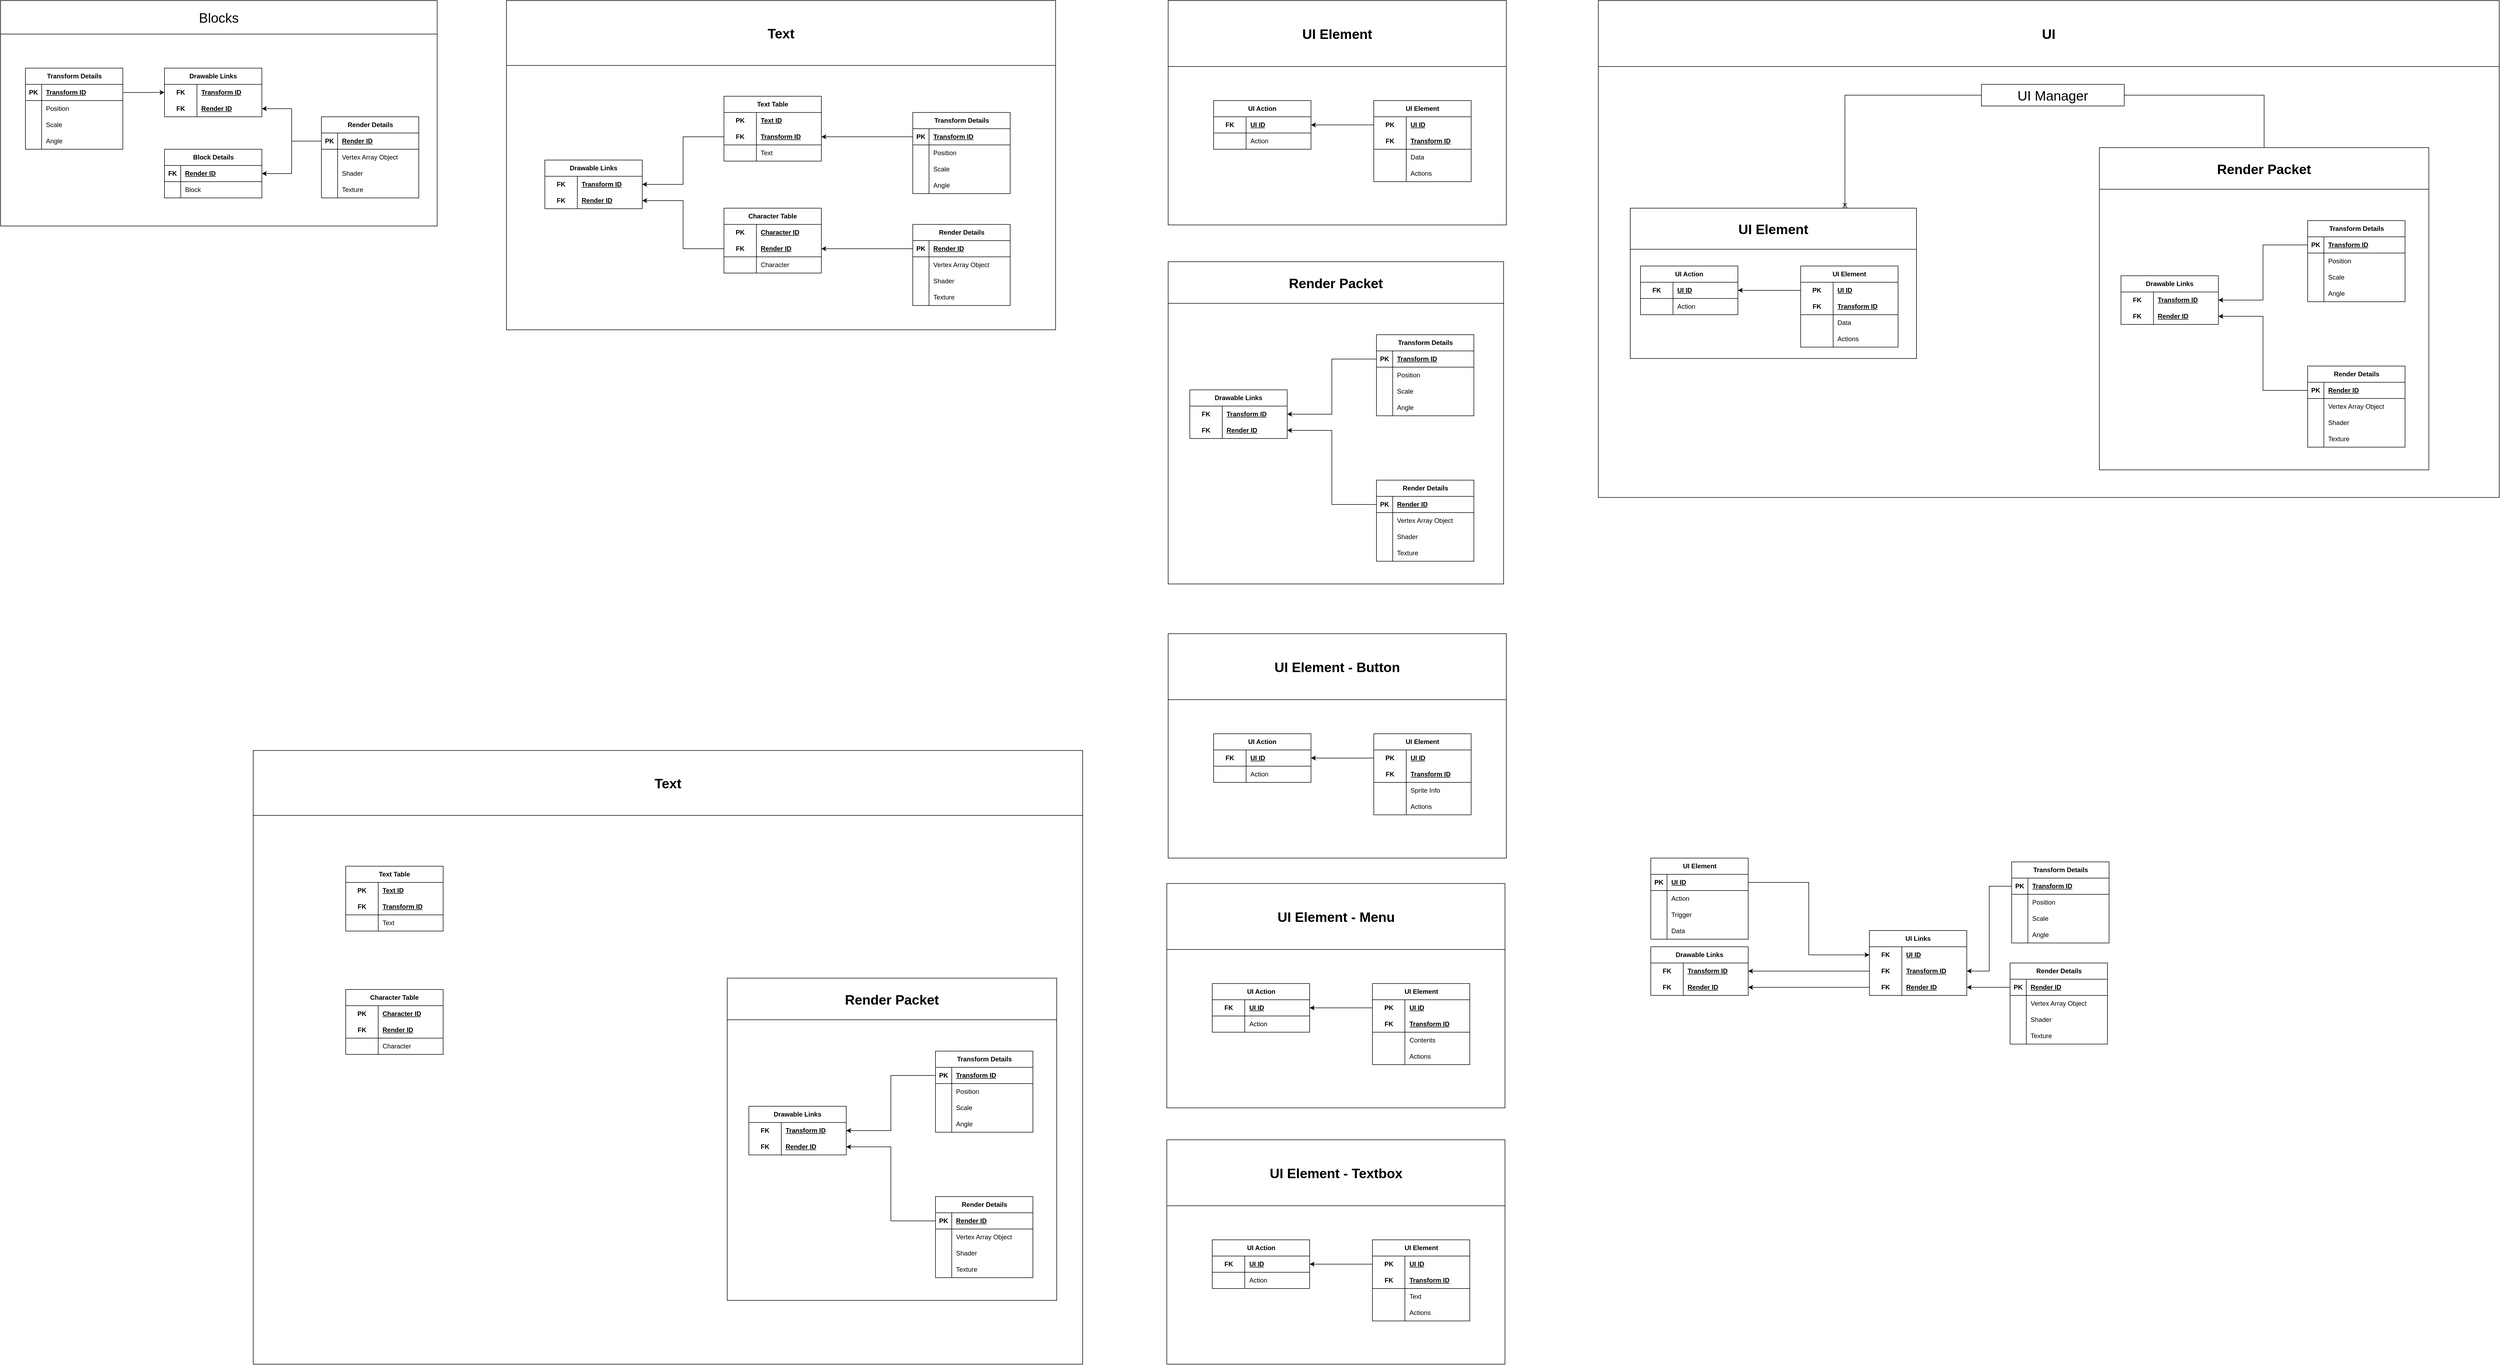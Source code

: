 <mxfile version="28.0.7">
  <diagram name="Page-1" id="aY_sdIh2yJ9CgO5uwZNW">
    <mxGraphModel dx="4769" dy="1327" grid="0" gridSize="10" guides="1" tooltips="1" connect="1" arrows="1" fold="1" page="0" pageScale="1" pageWidth="827" pageHeight="1169" math="0" shadow="0" adaptiveColors="simple">
      <root>
        <mxCell id="0" />
        <mxCell id="1" parent="0" />
        <mxCell id="Mw61DZrsjxl7k70y4pEJ-17" value="UI Element" style="shape=table;startSize=30;container=1;collapsible=1;childLayout=tableLayout;fixedRows=1;rowLines=0;fontStyle=1;align=center;resizeLast=1;html=1;" parent="1" vertex="1">
          <mxGeometry x="1846" y="2013" width="180" height="150" as="geometry" />
        </mxCell>
        <mxCell id="Mw61DZrsjxl7k70y4pEJ-18" value="" style="shape=tableRow;horizontal=0;startSize=0;swimlaneHead=0;swimlaneBody=0;fillColor=none;collapsible=0;dropTarget=0;points=[[0,0.5],[1,0.5]];portConstraint=eastwest;top=0;left=0;right=0;bottom=1;" parent="Mw61DZrsjxl7k70y4pEJ-17" vertex="1">
          <mxGeometry y="30" width="180" height="30" as="geometry" />
        </mxCell>
        <mxCell id="Mw61DZrsjxl7k70y4pEJ-19" value="PK" style="shape=partialRectangle;connectable=0;fillColor=none;top=0;left=0;bottom=0;right=0;fontStyle=1;overflow=hidden;whiteSpace=wrap;html=1;" parent="Mw61DZrsjxl7k70y4pEJ-18" vertex="1">
          <mxGeometry width="30" height="30" as="geometry">
            <mxRectangle width="30" height="30" as="alternateBounds" />
          </mxGeometry>
        </mxCell>
        <mxCell id="Mw61DZrsjxl7k70y4pEJ-20" value="UI ID" style="shape=partialRectangle;connectable=0;fillColor=none;top=0;left=0;bottom=0;right=0;align=left;spacingLeft=6;fontStyle=5;overflow=hidden;whiteSpace=wrap;html=1;" parent="Mw61DZrsjxl7k70y4pEJ-18" vertex="1">
          <mxGeometry x="30" width="150" height="30" as="geometry">
            <mxRectangle width="150" height="30" as="alternateBounds" />
          </mxGeometry>
        </mxCell>
        <mxCell id="Mw61DZrsjxl7k70y4pEJ-21" value="" style="shape=tableRow;horizontal=0;startSize=0;swimlaneHead=0;swimlaneBody=0;fillColor=none;collapsible=0;dropTarget=0;points=[[0,0.5],[1,0.5]];portConstraint=eastwest;top=0;left=0;right=0;bottom=0;" parent="Mw61DZrsjxl7k70y4pEJ-17" vertex="1">
          <mxGeometry y="60" width="180" height="30" as="geometry" />
        </mxCell>
        <mxCell id="Mw61DZrsjxl7k70y4pEJ-22" value="" style="shape=partialRectangle;connectable=0;fillColor=none;top=0;left=0;bottom=0;right=0;editable=1;overflow=hidden;whiteSpace=wrap;html=1;" parent="Mw61DZrsjxl7k70y4pEJ-21" vertex="1">
          <mxGeometry width="30" height="30" as="geometry">
            <mxRectangle width="30" height="30" as="alternateBounds" />
          </mxGeometry>
        </mxCell>
        <mxCell id="Mw61DZrsjxl7k70y4pEJ-23" value="Action" style="shape=partialRectangle;connectable=0;fillColor=none;top=0;left=0;bottom=0;right=0;align=left;spacingLeft=6;overflow=hidden;whiteSpace=wrap;html=1;" parent="Mw61DZrsjxl7k70y4pEJ-21" vertex="1">
          <mxGeometry x="30" width="150" height="30" as="geometry">
            <mxRectangle width="150" height="30" as="alternateBounds" />
          </mxGeometry>
        </mxCell>
        <mxCell id="Mw61DZrsjxl7k70y4pEJ-24" value="" style="shape=tableRow;horizontal=0;startSize=0;swimlaneHead=0;swimlaneBody=0;fillColor=none;collapsible=0;dropTarget=0;points=[[0,0.5],[1,0.5]];portConstraint=eastwest;top=0;left=0;right=0;bottom=0;" parent="Mw61DZrsjxl7k70y4pEJ-17" vertex="1">
          <mxGeometry y="90" width="180" height="30" as="geometry" />
        </mxCell>
        <mxCell id="Mw61DZrsjxl7k70y4pEJ-25" value="" style="shape=partialRectangle;connectable=0;fillColor=none;top=0;left=0;bottom=0;right=0;editable=1;overflow=hidden;whiteSpace=wrap;html=1;" parent="Mw61DZrsjxl7k70y4pEJ-24" vertex="1">
          <mxGeometry width="30" height="30" as="geometry">
            <mxRectangle width="30" height="30" as="alternateBounds" />
          </mxGeometry>
        </mxCell>
        <mxCell id="Mw61DZrsjxl7k70y4pEJ-26" value="Trigger" style="shape=partialRectangle;connectable=0;fillColor=none;top=0;left=0;bottom=0;right=0;align=left;spacingLeft=6;overflow=hidden;whiteSpace=wrap;html=1;" parent="Mw61DZrsjxl7k70y4pEJ-24" vertex="1">
          <mxGeometry x="30" width="150" height="30" as="geometry">
            <mxRectangle width="150" height="30" as="alternateBounds" />
          </mxGeometry>
        </mxCell>
        <mxCell id="a9kD6F0kcZCo_NF3XE6R-45" style="shape=tableRow;horizontal=0;startSize=0;swimlaneHead=0;swimlaneBody=0;fillColor=none;collapsible=0;dropTarget=0;points=[[0,0.5],[1,0.5]];portConstraint=eastwest;top=0;left=0;right=0;bottom=0;" parent="Mw61DZrsjxl7k70y4pEJ-17" vertex="1">
          <mxGeometry y="120" width="180" height="30" as="geometry" />
        </mxCell>
        <mxCell id="a9kD6F0kcZCo_NF3XE6R-46" style="shape=partialRectangle;connectable=0;fillColor=none;top=0;left=0;bottom=0;right=0;editable=1;overflow=hidden;whiteSpace=wrap;html=1;" parent="a9kD6F0kcZCo_NF3XE6R-45" vertex="1">
          <mxGeometry width="30" height="30" as="geometry">
            <mxRectangle width="30" height="30" as="alternateBounds" />
          </mxGeometry>
        </mxCell>
        <mxCell id="a9kD6F0kcZCo_NF3XE6R-47" value="Data" style="shape=partialRectangle;connectable=0;fillColor=none;top=0;left=0;bottom=0;right=0;align=left;spacingLeft=6;overflow=hidden;whiteSpace=wrap;html=1;" parent="a9kD6F0kcZCo_NF3XE6R-45" vertex="1">
          <mxGeometry x="30" width="150" height="30" as="geometry">
            <mxRectangle width="150" height="30" as="alternateBounds" />
          </mxGeometry>
        </mxCell>
        <mxCell id="Mw61DZrsjxl7k70y4pEJ-30" value="&lt;span style=&quot;text-wrap-mode: nowrap;&quot;&gt;UI Links&lt;/span&gt;" style="shape=table;startSize=30;container=1;collapsible=1;childLayout=tableLayout;fixedRows=1;rowLines=0;fontStyle=1;align=center;resizeLast=1;html=1;whiteSpace=wrap;" parent="1" vertex="1">
          <mxGeometry x="2250" y="2147" width="180" height="120" as="geometry" />
        </mxCell>
        <mxCell id="Mw61DZrsjxl7k70y4pEJ-31" value="" style="shape=tableRow;horizontal=0;startSize=0;swimlaneHead=0;swimlaneBody=0;fillColor=none;collapsible=0;dropTarget=0;points=[[0,0.5],[1,0.5]];portConstraint=eastwest;top=0;left=0;right=0;bottom=0;html=1;" parent="Mw61DZrsjxl7k70y4pEJ-30" vertex="1">
          <mxGeometry y="30" width="180" height="30" as="geometry" />
        </mxCell>
        <mxCell id="Mw61DZrsjxl7k70y4pEJ-32" value="FK" style="shape=partialRectangle;connectable=0;fillColor=none;top=0;left=0;bottom=0;right=0;fontStyle=1;overflow=hidden;html=1;whiteSpace=wrap;" parent="Mw61DZrsjxl7k70y4pEJ-31" vertex="1">
          <mxGeometry width="60" height="30" as="geometry">
            <mxRectangle width="60" height="30" as="alternateBounds" />
          </mxGeometry>
        </mxCell>
        <mxCell id="Mw61DZrsjxl7k70y4pEJ-33" value="UI ID" style="shape=partialRectangle;connectable=0;fillColor=none;top=0;left=0;bottom=0;right=0;align=left;spacingLeft=6;fontStyle=5;overflow=hidden;html=1;whiteSpace=wrap;" parent="Mw61DZrsjxl7k70y4pEJ-31" vertex="1">
          <mxGeometry x="60" width="120" height="30" as="geometry">
            <mxRectangle width="120" height="30" as="alternateBounds" />
          </mxGeometry>
        </mxCell>
        <mxCell id="a9kD6F0kcZCo_NF3XE6R-73" value="" style="shape=tableRow;horizontal=0;startSize=0;swimlaneHead=0;swimlaneBody=0;fillColor=none;collapsible=0;dropTarget=0;points=[[0,0.5],[1,0.5]];portConstraint=eastwest;top=0;left=0;right=0;bottom=0;html=1;" parent="Mw61DZrsjxl7k70y4pEJ-30" vertex="1">
          <mxGeometry y="60" width="180" height="30" as="geometry" />
        </mxCell>
        <mxCell id="a9kD6F0kcZCo_NF3XE6R-74" value="FK" style="shape=partialRectangle;connectable=0;fillColor=none;top=0;left=0;bottom=0;right=0;fontStyle=1;overflow=hidden;html=1;whiteSpace=wrap;" parent="a9kD6F0kcZCo_NF3XE6R-73" vertex="1">
          <mxGeometry width="60" height="30" as="geometry">
            <mxRectangle width="60" height="30" as="alternateBounds" />
          </mxGeometry>
        </mxCell>
        <mxCell id="a9kD6F0kcZCo_NF3XE6R-75" value="Transform ID" style="shape=partialRectangle;connectable=0;fillColor=none;top=0;left=0;bottom=0;right=0;align=left;spacingLeft=6;fontStyle=5;overflow=hidden;html=1;whiteSpace=wrap;" parent="a9kD6F0kcZCo_NF3XE6R-73" vertex="1">
          <mxGeometry x="60" width="120" height="30" as="geometry">
            <mxRectangle width="120" height="30" as="alternateBounds" />
          </mxGeometry>
        </mxCell>
        <mxCell id="Mw61DZrsjxl7k70y4pEJ-34" value="" style="shape=tableRow;horizontal=0;startSize=0;swimlaneHead=0;swimlaneBody=0;fillColor=none;collapsible=0;dropTarget=0;points=[[0,0.5],[1,0.5]];portConstraint=eastwest;top=0;left=0;right=0;bottom=1;html=1;" parent="Mw61DZrsjxl7k70y4pEJ-30" vertex="1">
          <mxGeometry y="90" width="180" height="30" as="geometry" />
        </mxCell>
        <mxCell id="Mw61DZrsjxl7k70y4pEJ-35" value="FK" style="shape=partialRectangle;connectable=0;fillColor=none;top=0;left=0;bottom=0;right=0;fontStyle=1;overflow=hidden;html=1;whiteSpace=wrap;" parent="Mw61DZrsjxl7k70y4pEJ-34" vertex="1">
          <mxGeometry width="60" height="30" as="geometry">
            <mxRectangle width="60" height="30" as="alternateBounds" />
          </mxGeometry>
        </mxCell>
        <mxCell id="Mw61DZrsjxl7k70y4pEJ-36" value="Render ID" style="shape=partialRectangle;connectable=0;fillColor=none;top=0;left=0;bottom=0;right=0;align=left;spacingLeft=6;fontStyle=5;overflow=hidden;html=1;whiteSpace=wrap;" parent="Mw61DZrsjxl7k70y4pEJ-34" vertex="1">
          <mxGeometry x="60" width="120" height="30" as="geometry">
            <mxRectangle width="120" height="30" as="alternateBounds" />
          </mxGeometry>
        </mxCell>
        <mxCell id="a9kD6F0kcZCo_NF3XE6R-11" value="Drawable Links" style="shape=table;startSize=30;container=1;collapsible=1;childLayout=tableLayout;fixedRows=1;rowLines=0;fontStyle=1;align=center;resizeLast=1;html=1;whiteSpace=wrap;" parent="1" vertex="1">
          <mxGeometry x="1846" y="2177" width="180" height="90" as="geometry" />
        </mxCell>
        <mxCell id="a9kD6F0kcZCo_NF3XE6R-12" value="" style="shape=tableRow;horizontal=0;startSize=0;swimlaneHead=0;swimlaneBody=0;fillColor=none;collapsible=0;dropTarget=0;points=[[0,0.5],[1,0.5]];portConstraint=eastwest;top=0;left=0;right=0;bottom=0;html=1;" parent="a9kD6F0kcZCo_NF3XE6R-11" vertex="1">
          <mxGeometry y="30" width="180" height="30" as="geometry" />
        </mxCell>
        <mxCell id="a9kD6F0kcZCo_NF3XE6R-13" value="FK" style="shape=partialRectangle;connectable=0;fillColor=none;top=0;left=0;bottom=0;right=0;fontStyle=1;overflow=hidden;html=1;whiteSpace=wrap;" parent="a9kD6F0kcZCo_NF3XE6R-12" vertex="1">
          <mxGeometry width="60" height="30" as="geometry">
            <mxRectangle width="60" height="30" as="alternateBounds" />
          </mxGeometry>
        </mxCell>
        <mxCell id="a9kD6F0kcZCo_NF3XE6R-14" value="Transform ID" style="shape=partialRectangle;connectable=0;fillColor=none;top=0;left=0;bottom=0;right=0;align=left;spacingLeft=6;fontStyle=5;overflow=hidden;html=1;whiteSpace=wrap;" parent="a9kD6F0kcZCo_NF3XE6R-12" vertex="1">
          <mxGeometry x="60" width="120" height="30" as="geometry">
            <mxRectangle width="120" height="30" as="alternateBounds" />
          </mxGeometry>
        </mxCell>
        <mxCell id="a9kD6F0kcZCo_NF3XE6R-15" value="" style="shape=tableRow;horizontal=0;startSize=0;swimlaneHead=0;swimlaneBody=0;fillColor=none;collapsible=0;dropTarget=0;points=[[0,0.5],[1,0.5]];portConstraint=eastwest;top=0;left=0;right=0;bottom=1;html=1;" parent="a9kD6F0kcZCo_NF3XE6R-11" vertex="1">
          <mxGeometry y="60" width="180" height="30" as="geometry" />
        </mxCell>
        <mxCell id="a9kD6F0kcZCo_NF3XE6R-16" value="FK" style="shape=partialRectangle;connectable=0;fillColor=none;top=0;left=0;bottom=0;right=0;fontStyle=1;overflow=hidden;html=1;whiteSpace=wrap;" parent="a9kD6F0kcZCo_NF3XE6R-15" vertex="1">
          <mxGeometry width="60" height="30" as="geometry">
            <mxRectangle width="60" height="30" as="alternateBounds" />
          </mxGeometry>
        </mxCell>
        <mxCell id="a9kD6F0kcZCo_NF3XE6R-17" value="Render ID" style="shape=partialRectangle;connectable=0;fillColor=none;top=0;left=0;bottom=0;right=0;align=left;spacingLeft=6;fontStyle=5;overflow=hidden;html=1;whiteSpace=wrap;" parent="a9kD6F0kcZCo_NF3XE6R-15" vertex="1">
          <mxGeometry x="60" width="120" height="30" as="geometry">
            <mxRectangle width="120" height="30" as="alternateBounds" />
          </mxGeometry>
        </mxCell>
        <mxCell id="a9kD6F0kcZCo_NF3XE6R-18" value="Transform Details" style="shape=table;startSize=30;container=1;collapsible=1;childLayout=tableLayout;fixedRows=1;rowLines=0;fontStyle=1;align=center;resizeLast=1;html=1;" parent="1" vertex="1">
          <mxGeometry x="2513" y="2020" width="180" height="150" as="geometry" />
        </mxCell>
        <mxCell id="a9kD6F0kcZCo_NF3XE6R-19" value="" style="shape=tableRow;horizontal=0;startSize=0;swimlaneHead=0;swimlaneBody=0;fillColor=none;collapsible=0;dropTarget=0;points=[[0,0.5],[1,0.5]];portConstraint=eastwest;top=0;left=0;right=0;bottom=1;" parent="a9kD6F0kcZCo_NF3XE6R-18" vertex="1">
          <mxGeometry y="30" width="180" height="30" as="geometry" />
        </mxCell>
        <mxCell id="a9kD6F0kcZCo_NF3XE6R-20" value="PK" style="shape=partialRectangle;connectable=0;fillColor=none;top=0;left=0;bottom=0;right=0;fontStyle=1;overflow=hidden;whiteSpace=wrap;html=1;" parent="a9kD6F0kcZCo_NF3XE6R-19" vertex="1">
          <mxGeometry width="30" height="30" as="geometry">
            <mxRectangle width="30" height="30" as="alternateBounds" />
          </mxGeometry>
        </mxCell>
        <mxCell id="a9kD6F0kcZCo_NF3XE6R-21" value="Transform ID" style="shape=partialRectangle;connectable=0;fillColor=none;top=0;left=0;bottom=0;right=0;align=left;spacingLeft=6;fontStyle=5;overflow=hidden;whiteSpace=wrap;html=1;" parent="a9kD6F0kcZCo_NF3XE6R-19" vertex="1">
          <mxGeometry x="30" width="150" height="30" as="geometry">
            <mxRectangle width="150" height="30" as="alternateBounds" />
          </mxGeometry>
        </mxCell>
        <mxCell id="a9kD6F0kcZCo_NF3XE6R-22" value="" style="shape=tableRow;horizontal=0;startSize=0;swimlaneHead=0;swimlaneBody=0;fillColor=none;collapsible=0;dropTarget=0;points=[[0,0.5],[1,0.5]];portConstraint=eastwest;top=0;left=0;right=0;bottom=0;" parent="a9kD6F0kcZCo_NF3XE6R-18" vertex="1">
          <mxGeometry y="60" width="180" height="30" as="geometry" />
        </mxCell>
        <mxCell id="a9kD6F0kcZCo_NF3XE6R-23" value="" style="shape=partialRectangle;connectable=0;fillColor=none;top=0;left=0;bottom=0;right=0;editable=1;overflow=hidden;whiteSpace=wrap;html=1;" parent="a9kD6F0kcZCo_NF3XE6R-22" vertex="1">
          <mxGeometry width="30" height="30" as="geometry">
            <mxRectangle width="30" height="30" as="alternateBounds" />
          </mxGeometry>
        </mxCell>
        <mxCell id="a9kD6F0kcZCo_NF3XE6R-24" value="Position" style="shape=partialRectangle;connectable=0;fillColor=none;top=0;left=0;bottom=0;right=0;align=left;spacingLeft=6;overflow=hidden;whiteSpace=wrap;html=1;" parent="a9kD6F0kcZCo_NF3XE6R-22" vertex="1">
          <mxGeometry x="30" width="150" height="30" as="geometry">
            <mxRectangle width="150" height="30" as="alternateBounds" />
          </mxGeometry>
        </mxCell>
        <mxCell id="a9kD6F0kcZCo_NF3XE6R-25" value="" style="shape=tableRow;horizontal=0;startSize=0;swimlaneHead=0;swimlaneBody=0;fillColor=none;collapsible=0;dropTarget=0;points=[[0,0.5],[1,0.5]];portConstraint=eastwest;top=0;left=0;right=0;bottom=0;" parent="a9kD6F0kcZCo_NF3XE6R-18" vertex="1">
          <mxGeometry y="90" width="180" height="30" as="geometry" />
        </mxCell>
        <mxCell id="a9kD6F0kcZCo_NF3XE6R-26" value="" style="shape=partialRectangle;connectable=0;fillColor=none;top=0;left=0;bottom=0;right=0;editable=1;overflow=hidden;whiteSpace=wrap;html=1;" parent="a9kD6F0kcZCo_NF3XE6R-25" vertex="1">
          <mxGeometry width="30" height="30" as="geometry">
            <mxRectangle width="30" height="30" as="alternateBounds" />
          </mxGeometry>
        </mxCell>
        <mxCell id="a9kD6F0kcZCo_NF3XE6R-27" value="Scale" style="shape=partialRectangle;connectable=0;fillColor=none;top=0;left=0;bottom=0;right=0;align=left;spacingLeft=6;overflow=hidden;whiteSpace=wrap;html=1;" parent="a9kD6F0kcZCo_NF3XE6R-25" vertex="1">
          <mxGeometry x="30" width="150" height="30" as="geometry">
            <mxRectangle width="150" height="30" as="alternateBounds" />
          </mxGeometry>
        </mxCell>
        <mxCell id="qH9WFTtwauoqCkLq6fWD-1" style="shape=tableRow;horizontal=0;startSize=0;swimlaneHead=0;swimlaneBody=0;fillColor=none;collapsible=0;dropTarget=0;points=[[0,0.5],[1,0.5]];portConstraint=eastwest;top=0;left=0;right=0;bottom=0;" parent="a9kD6F0kcZCo_NF3XE6R-18" vertex="1">
          <mxGeometry y="120" width="180" height="30" as="geometry" />
        </mxCell>
        <mxCell id="qH9WFTtwauoqCkLq6fWD-2" style="shape=partialRectangle;connectable=0;fillColor=none;top=0;left=0;bottom=0;right=0;editable=1;overflow=hidden;whiteSpace=wrap;html=1;" parent="qH9WFTtwauoqCkLq6fWD-1" vertex="1">
          <mxGeometry width="30" height="30" as="geometry">
            <mxRectangle width="30" height="30" as="alternateBounds" />
          </mxGeometry>
        </mxCell>
        <mxCell id="qH9WFTtwauoqCkLq6fWD-3" value="Angle" style="shape=partialRectangle;connectable=0;fillColor=none;top=0;left=0;bottom=0;right=0;align=left;spacingLeft=6;overflow=hidden;whiteSpace=wrap;html=1;" parent="qH9WFTtwauoqCkLq6fWD-1" vertex="1">
          <mxGeometry x="30" width="150" height="30" as="geometry">
            <mxRectangle width="150" height="30" as="alternateBounds" />
          </mxGeometry>
        </mxCell>
        <mxCell id="a9kD6F0kcZCo_NF3XE6R-28" value="Render Details" style="shape=table;startSize=30;container=1;collapsible=1;childLayout=tableLayout;fixedRows=1;rowLines=0;fontStyle=1;align=center;resizeLast=1;html=1;" parent="1" vertex="1">
          <mxGeometry x="2510" y="2207" width="180" height="150" as="geometry" />
        </mxCell>
        <mxCell id="a9kD6F0kcZCo_NF3XE6R-29" value="" style="shape=tableRow;horizontal=0;startSize=0;swimlaneHead=0;swimlaneBody=0;fillColor=none;collapsible=0;dropTarget=0;points=[[0,0.5],[1,0.5]];portConstraint=eastwest;top=0;left=0;right=0;bottom=1;" parent="a9kD6F0kcZCo_NF3XE6R-28" vertex="1">
          <mxGeometry y="30" width="180" height="30" as="geometry" />
        </mxCell>
        <mxCell id="a9kD6F0kcZCo_NF3XE6R-30" value="PK" style="shape=partialRectangle;connectable=0;fillColor=none;top=0;left=0;bottom=0;right=0;fontStyle=1;overflow=hidden;whiteSpace=wrap;html=1;" parent="a9kD6F0kcZCo_NF3XE6R-29" vertex="1">
          <mxGeometry width="30" height="30" as="geometry">
            <mxRectangle width="30" height="30" as="alternateBounds" />
          </mxGeometry>
        </mxCell>
        <mxCell id="a9kD6F0kcZCo_NF3XE6R-31" value="Render ID" style="shape=partialRectangle;connectable=0;fillColor=none;top=0;left=0;bottom=0;right=0;align=left;spacingLeft=6;fontStyle=5;overflow=hidden;whiteSpace=wrap;html=1;" parent="a9kD6F0kcZCo_NF3XE6R-29" vertex="1">
          <mxGeometry x="30" width="150" height="30" as="geometry">
            <mxRectangle width="150" height="30" as="alternateBounds" />
          </mxGeometry>
        </mxCell>
        <mxCell id="a9kD6F0kcZCo_NF3XE6R-32" value="" style="shape=tableRow;horizontal=0;startSize=0;swimlaneHead=0;swimlaneBody=0;fillColor=none;collapsible=0;dropTarget=0;points=[[0,0.5],[1,0.5]];portConstraint=eastwest;top=0;left=0;right=0;bottom=0;" parent="a9kD6F0kcZCo_NF3XE6R-28" vertex="1">
          <mxGeometry y="60" width="180" height="30" as="geometry" />
        </mxCell>
        <mxCell id="a9kD6F0kcZCo_NF3XE6R-33" value="" style="shape=partialRectangle;connectable=0;fillColor=none;top=0;left=0;bottom=0;right=0;editable=1;overflow=hidden;whiteSpace=wrap;html=1;" parent="a9kD6F0kcZCo_NF3XE6R-32" vertex="1">
          <mxGeometry width="30" height="30" as="geometry">
            <mxRectangle width="30" height="30" as="alternateBounds" />
          </mxGeometry>
        </mxCell>
        <mxCell id="a9kD6F0kcZCo_NF3XE6R-34" value="Vertex Array Object" style="shape=partialRectangle;connectable=0;fillColor=none;top=0;left=0;bottom=0;right=0;align=left;spacingLeft=6;overflow=hidden;whiteSpace=wrap;html=1;" parent="a9kD6F0kcZCo_NF3XE6R-32" vertex="1">
          <mxGeometry x="30" width="150" height="30" as="geometry">
            <mxRectangle width="150" height="30" as="alternateBounds" />
          </mxGeometry>
        </mxCell>
        <mxCell id="a9kD6F0kcZCo_NF3XE6R-35" value="" style="shape=tableRow;horizontal=0;startSize=0;swimlaneHead=0;swimlaneBody=0;fillColor=none;collapsible=0;dropTarget=0;points=[[0,0.5],[1,0.5]];portConstraint=eastwest;top=0;left=0;right=0;bottom=0;" parent="a9kD6F0kcZCo_NF3XE6R-28" vertex="1">
          <mxGeometry y="90" width="180" height="30" as="geometry" />
        </mxCell>
        <mxCell id="a9kD6F0kcZCo_NF3XE6R-36" value="" style="shape=partialRectangle;connectable=0;fillColor=none;top=0;left=0;bottom=0;right=0;editable=1;overflow=hidden;whiteSpace=wrap;html=1;" parent="a9kD6F0kcZCo_NF3XE6R-35" vertex="1">
          <mxGeometry width="30" height="30" as="geometry">
            <mxRectangle width="30" height="30" as="alternateBounds" />
          </mxGeometry>
        </mxCell>
        <mxCell id="a9kD6F0kcZCo_NF3XE6R-37" value="Shader" style="shape=partialRectangle;connectable=0;fillColor=none;top=0;left=0;bottom=0;right=0;align=left;spacingLeft=6;overflow=hidden;whiteSpace=wrap;html=1;" parent="a9kD6F0kcZCo_NF3XE6R-35" vertex="1">
          <mxGeometry x="30" width="150" height="30" as="geometry">
            <mxRectangle width="150" height="30" as="alternateBounds" />
          </mxGeometry>
        </mxCell>
        <mxCell id="a9kD6F0kcZCo_NF3XE6R-38" value="" style="shape=tableRow;horizontal=0;startSize=0;swimlaneHead=0;swimlaneBody=0;fillColor=none;collapsible=0;dropTarget=0;points=[[0,0.5],[1,0.5]];portConstraint=eastwest;top=0;left=0;right=0;bottom=0;" parent="a9kD6F0kcZCo_NF3XE6R-28" vertex="1">
          <mxGeometry y="120" width="180" height="30" as="geometry" />
        </mxCell>
        <mxCell id="a9kD6F0kcZCo_NF3XE6R-39" value="" style="shape=partialRectangle;connectable=0;fillColor=none;top=0;left=0;bottom=0;right=0;editable=1;overflow=hidden;whiteSpace=wrap;html=1;" parent="a9kD6F0kcZCo_NF3XE6R-38" vertex="1">
          <mxGeometry width="30" height="30" as="geometry">
            <mxRectangle width="30" height="30" as="alternateBounds" />
          </mxGeometry>
        </mxCell>
        <mxCell id="a9kD6F0kcZCo_NF3XE6R-40" value="Texture" style="shape=partialRectangle;connectable=0;fillColor=none;top=0;left=0;bottom=0;right=0;align=left;spacingLeft=6;overflow=hidden;whiteSpace=wrap;html=1;" parent="a9kD6F0kcZCo_NF3XE6R-38" vertex="1">
          <mxGeometry x="30" width="150" height="30" as="geometry">
            <mxRectangle width="150" height="30" as="alternateBounds" />
          </mxGeometry>
        </mxCell>
        <mxCell id="a9kD6F0kcZCo_NF3XE6R-41" style="edgeStyle=orthogonalEdgeStyle;rounded=0;orthogonalLoop=1;jettySize=auto;html=1;entryX=1;entryY=0.5;entryDx=0;entryDy=0;" parent="1" source="a9kD6F0kcZCo_NF3XE6R-29" target="Mw61DZrsjxl7k70y4pEJ-34" edge="1">
          <mxGeometry relative="1" as="geometry" />
        </mxCell>
        <mxCell id="a9kD6F0kcZCo_NF3XE6R-44" style="edgeStyle=orthogonalEdgeStyle;rounded=0;orthogonalLoop=1;jettySize=auto;html=1;" parent="1" source="a9kD6F0kcZCo_NF3XE6R-19" target="a9kD6F0kcZCo_NF3XE6R-73" edge="1">
          <mxGeometry relative="1" as="geometry" />
        </mxCell>
        <mxCell id="a9kD6F0kcZCo_NF3XE6R-80" style="edgeStyle=orthogonalEdgeStyle;rounded=0;orthogonalLoop=1;jettySize=auto;html=1;entryX=0;entryY=0.5;entryDx=0;entryDy=0;" parent="1" source="Mw61DZrsjxl7k70y4pEJ-18" target="Mw61DZrsjxl7k70y4pEJ-31" edge="1">
          <mxGeometry relative="1" as="geometry" />
        </mxCell>
        <mxCell id="a9kD6F0kcZCo_NF3XE6R-82" style="edgeStyle=orthogonalEdgeStyle;rounded=0;orthogonalLoop=1;jettySize=auto;html=1;" parent="1" source="Mw61DZrsjxl7k70y4pEJ-34" target="a9kD6F0kcZCo_NF3XE6R-15" edge="1">
          <mxGeometry relative="1" as="geometry" />
        </mxCell>
        <mxCell id="a9kD6F0kcZCo_NF3XE6R-83" style="edgeStyle=orthogonalEdgeStyle;rounded=0;orthogonalLoop=1;jettySize=auto;html=1;entryX=1;entryY=0.5;entryDx=0;entryDy=0;" parent="1" source="a9kD6F0kcZCo_NF3XE6R-73" target="a9kD6F0kcZCo_NF3XE6R-12" edge="1">
          <mxGeometry relative="1" as="geometry" />
        </mxCell>
        <mxCell id="qH9WFTtwauoqCkLq6fWD-34" value="&lt;span style=&quot;font-size: 25px; font-weight: 400; text-wrap-mode: nowrap;&quot;&gt;Blocks&lt;/span&gt;" style="swimlane;whiteSpace=wrap;html=1;startSize=62;" parent="1" vertex="1">
          <mxGeometry x="-1204" y="427" width="807" height="417" as="geometry">
            <mxRectangle x="-1204" y="427" width="109" height="62" as="alternateBounds" />
          </mxGeometry>
        </mxCell>
        <mxCell id="VmtGNT8GIb2nCyZ6zcLa-25" value="Drawable Links" style="shape=table;startSize=30;container=1;collapsible=1;childLayout=tableLayout;fixedRows=1;rowLines=0;fontStyle=1;align=center;resizeLast=1;html=1;whiteSpace=wrap;" parent="qH9WFTtwauoqCkLq6fWD-34" vertex="1">
          <mxGeometry x="303" y="125" width="180" height="90" as="geometry" />
        </mxCell>
        <mxCell id="VmtGNT8GIb2nCyZ6zcLa-26" value="" style="shape=tableRow;horizontal=0;startSize=0;swimlaneHead=0;swimlaneBody=0;fillColor=none;collapsible=0;dropTarget=0;points=[[0,0.5],[1,0.5]];portConstraint=eastwest;top=0;left=0;right=0;bottom=0;html=1;" parent="VmtGNT8GIb2nCyZ6zcLa-25" vertex="1">
          <mxGeometry y="30" width="180" height="30" as="geometry" />
        </mxCell>
        <mxCell id="VmtGNT8GIb2nCyZ6zcLa-27" value="FK" style="shape=partialRectangle;connectable=0;fillColor=none;top=0;left=0;bottom=0;right=0;fontStyle=1;overflow=hidden;html=1;whiteSpace=wrap;" parent="VmtGNT8GIb2nCyZ6zcLa-26" vertex="1">
          <mxGeometry width="60" height="30" as="geometry">
            <mxRectangle width="60" height="30" as="alternateBounds" />
          </mxGeometry>
        </mxCell>
        <mxCell id="VmtGNT8GIb2nCyZ6zcLa-28" value="Transform ID" style="shape=partialRectangle;connectable=0;fillColor=none;top=0;left=0;bottom=0;right=0;align=left;spacingLeft=6;fontStyle=5;overflow=hidden;html=1;whiteSpace=wrap;" parent="VmtGNT8GIb2nCyZ6zcLa-26" vertex="1">
          <mxGeometry x="60" width="120" height="30" as="geometry">
            <mxRectangle width="120" height="30" as="alternateBounds" />
          </mxGeometry>
        </mxCell>
        <mxCell id="VmtGNT8GIb2nCyZ6zcLa-29" value="" style="shape=tableRow;horizontal=0;startSize=0;swimlaneHead=0;swimlaneBody=0;fillColor=none;collapsible=0;dropTarget=0;points=[[0,0.5],[1,0.5]];portConstraint=eastwest;top=0;left=0;right=0;bottom=1;html=1;" parent="VmtGNT8GIb2nCyZ6zcLa-25" vertex="1">
          <mxGeometry y="60" width="180" height="30" as="geometry" />
        </mxCell>
        <mxCell id="VmtGNT8GIb2nCyZ6zcLa-30" value="FK" style="shape=partialRectangle;connectable=0;fillColor=none;top=0;left=0;bottom=0;right=0;fontStyle=1;overflow=hidden;html=1;whiteSpace=wrap;" parent="VmtGNT8GIb2nCyZ6zcLa-29" vertex="1">
          <mxGeometry width="60" height="30" as="geometry">
            <mxRectangle width="60" height="30" as="alternateBounds" />
          </mxGeometry>
        </mxCell>
        <mxCell id="VmtGNT8GIb2nCyZ6zcLa-31" value="Render ID" style="shape=partialRectangle;connectable=0;fillColor=none;top=0;left=0;bottom=0;right=0;align=left;spacingLeft=6;fontStyle=5;overflow=hidden;html=1;whiteSpace=wrap;" parent="VmtGNT8GIb2nCyZ6zcLa-29" vertex="1">
          <mxGeometry x="60" width="120" height="30" as="geometry">
            <mxRectangle width="120" height="30" as="alternateBounds" />
          </mxGeometry>
        </mxCell>
        <mxCell id="VmtGNT8GIb2nCyZ6zcLa-32" value="Transform Details" style="shape=table;startSize=30;container=1;collapsible=1;childLayout=tableLayout;fixedRows=1;rowLines=0;fontStyle=1;align=center;resizeLast=1;html=1;" parent="qH9WFTtwauoqCkLq6fWD-34" vertex="1">
          <mxGeometry x="46" y="125" width="180" height="150" as="geometry" />
        </mxCell>
        <mxCell id="VmtGNT8GIb2nCyZ6zcLa-33" value="" style="shape=tableRow;horizontal=0;startSize=0;swimlaneHead=0;swimlaneBody=0;fillColor=none;collapsible=0;dropTarget=0;points=[[0,0.5],[1,0.5]];portConstraint=eastwest;top=0;left=0;right=0;bottom=1;" parent="VmtGNT8GIb2nCyZ6zcLa-32" vertex="1">
          <mxGeometry y="30" width="180" height="30" as="geometry" />
        </mxCell>
        <mxCell id="VmtGNT8GIb2nCyZ6zcLa-34" value="PK" style="shape=partialRectangle;connectable=0;fillColor=none;top=0;left=0;bottom=0;right=0;fontStyle=1;overflow=hidden;whiteSpace=wrap;html=1;" parent="VmtGNT8GIb2nCyZ6zcLa-33" vertex="1">
          <mxGeometry width="30" height="30" as="geometry">
            <mxRectangle width="30" height="30" as="alternateBounds" />
          </mxGeometry>
        </mxCell>
        <mxCell id="VmtGNT8GIb2nCyZ6zcLa-35" value="Transform ID" style="shape=partialRectangle;connectable=0;fillColor=none;top=0;left=0;bottom=0;right=0;align=left;spacingLeft=6;fontStyle=5;overflow=hidden;whiteSpace=wrap;html=1;" parent="VmtGNT8GIb2nCyZ6zcLa-33" vertex="1">
          <mxGeometry x="30" width="150" height="30" as="geometry">
            <mxRectangle width="150" height="30" as="alternateBounds" />
          </mxGeometry>
        </mxCell>
        <mxCell id="VmtGNT8GIb2nCyZ6zcLa-36" value="" style="shape=tableRow;horizontal=0;startSize=0;swimlaneHead=0;swimlaneBody=0;fillColor=none;collapsible=0;dropTarget=0;points=[[0,0.5],[1,0.5]];portConstraint=eastwest;top=0;left=0;right=0;bottom=0;" parent="VmtGNT8GIb2nCyZ6zcLa-32" vertex="1">
          <mxGeometry y="60" width="180" height="30" as="geometry" />
        </mxCell>
        <mxCell id="VmtGNT8GIb2nCyZ6zcLa-37" value="" style="shape=partialRectangle;connectable=0;fillColor=none;top=0;left=0;bottom=0;right=0;editable=1;overflow=hidden;whiteSpace=wrap;html=1;" parent="VmtGNT8GIb2nCyZ6zcLa-36" vertex="1">
          <mxGeometry width="30" height="30" as="geometry">
            <mxRectangle width="30" height="30" as="alternateBounds" />
          </mxGeometry>
        </mxCell>
        <mxCell id="VmtGNT8GIb2nCyZ6zcLa-38" value="Position" style="shape=partialRectangle;connectable=0;fillColor=none;top=0;left=0;bottom=0;right=0;align=left;spacingLeft=6;overflow=hidden;whiteSpace=wrap;html=1;" parent="VmtGNT8GIb2nCyZ6zcLa-36" vertex="1">
          <mxGeometry x="30" width="150" height="30" as="geometry">
            <mxRectangle width="150" height="30" as="alternateBounds" />
          </mxGeometry>
        </mxCell>
        <mxCell id="VmtGNT8GIb2nCyZ6zcLa-39" value="" style="shape=tableRow;horizontal=0;startSize=0;swimlaneHead=0;swimlaneBody=0;fillColor=none;collapsible=0;dropTarget=0;points=[[0,0.5],[1,0.5]];portConstraint=eastwest;top=0;left=0;right=0;bottom=0;" parent="VmtGNT8GIb2nCyZ6zcLa-32" vertex="1">
          <mxGeometry y="90" width="180" height="30" as="geometry" />
        </mxCell>
        <mxCell id="VmtGNT8GIb2nCyZ6zcLa-40" value="" style="shape=partialRectangle;connectable=0;fillColor=none;top=0;left=0;bottom=0;right=0;editable=1;overflow=hidden;whiteSpace=wrap;html=1;" parent="VmtGNT8GIb2nCyZ6zcLa-39" vertex="1">
          <mxGeometry width="30" height="30" as="geometry">
            <mxRectangle width="30" height="30" as="alternateBounds" />
          </mxGeometry>
        </mxCell>
        <mxCell id="VmtGNT8GIb2nCyZ6zcLa-41" value="Scale" style="shape=partialRectangle;connectable=0;fillColor=none;top=0;left=0;bottom=0;right=0;align=left;spacingLeft=6;overflow=hidden;whiteSpace=wrap;html=1;" parent="VmtGNT8GIb2nCyZ6zcLa-39" vertex="1">
          <mxGeometry x="30" width="150" height="30" as="geometry">
            <mxRectangle width="150" height="30" as="alternateBounds" />
          </mxGeometry>
        </mxCell>
        <mxCell id="qH9WFTtwauoqCkLq6fWD-4" style="shape=tableRow;horizontal=0;startSize=0;swimlaneHead=0;swimlaneBody=0;fillColor=none;collapsible=0;dropTarget=0;points=[[0,0.5],[1,0.5]];portConstraint=eastwest;top=0;left=0;right=0;bottom=0;" parent="VmtGNT8GIb2nCyZ6zcLa-32" vertex="1">
          <mxGeometry y="120" width="180" height="30" as="geometry" />
        </mxCell>
        <mxCell id="qH9WFTtwauoqCkLq6fWD-5" style="shape=partialRectangle;connectable=0;fillColor=none;top=0;left=0;bottom=0;right=0;editable=1;overflow=hidden;whiteSpace=wrap;html=1;" parent="qH9WFTtwauoqCkLq6fWD-4" vertex="1">
          <mxGeometry width="30" height="30" as="geometry">
            <mxRectangle width="30" height="30" as="alternateBounds" />
          </mxGeometry>
        </mxCell>
        <mxCell id="qH9WFTtwauoqCkLq6fWD-6" value="Angle" style="shape=partialRectangle;connectable=0;fillColor=none;top=0;left=0;bottom=0;right=0;align=left;spacingLeft=6;overflow=hidden;whiteSpace=wrap;html=1;" parent="qH9WFTtwauoqCkLq6fWD-4" vertex="1">
          <mxGeometry x="30" width="150" height="30" as="geometry">
            <mxRectangle width="150" height="30" as="alternateBounds" />
          </mxGeometry>
        </mxCell>
        <mxCell id="VmtGNT8GIb2nCyZ6zcLa-42" value="Render Details" style="shape=table;startSize=30;container=1;collapsible=1;childLayout=tableLayout;fixedRows=1;rowLines=0;fontStyle=1;align=center;resizeLast=1;html=1;" parent="qH9WFTtwauoqCkLq6fWD-34" vertex="1">
          <mxGeometry x="593" y="215" width="180" height="150" as="geometry" />
        </mxCell>
        <mxCell id="VmtGNT8GIb2nCyZ6zcLa-43" value="" style="shape=tableRow;horizontal=0;startSize=0;swimlaneHead=0;swimlaneBody=0;fillColor=none;collapsible=0;dropTarget=0;points=[[0,0.5],[1,0.5]];portConstraint=eastwest;top=0;left=0;right=0;bottom=1;" parent="VmtGNT8GIb2nCyZ6zcLa-42" vertex="1">
          <mxGeometry y="30" width="180" height="30" as="geometry" />
        </mxCell>
        <mxCell id="VmtGNT8GIb2nCyZ6zcLa-44" value="PK" style="shape=partialRectangle;connectable=0;fillColor=none;top=0;left=0;bottom=0;right=0;fontStyle=1;overflow=hidden;whiteSpace=wrap;html=1;" parent="VmtGNT8GIb2nCyZ6zcLa-43" vertex="1">
          <mxGeometry width="30" height="30" as="geometry">
            <mxRectangle width="30" height="30" as="alternateBounds" />
          </mxGeometry>
        </mxCell>
        <mxCell id="VmtGNT8GIb2nCyZ6zcLa-45" value="Render ID" style="shape=partialRectangle;connectable=0;fillColor=none;top=0;left=0;bottom=0;right=0;align=left;spacingLeft=6;fontStyle=5;overflow=hidden;whiteSpace=wrap;html=1;" parent="VmtGNT8GIb2nCyZ6zcLa-43" vertex="1">
          <mxGeometry x="30" width="150" height="30" as="geometry">
            <mxRectangle width="150" height="30" as="alternateBounds" />
          </mxGeometry>
        </mxCell>
        <mxCell id="VmtGNT8GIb2nCyZ6zcLa-46" value="" style="shape=tableRow;horizontal=0;startSize=0;swimlaneHead=0;swimlaneBody=0;fillColor=none;collapsible=0;dropTarget=0;points=[[0,0.5],[1,0.5]];portConstraint=eastwest;top=0;left=0;right=0;bottom=0;" parent="VmtGNT8GIb2nCyZ6zcLa-42" vertex="1">
          <mxGeometry y="60" width="180" height="30" as="geometry" />
        </mxCell>
        <mxCell id="VmtGNT8GIb2nCyZ6zcLa-47" value="" style="shape=partialRectangle;connectable=0;fillColor=none;top=0;left=0;bottom=0;right=0;editable=1;overflow=hidden;whiteSpace=wrap;html=1;" parent="VmtGNT8GIb2nCyZ6zcLa-46" vertex="1">
          <mxGeometry width="30" height="30" as="geometry">
            <mxRectangle width="30" height="30" as="alternateBounds" />
          </mxGeometry>
        </mxCell>
        <mxCell id="VmtGNT8GIb2nCyZ6zcLa-48" value="Vertex Array Object" style="shape=partialRectangle;connectable=0;fillColor=none;top=0;left=0;bottom=0;right=0;align=left;spacingLeft=6;overflow=hidden;whiteSpace=wrap;html=1;" parent="VmtGNT8GIb2nCyZ6zcLa-46" vertex="1">
          <mxGeometry x="30" width="150" height="30" as="geometry">
            <mxRectangle width="150" height="30" as="alternateBounds" />
          </mxGeometry>
        </mxCell>
        <mxCell id="VmtGNT8GIb2nCyZ6zcLa-49" value="" style="shape=tableRow;horizontal=0;startSize=0;swimlaneHead=0;swimlaneBody=0;fillColor=none;collapsible=0;dropTarget=0;points=[[0,0.5],[1,0.5]];portConstraint=eastwest;top=0;left=0;right=0;bottom=0;" parent="VmtGNT8GIb2nCyZ6zcLa-42" vertex="1">
          <mxGeometry y="90" width="180" height="30" as="geometry" />
        </mxCell>
        <mxCell id="VmtGNT8GIb2nCyZ6zcLa-50" value="" style="shape=partialRectangle;connectable=0;fillColor=none;top=0;left=0;bottom=0;right=0;editable=1;overflow=hidden;whiteSpace=wrap;html=1;" parent="VmtGNT8GIb2nCyZ6zcLa-49" vertex="1">
          <mxGeometry width="30" height="30" as="geometry">
            <mxRectangle width="30" height="30" as="alternateBounds" />
          </mxGeometry>
        </mxCell>
        <mxCell id="VmtGNT8GIb2nCyZ6zcLa-51" value="Shader" style="shape=partialRectangle;connectable=0;fillColor=none;top=0;left=0;bottom=0;right=0;align=left;spacingLeft=6;overflow=hidden;whiteSpace=wrap;html=1;" parent="VmtGNT8GIb2nCyZ6zcLa-49" vertex="1">
          <mxGeometry x="30" width="150" height="30" as="geometry">
            <mxRectangle width="150" height="30" as="alternateBounds" />
          </mxGeometry>
        </mxCell>
        <mxCell id="VmtGNT8GIb2nCyZ6zcLa-52" value="" style="shape=tableRow;horizontal=0;startSize=0;swimlaneHead=0;swimlaneBody=0;fillColor=none;collapsible=0;dropTarget=0;points=[[0,0.5],[1,0.5]];portConstraint=eastwest;top=0;left=0;right=0;bottom=0;" parent="VmtGNT8GIb2nCyZ6zcLa-42" vertex="1">
          <mxGeometry y="120" width="180" height="30" as="geometry" />
        </mxCell>
        <mxCell id="VmtGNT8GIb2nCyZ6zcLa-53" value="" style="shape=partialRectangle;connectable=0;fillColor=none;top=0;left=0;bottom=0;right=0;editable=1;overflow=hidden;whiteSpace=wrap;html=1;" parent="VmtGNT8GIb2nCyZ6zcLa-52" vertex="1">
          <mxGeometry width="30" height="30" as="geometry">
            <mxRectangle width="30" height="30" as="alternateBounds" />
          </mxGeometry>
        </mxCell>
        <mxCell id="VmtGNT8GIb2nCyZ6zcLa-54" value="Texture" style="shape=partialRectangle;connectable=0;fillColor=none;top=0;left=0;bottom=0;right=0;align=left;spacingLeft=6;overflow=hidden;whiteSpace=wrap;html=1;" parent="VmtGNT8GIb2nCyZ6zcLa-52" vertex="1">
          <mxGeometry x="30" width="150" height="30" as="geometry">
            <mxRectangle width="150" height="30" as="alternateBounds" />
          </mxGeometry>
        </mxCell>
        <mxCell id="VmtGNT8GIb2nCyZ6zcLa-55" style="edgeStyle=orthogonalEdgeStyle;rounded=0;orthogonalLoop=1;jettySize=auto;html=1;entryX=1;entryY=0.5;entryDx=0;entryDy=0;" parent="qH9WFTtwauoqCkLq6fWD-34" source="VmtGNT8GIb2nCyZ6zcLa-43" target="VmtGNT8GIb2nCyZ6zcLa-29" edge="1">
          <mxGeometry relative="1" as="geometry" />
        </mxCell>
        <mxCell id="VmtGNT8GIb2nCyZ6zcLa-79" style="edgeStyle=orthogonalEdgeStyle;rounded=0;orthogonalLoop=1;jettySize=auto;html=1;entryX=0;entryY=0.5;entryDx=0;entryDy=0;" parent="qH9WFTtwauoqCkLq6fWD-34" source="VmtGNT8GIb2nCyZ6zcLa-33" target="VmtGNT8GIb2nCyZ6zcLa-26" edge="1">
          <mxGeometry relative="1" as="geometry" />
        </mxCell>
        <mxCell id="qH9WFTtwauoqCkLq6fWD-20" value="Block Details" style="shape=table;startSize=30;container=1;collapsible=1;childLayout=tableLayout;fixedRows=1;rowLines=0;fontStyle=1;align=center;resizeLast=1;html=1;" parent="qH9WFTtwauoqCkLq6fWD-34" vertex="1">
          <mxGeometry x="303" y="275" width="180" height="90" as="geometry" />
        </mxCell>
        <mxCell id="qH9WFTtwauoqCkLq6fWD-21" value="" style="shape=tableRow;horizontal=0;startSize=0;swimlaneHead=0;swimlaneBody=0;fillColor=none;collapsible=0;dropTarget=0;points=[[0,0.5],[1,0.5]];portConstraint=eastwest;top=0;left=0;right=0;bottom=1;" parent="qH9WFTtwauoqCkLq6fWD-20" vertex="1">
          <mxGeometry y="30" width="180" height="30" as="geometry" />
        </mxCell>
        <mxCell id="qH9WFTtwauoqCkLq6fWD-22" value="FK" style="shape=partialRectangle;connectable=0;fillColor=none;top=0;left=0;bottom=0;right=0;fontStyle=1;overflow=hidden;whiteSpace=wrap;html=1;" parent="qH9WFTtwauoqCkLq6fWD-21" vertex="1">
          <mxGeometry width="30" height="30" as="geometry">
            <mxRectangle width="30" height="30" as="alternateBounds" />
          </mxGeometry>
        </mxCell>
        <mxCell id="qH9WFTtwauoqCkLq6fWD-23" value="Render ID" style="shape=partialRectangle;connectable=0;fillColor=none;top=0;left=0;bottom=0;right=0;align=left;spacingLeft=6;fontStyle=5;overflow=hidden;whiteSpace=wrap;html=1;" parent="qH9WFTtwauoqCkLq6fWD-21" vertex="1">
          <mxGeometry x="30" width="150" height="30" as="geometry">
            <mxRectangle width="150" height="30" as="alternateBounds" />
          </mxGeometry>
        </mxCell>
        <mxCell id="qH9WFTtwauoqCkLq6fWD-24" value="" style="shape=tableRow;horizontal=0;startSize=0;swimlaneHead=0;swimlaneBody=0;fillColor=none;collapsible=0;dropTarget=0;points=[[0,0.5],[1,0.5]];portConstraint=eastwest;top=0;left=0;right=0;bottom=0;" parent="qH9WFTtwauoqCkLq6fWD-20" vertex="1">
          <mxGeometry y="60" width="180" height="30" as="geometry" />
        </mxCell>
        <mxCell id="qH9WFTtwauoqCkLq6fWD-25" value="" style="shape=partialRectangle;connectable=0;fillColor=none;top=0;left=0;bottom=0;right=0;editable=1;overflow=hidden;whiteSpace=wrap;html=1;" parent="qH9WFTtwauoqCkLq6fWD-24" vertex="1">
          <mxGeometry width="30" height="30" as="geometry">
            <mxRectangle width="30" height="30" as="alternateBounds" />
          </mxGeometry>
        </mxCell>
        <mxCell id="qH9WFTtwauoqCkLq6fWD-26" value="Block" style="shape=partialRectangle;connectable=0;fillColor=none;top=0;left=0;bottom=0;right=0;align=left;spacingLeft=6;overflow=hidden;whiteSpace=wrap;html=1;" parent="qH9WFTtwauoqCkLq6fWD-24" vertex="1">
          <mxGeometry x="30" width="150" height="30" as="geometry">
            <mxRectangle width="150" height="30" as="alternateBounds" />
          </mxGeometry>
        </mxCell>
        <mxCell id="qH9WFTtwauoqCkLq6fWD-33" style="edgeStyle=orthogonalEdgeStyle;rounded=0;orthogonalLoop=1;jettySize=auto;html=1;entryX=1;entryY=0.5;entryDx=0;entryDy=0;" parent="qH9WFTtwauoqCkLq6fWD-34" source="VmtGNT8GIb2nCyZ6zcLa-43" target="qH9WFTtwauoqCkLq6fWD-21" edge="1">
          <mxGeometry relative="1" as="geometry" />
        </mxCell>
        <mxCell id="qH9WFTtwauoqCkLq6fWD-35" value="&lt;font style=&quot;font-size: 25px;&quot;&gt;Text&lt;/font&gt;" style="swimlane;whiteSpace=wrap;html=1;startSize=120;" parent="1" vertex="1">
          <mxGeometry x="-269" y="427" width="1015" height="609" as="geometry" />
        </mxCell>
        <mxCell id="pabfbNqc5X7BqpOdl9rb-24" value="Drawable Links" style="shape=table;startSize=30;container=1;collapsible=1;childLayout=tableLayout;fixedRows=1;rowLines=0;fontStyle=1;align=center;resizeLast=1;html=1;whiteSpace=wrap;" parent="qH9WFTtwauoqCkLq6fWD-35" vertex="1">
          <mxGeometry x="71" y="295" width="180" height="90" as="geometry" />
        </mxCell>
        <mxCell id="pabfbNqc5X7BqpOdl9rb-25" value="" style="shape=tableRow;horizontal=0;startSize=0;swimlaneHead=0;swimlaneBody=0;fillColor=none;collapsible=0;dropTarget=0;points=[[0,0.5],[1,0.5]];portConstraint=eastwest;top=0;left=0;right=0;bottom=0;html=1;" parent="pabfbNqc5X7BqpOdl9rb-24" vertex="1">
          <mxGeometry y="30" width="180" height="30" as="geometry" />
        </mxCell>
        <mxCell id="pabfbNqc5X7BqpOdl9rb-26" value="FK" style="shape=partialRectangle;connectable=0;fillColor=none;top=0;left=0;bottom=0;right=0;fontStyle=1;overflow=hidden;html=1;whiteSpace=wrap;" parent="pabfbNqc5X7BqpOdl9rb-25" vertex="1">
          <mxGeometry width="60" height="30" as="geometry">
            <mxRectangle width="60" height="30" as="alternateBounds" />
          </mxGeometry>
        </mxCell>
        <mxCell id="pabfbNqc5X7BqpOdl9rb-27" value="Transform ID" style="shape=partialRectangle;connectable=0;fillColor=none;top=0;left=0;bottom=0;right=0;align=left;spacingLeft=6;fontStyle=5;overflow=hidden;html=1;whiteSpace=wrap;" parent="pabfbNqc5X7BqpOdl9rb-25" vertex="1">
          <mxGeometry x="60" width="120" height="30" as="geometry">
            <mxRectangle width="120" height="30" as="alternateBounds" />
          </mxGeometry>
        </mxCell>
        <mxCell id="pabfbNqc5X7BqpOdl9rb-28" value="" style="shape=tableRow;horizontal=0;startSize=0;swimlaneHead=0;swimlaneBody=0;fillColor=none;collapsible=0;dropTarget=0;points=[[0,0.5],[1,0.5]];portConstraint=eastwest;top=0;left=0;right=0;bottom=1;html=1;" parent="pabfbNqc5X7BqpOdl9rb-24" vertex="1">
          <mxGeometry y="60" width="180" height="30" as="geometry" />
        </mxCell>
        <mxCell id="pabfbNqc5X7BqpOdl9rb-29" value="FK" style="shape=partialRectangle;connectable=0;fillColor=none;top=0;left=0;bottom=0;right=0;fontStyle=1;overflow=hidden;html=1;whiteSpace=wrap;" parent="pabfbNqc5X7BqpOdl9rb-28" vertex="1">
          <mxGeometry width="60" height="30" as="geometry">
            <mxRectangle width="60" height="30" as="alternateBounds" />
          </mxGeometry>
        </mxCell>
        <mxCell id="pabfbNqc5X7BqpOdl9rb-30" value="Render ID" style="shape=partialRectangle;connectable=0;fillColor=none;top=0;left=0;bottom=0;right=0;align=left;spacingLeft=6;fontStyle=5;overflow=hidden;html=1;whiteSpace=wrap;" parent="pabfbNqc5X7BqpOdl9rb-28" vertex="1">
          <mxGeometry x="60" width="120" height="30" as="geometry">
            <mxRectangle width="120" height="30" as="alternateBounds" />
          </mxGeometry>
        </mxCell>
        <mxCell id="pabfbNqc5X7BqpOdl9rb-31" value="Transform Details" style="shape=table;startSize=30;container=1;collapsible=1;childLayout=tableLayout;fixedRows=1;rowLines=0;fontStyle=1;align=center;resizeLast=1;html=1;" parent="qH9WFTtwauoqCkLq6fWD-35" vertex="1">
          <mxGeometry x="751" y="207" width="180" height="150" as="geometry" />
        </mxCell>
        <mxCell id="pabfbNqc5X7BqpOdl9rb-32" value="" style="shape=tableRow;horizontal=0;startSize=0;swimlaneHead=0;swimlaneBody=0;fillColor=none;collapsible=0;dropTarget=0;points=[[0,0.5],[1,0.5]];portConstraint=eastwest;top=0;left=0;right=0;bottom=1;" parent="pabfbNqc5X7BqpOdl9rb-31" vertex="1">
          <mxGeometry y="30" width="180" height="30" as="geometry" />
        </mxCell>
        <mxCell id="pabfbNqc5X7BqpOdl9rb-33" value="PK" style="shape=partialRectangle;connectable=0;fillColor=none;top=0;left=0;bottom=0;right=0;fontStyle=1;overflow=hidden;whiteSpace=wrap;html=1;" parent="pabfbNqc5X7BqpOdl9rb-32" vertex="1">
          <mxGeometry width="30" height="30" as="geometry">
            <mxRectangle width="30" height="30" as="alternateBounds" />
          </mxGeometry>
        </mxCell>
        <mxCell id="pabfbNqc5X7BqpOdl9rb-34" value="Transform ID" style="shape=partialRectangle;connectable=0;fillColor=none;top=0;left=0;bottom=0;right=0;align=left;spacingLeft=6;fontStyle=5;overflow=hidden;whiteSpace=wrap;html=1;" parent="pabfbNqc5X7BqpOdl9rb-32" vertex="1">
          <mxGeometry x="30" width="150" height="30" as="geometry">
            <mxRectangle width="150" height="30" as="alternateBounds" />
          </mxGeometry>
        </mxCell>
        <mxCell id="pabfbNqc5X7BqpOdl9rb-35" value="" style="shape=tableRow;horizontal=0;startSize=0;swimlaneHead=0;swimlaneBody=0;fillColor=none;collapsible=0;dropTarget=0;points=[[0,0.5],[1,0.5]];portConstraint=eastwest;top=0;left=0;right=0;bottom=0;" parent="pabfbNqc5X7BqpOdl9rb-31" vertex="1">
          <mxGeometry y="60" width="180" height="30" as="geometry" />
        </mxCell>
        <mxCell id="pabfbNqc5X7BqpOdl9rb-36" value="" style="shape=partialRectangle;connectable=0;fillColor=none;top=0;left=0;bottom=0;right=0;editable=1;overflow=hidden;whiteSpace=wrap;html=1;" parent="pabfbNqc5X7BqpOdl9rb-35" vertex="1">
          <mxGeometry width="30" height="30" as="geometry">
            <mxRectangle width="30" height="30" as="alternateBounds" />
          </mxGeometry>
        </mxCell>
        <mxCell id="pabfbNqc5X7BqpOdl9rb-37" value="Position" style="shape=partialRectangle;connectable=0;fillColor=none;top=0;left=0;bottom=0;right=0;align=left;spacingLeft=6;overflow=hidden;whiteSpace=wrap;html=1;" parent="pabfbNqc5X7BqpOdl9rb-35" vertex="1">
          <mxGeometry x="30" width="150" height="30" as="geometry">
            <mxRectangle width="150" height="30" as="alternateBounds" />
          </mxGeometry>
        </mxCell>
        <mxCell id="pabfbNqc5X7BqpOdl9rb-38" value="" style="shape=tableRow;horizontal=0;startSize=0;swimlaneHead=0;swimlaneBody=0;fillColor=none;collapsible=0;dropTarget=0;points=[[0,0.5],[1,0.5]];portConstraint=eastwest;top=0;left=0;right=0;bottom=0;" parent="pabfbNqc5X7BqpOdl9rb-31" vertex="1">
          <mxGeometry y="90" width="180" height="30" as="geometry" />
        </mxCell>
        <mxCell id="pabfbNqc5X7BqpOdl9rb-39" value="" style="shape=partialRectangle;connectable=0;fillColor=none;top=0;left=0;bottom=0;right=0;editable=1;overflow=hidden;whiteSpace=wrap;html=1;" parent="pabfbNqc5X7BqpOdl9rb-38" vertex="1">
          <mxGeometry width="30" height="30" as="geometry">
            <mxRectangle width="30" height="30" as="alternateBounds" />
          </mxGeometry>
        </mxCell>
        <mxCell id="pabfbNqc5X7BqpOdl9rb-40" value="Scale" style="shape=partialRectangle;connectable=0;fillColor=none;top=0;left=0;bottom=0;right=0;align=left;spacingLeft=6;overflow=hidden;whiteSpace=wrap;html=1;" parent="pabfbNqc5X7BqpOdl9rb-38" vertex="1">
          <mxGeometry x="30" width="150" height="30" as="geometry">
            <mxRectangle width="150" height="30" as="alternateBounds" />
          </mxGeometry>
        </mxCell>
        <mxCell id="qH9WFTtwauoqCkLq6fWD-119" style="shape=tableRow;horizontal=0;startSize=0;swimlaneHead=0;swimlaneBody=0;fillColor=none;collapsible=0;dropTarget=0;points=[[0,0.5],[1,0.5]];portConstraint=eastwest;top=0;left=0;right=0;bottom=0;" parent="pabfbNqc5X7BqpOdl9rb-31" vertex="1">
          <mxGeometry y="120" width="180" height="30" as="geometry" />
        </mxCell>
        <mxCell id="qH9WFTtwauoqCkLq6fWD-120" style="shape=partialRectangle;connectable=0;fillColor=none;top=0;left=0;bottom=0;right=0;editable=1;overflow=hidden;whiteSpace=wrap;html=1;" parent="qH9WFTtwauoqCkLq6fWD-119" vertex="1">
          <mxGeometry width="30" height="30" as="geometry">
            <mxRectangle width="30" height="30" as="alternateBounds" />
          </mxGeometry>
        </mxCell>
        <mxCell id="qH9WFTtwauoqCkLq6fWD-121" value="Angle" style="shape=partialRectangle;connectable=0;fillColor=none;top=0;left=0;bottom=0;right=0;align=left;spacingLeft=6;overflow=hidden;whiteSpace=wrap;html=1;" parent="qH9WFTtwauoqCkLq6fWD-119" vertex="1">
          <mxGeometry x="30" width="150" height="30" as="geometry">
            <mxRectangle width="150" height="30" as="alternateBounds" />
          </mxGeometry>
        </mxCell>
        <mxCell id="pabfbNqc5X7BqpOdl9rb-41" value="Render Details" style="shape=table;startSize=30;container=1;collapsible=1;childLayout=tableLayout;fixedRows=1;rowLines=0;fontStyle=1;align=center;resizeLast=1;html=1;" parent="qH9WFTtwauoqCkLq6fWD-35" vertex="1">
          <mxGeometry x="751" y="414" width="180" height="150" as="geometry" />
        </mxCell>
        <mxCell id="pabfbNqc5X7BqpOdl9rb-42" value="" style="shape=tableRow;horizontal=0;startSize=0;swimlaneHead=0;swimlaneBody=0;fillColor=none;collapsible=0;dropTarget=0;points=[[0,0.5],[1,0.5]];portConstraint=eastwest;top=0;left=0;right=0;bottom=1;" parent="pabfbNqc5X7BqpOdl9rb-41" vertex="1">
          <mxGeometry y="30" width="180" height="30" as="geometry" />
        </mxCell>
        <mxCell id="pabfbNqc5X7BqpOdl9rb-43" value="PK" style="shape=partialRectangle;connectable=0;fillColor=none;top=0;left=0;bottom=0;right=0;fontStyle=1;overflow=hidden;whiteSpace=wrap;html=1;" parent="pabfbNqc5X7BqpOdl9rb-42" vertex="1">
          <mxGeometry width="30" height="30" as="geometry">
            <mxRectangle width="30" height="30" as="alternateBounds" />
          </mxGeometry>
        </mxCell>
        <mxCell id="pabfbNqc5X7BqpOdl9rb-44" value="Render ID" style="shape=partialRectangle;connectable=0;fillColor=none;top=0;left=0;bottom=0;right=0;align=left;spacingLeft=6;fontStyle=5;overflow=hidden;whiteSpace=wrap;html=1;" parent="pabfbNqc5X7BqpOdl9rb-42" vertex="1">
          <mxGeometry x="30" width="150" height="30" as="geometry">
            <mxRectangle width="150" height="30" as="alternateBounds" />
          </mxGeometry>
        </mxCell>
        <mxCell id="pabfbNqc5X7BqpOdl9rb-45" value="" style="shape=tableRow;horizontal=0;startSize=0;swimlaneHead=0;swimlaneBody=0;fillColor=none;collapsible=0;dropTarget=0;points=[[0,0.5],[1,0.5]];portConstraint=eastwest;top=0;left=0;right=0;bottom=0;" parent="pabfbNqc5X7BqpOdl9rb-41" vertex="1">
          <mxGeometry y="60" width="180" height="30" as="geometry" />
        </mxCell>
        <mxCell id="pabfbNqc5X7BqpOdl9rb-46" value="" style="shape=partialRectangle;connectable=0;fillColor=none;top=0;left=0;bottom=0;right=0;editable=1;overflow=hidden;whiteSpace=wrap;html=1;" parent="pabfbNqc5X7BqpOdl9rb-45" vertex="1">
          <mxGeometry width="30" height="30" as="geometry">
            <mxRectangle width="30" height="30" as="alternateBounds" />
          </mxGeometry>
        </mxCell>
        <mxCell id="pabfbNqc5X7BqpOdl9rb-47" value="Vertex Array Object" style="shape=partialRectangle;connectable=0;fillColor=none;top=0;left=0;bottom=0;right=0;align=left;spacingLeft=6;overflow=hidden;whiteSpace=wrap;html=1;" parent="pabfbNqc5X7BqpOdl9rb-45" vertex="1">
          <mxGeometry x="30" width="150" height="30" as="geometry">
            <mxRectangle width="150" height="30" as="alternateBounds" />
          </mxGeometry>
        </mxCell>
        <mxCell id="pabfbNqc5X7BqpOdl9rb-48" value="" style="shape=tableRow;horizontal=0;startSize=0;swimlaneHead=0;swimlaneBody=0;fillColor=none;collapsible=0;dropTarget=0;points=[[0,0.5],[1,0.5]];portConstraint=eastwest;top=0;left=0;right=0;bottom=0;" parent="pabfbNqc5X7BqpOdl9rb-41" vertex="1">
          <mxGeometry y="90" width="180" height="30" as="geometry" />
        </mxCell>
        <mxCell id="pabfbNqc5X7BqpOdl9rb-49" value="" style="shape=partialRectangle;connectable=0;fillColor=none;top=0;left=0;bottom=0;right=0;editable=1;overflow=hidden;whiteSpace=wrap;html=1;" parent="pabfbNqc5X7BqpOdl9rb-48" vertex="1">
          <mxGeometry width="30" height="30" as="geometry">
            <mxRectangle width="30" height="30" as="alternateBounds" />
          </mxGeometry>
        </mxCell>
        <mxCell id="pabfbNqc5X7BqpOdl9rb-50" value="Shader" style="shape=partialRectangle;connectable=0;fillColor=none;top=0;left=0;bottom=0;right=0;align=left;spacingLeft=6;overflow=hidden;whiteSpace=wrap;html=1;" parent="pabfbNqc5X7BqpOdl9rb-48" vertex="1">
          <mxGeometry x="30" width="150" height="30" as="geometry">
            <mxRectangle width="150" height="30" as="alternateBounds" />
          </mxGeometry>
        </mxCell>
        <mxCell id="pabfbNqc5X7BqpOdl9rb-51" value="" style="shape=tableRow;horizontal=0;startSize=0;swimlaneHead=0;swimlaneBody=0;fillColor=none;collapsible=0;dropTarget=0;points=[[0,0.5],[1,0.5]];portConstraint=eastwest;top=0;left=0;right=0;bottom=0;" parent="pabfbNqc5X7BqpOdl9rb-41" vertex="1">
          <mxGeometry y="120" width="180" height="30" as="geometry" />
        </mxCell>
        <mxCell id="pabfbNqc5X7BqpOdl9rb-52" value="" style="shape=partialRectangle;connectable=0;fillColor=none;top=0;left=0;bottom=0;right=0;editable=1;overflow=hidden;whiteSpace=wrap;html=1;" parent="pabfbNqc5X7BqpOdl9rb-51" vertex="1">
          <mxGeometry width="30" height="30" as="geometry">
            <mxRectangle width="30" height="30" as="alternateBounds" />
          </mxGeometry>
        </mxCell>
        <mxCell id="pabfbNqc5X7BqpOdl9rb-53" value="Texture" style="shape=partialRectangle;connectable=0;fillColor=none;top=0;left=0;bottom=0;right=0;align=left;spacingLeft=6;overflow=hidden;whiteSpace=wrap;html=1;" parent="pabfbNqc5X7BqpOdl9rb-51" vertex="1">
          <mxGeometry x="30" width="150" height="30" as="geometry">
            <mxRectangle width="150" height="30" as="alternateBounds" />
          </mxGeometry>
        </mxCell>
        <mxCell id="pabfbNqc5X7BqpOdl9rb-60" value="Character Table" style="shape=table;startSize=30;container=1;collapsible=1;childLayout=tableLayout;fixedRows=1;rowLines=0;fontStyle=1;align=center;resizeLast=1;html=1;whiteSpace=wrap;" parent="qH9WFTtwauoqCkLq6fWD-35" vertex="1">
          <mxGeometry x="402" y="384" width="180" height="120" as="geometry" />
        </mxCell>
        <mxCell id="pabfbNqc5X7BqpOdl9rb-79" style="shape=tableRow;horizontal=0;startSize=0;swimlaneHead=0;swimlaneBody=0;fillColor=none;collapsible=0;dropTarget=0;points=[[0,0.5],[1,0.5]];portConstraint=eastwest;top=0;left=0;right=0;bottom=0;html=1;" parent="pabfbNqc5X7BqpOdl9rb-60" vertex="1">
          <mxGeometry y="30" width="180" height="30" as="geometry" />
        </mxCell>
        <mxCell id="pabfbNqc5X7BqpOdl9rb-80" value="PK" style="shape=partialRectangle;connectable=0;fillColor=none;top=0;left=0;bottom=0;right=0;fontStyle=1;overflow=hidden;html=1;whiteSpace=wrap;" parent="pabfbNqc5X7BqpOdl9rb-79" vertex="1">
          <mxGeometry width="60" height="30" as="geometry">
            <mxRectangle width="60" height="30" as="alternateBounds" />
          </mxGeometry>
        </mxCell>
        <mxCell id="pabfbNqc5X7BqpOdl9rb-81" value="Character ID" style="shape=partialRectangle;connectable=0;fillColor=none;top=0;left=0;bottom=0;right=0;align=left;spacingLeft=6;fontStyle=5;overflow=hidden;html=1;whiteSpace=wrap;" parent="pabfbNqc5X7BqpOdl9rb-79" vertex="1">
          <mxGeometry x="60" width="120" height="30" as="geometry">
            <mxRectangle width="120" height="30" as="alternateBounds" />
          </mxGeometry>
        </mxCell>
        <mxCell id="pabfbNqc5X7BqpOdl9rb-64" value="" style="shape=tableRow;horizontal=0;startSize=0;swimlaneHead=0;swimlaneBody=0;fillColor=none;collapsible=0;dropTarget=0;points=[[0,0.5],[1,0.5]];portConstraint=eastwest;top=0;left=0;right=0;bottom=1;html=1;" parent="pabfbNqc5X7BqpOdl9rb-60" vertex="1">
          <mxGeometry y="60" width="180" height="30" as="geometry" />
        </mxCell>
        <mxCell id="pabfbNqc5X7BqpOdl9rb-65" value="FK" style="shape=partialRectangle;connectable=0;fillColor=none;top=0;left=0;bottom=0;right=0;fontStyle=1;overflow=hidden;html=1;whiteSpace=wrap;" parent="pabfbNqc5X7BqpOdl9rb-64" vertex="1">
          <mxGeometry width="60" height="30" as="geometry">
            <mxRectangle width="60" height="30" as="alternateBounds" />
          </mxGeometry>
        </mxCell>
        <mxCell id="pabfbNqc5X7BqpOdl9rb-66" value="Render ID" style="shape=partialRectangle;connectable=0;fillColor=none;top=0;left=0;bottom=0;right=0;align=left;spacingLeft=6;fontStyle=5;overflow=hidden;html=1;whiteSpace=wrap;" parent="pabfbNqc5X7BqpOdl9rb-64" vertex="1">
          <mxGeometry x="60" width="120" height="30" as="geometry">
            <mxRectangle width="120" height="30" as="alternateBounds" />
          </mxGeometry>
        </mxCell>
        <mxCell id="pabfbNqc5X7BqpOdl9rb-67" value="" style="shape=tableRow;horizontal=0;startSize=0;swimlaneHead=0;swimlaneBody=0;fillColor=none;collapsible=0;dropTarget=0;points=[[0,0.5],[1,0.5]];portConstraint=eastwest;top=0;left=0;right=0;bottom=0;html=1;" parent="pabfbNqc5X7BqpOdl9rb-60" vertex="1">
          <mxGeometry y="90" width="180" height="30" as="geometry" />
        </mxCell>
        <mxCell id="pabfbNqc5X7BqpOdl9rb-68" value="" style="shape=partialRectangle;connectable=0;fillColor=none;top=0;left=0;bottom=0;right=0;editable=1;overflow=hidden;html=1;whiteSpace=wrap;" parent="pabfbNqc5X7BqpOdl9rb-67" vertex="1">
          <mxGeometry width="60" height="30" as="geometry">
            <mxRectangle width="60" height="30" as="alternateBounds" />
          </mxGeometry>
        </mxCell>
        <mxCell id="pabfbNqc5X7BqpOdl9rb-69" value="Character" style="shape=partialRectangle;connectable=0;fillColor=none;top=0;left=0;bottom=0;right=0;align=left;spacingLeft=6;overflow=hidden;html=1;whiteSpace=wrap;" parent="pabfbNqc5X7BqpOdl9rb-67" vertex="1">
          <mxGeometry x="60" width="120" height="30" as="geometry">
            <mxRectangle width="120" height="30" as="alternateBounds" />
          </mxGeometry>
        </mxCell>
        <mxCell id="pabfbNqc5X7BqpOdl9rb-87" style="edgeStyle=orthogonalEdgeStyle;rounded=0;orthogonalLoop=1;jettySize=auto;html=1;entryX=1;entryY=0.5;entryDx=0;entryDy=0;" parent="qH9WFTtwauoqCkLq6fWD-35" source="pabfbNqc5X7BqpOdl9rb-42" target="pabfbNqc5X7BqpOdl9rb-64" edge="1">
          <mxGeometry relative="1" as="geometry" />
        </mxCell>
        <mxCell id="pabfbNqc5X7BqpOdl9rb-148" value="&lt;span style=&quot;text-wrap-mode: nowrap;&quot;&gt;Text Table&lt;/span&gt;" style="shape=table;startSize=30;container=1;collapsible=1;childLayout=tableLayout;fixedRows=1;rowLines=0;fontStyle=1;align=center;resizeLast=1;html=1;whiteSpace=wrap;" parent="qH9WFTtwauoqCkLq6fWD-35" vertex="1">
          <mxGeometry x="402" y="177" width="180" height="120" as="geometry" />
        </mxCell>
        <mxCell id="pabfbNqc5X7BqpOdl9rb-149" style="shape=tableRow;horizontal=0;startSize=0;swimlaneHead=0;swimlaneBody=0;fillColor=none;collapsible=0;dropTarget=0;points=[[0,0.5],[1,0.5]];portConstraint=eastwest;top=0;left=0;right=0;bottom=0;html=1;" parent="pabfbNqc5X7BqpOdl9rb-148" vertex="1">
          <mxGeometry y="30" width="180" height="30" as="geometry" />
        </mxCell>
        <mxCell id="pabfbNqc5X7BqpOdl9rb-150" value="PK" style="shape=partialRectangle;connectable=0;fillColor=none;top=0;left=0;bottom=0;right=0;fontStyle=1;overflow=hidden;html=1;whiteSpace=wrap;" parent="pabfbNqc5X7BqpOdl9rb-149" vertex="1">
          <mxGeometry width="60" height="30" as="geometry">
            <mxRectangle width="60" height="30" as="alternateBounds" />
          </mxGeometry>
        </mxCell>
        <mxCell id="pabfbNqc5X7BqpOdl9rb-151" value="Text ID" style="shape=partialRectangle;connectable=0;fillColor=none;top=0;left=0;bottom=0;right=0;align=left;spacingLeft=6;fontStyle=5;overflow=hidden;html=1;whiteSpace=wrap;" parent="pabfbNqc5X7BqpOdl9rb-149" vertex="1">
          <mxGeometry x="60" width="120" height="30" as="geometry">
            <mxRectangle width="120" height="30" as="alternateBounds" />
          </mxGeometry>
        </mxCell>
        <mxCell id="pabfbNqc5X7BqpOdl9rb-152" value="" style="shape=tableRow;horizontal=0;startSize=0;swimlaneHead=0;swimlaneBody=0;fillColor=none;collapsible=0;dropTarget=0;points=[[0,0.5],[1,0.5]];portConstraint=eastwest;top=0;left=0;right=0;bottom=1;html=1;" parent="pabfbNqc5X7BqpOdl9rb-148" vertex="1">
          <mxGeometry y="60" width="180" height="30" as="geometry" />
        </mxCell>
        <mxCell id="pabfbNqc5X7BqpOdl9rb-153" value="FK" style="shape=partialRectangle;connectable=0;fillColor=none;top=0;left=0;bottom=0;right=0;fontStyle=1;overflow=hidden;html=1;whiteSpace=wrap;" parent="pabfbNqc5X7BqpOdl9rb-152" vertex="1">
          <mxGeometry width="60" height="30" as="geometry">
            <mxRectangle width="60" height="30" as="alternateBounds" />
          </mxGeometry>
        </mxCell>
        <mxCell id="pabfbNqc5X7BqpOdl9rb-154" value="Transform ID" style="shape=partialRectangle;connectable=0;fillColor=none;top=0;left=0;bottom=0;right=0;align=left;spacingLeft=6;fontStyle=5;overflow=hidden;html=1;whiteSpace=wrap;" parent="pabfbNqc5X7BqpOdl9rb-152" vertex="1">
          <mxGeometry x="60" width="120" height="30" as="geometry">
            <mxRectangle width="120" height="30" as="alternateBounds" />
          </mxGeometry>
        </mxCell>
        <mxCell id="pabfbNqc5X7BqpOdl9rb-155" value="" style="shape=tableRow;horizontal=0;startSize=0;swimlaneHead=0;swimlaneBody=0;fillColor=none;collapsible=0;dropTarget=0;points=[[0,0.5],[1,0.5]];portConstraint=eastwest;top=0;left=0;right=0;bottom=0;html=1;" parent="pabfbNqc5X7BqpOdl9rb-148" vertex="1">
          <mxGeometry y="90" width="180" height="30" as="geometry" />
        </mxCell>
        <mxCell id="pabfbNqc5X7BqpOdl9rb-156" value="" style="shape=partialRectangle;connectable=0;fillColor=none;top=0;left=0;bottom=0;right=0;editable=1;overflow=hidden;html=1;whiteSpace=wrap;" parent="pabfbNqc5X7BqpOdl9rb-155" vertex="1">
          <mxGeometry width="60" height="30" as="geometry">
            <mxRectangle width="60" height="30" as="alternateBounds" />
          </mxGeometry>
        </mxCell>
        <mxCell id="pabfbNqc5X7BqpOdl9rb-157" value="Text" style="shape=partialRectangle;connectable=0;fillColor=none;top=0;left=0;bottom=0;right=0;align=left;spacingLeft=6;overflow=hidden;html=1;whiteSpace=wrap;" parent="pabfbNqc5X7BqpOdl9rb-155" vertex="1">
          <mxGeometry x="60" width="120" height="30" as="geometry">
            <mxRectangle width="120" height="30" as="alternateBounds" />
          </mxGeometry>
        </mxCell>
        <mxCell id="pabfbNqc5X7BqpOdl9rb-158" style="edgeStyle=orthogonalEdgeStyle;rounded=0;orthogonalLoop=1;jettySize=auto;html=1;entryX=1;entryY=0.5;entryDx=0;entryDy=0;" parent="qH9WFTtwauoqCkLq6fWD-35" source="pabfbNqc5X7BqpOdl9rb-32" target="pabfbNqc5X7BqpOdl9rb-152" edge="1">
          <mxGeometry relative="1" as="geometry" />
        </mxCell>
        <mxCell id="pabfbNqc5X7BqpOdl9rb-159" style="edgeStyle=orthogonalEdgeStyle;rounded=0;orthogonalLoop=1;jettySize=auto;html=1;entryX=1;entryY=0.5;entryDx=0;entryDy=0;" parent="qH9WFTtwauoqCkLq6fWD-35" source="pabfbNqc5X7BqpOdl9rb-64" target="pabfbNqc5X7BqpOdl9rb-28" edge="1">
          <mxGeometry relative="1" as="geometry" />
        </mxCell>
        <mxCell id="pabfbNqc5X7BqpOdl9rb-160" style="edgeStyle=orthogonalEdgeStyle;rounded=0;orthogonalLoop=1;jettySize=auto;html=1;entryX=1;entryY=0.5;entryDx=0;entryDy=0;" parent="qH9WFTtwauoqCkLq6fWD-35" source="pabfbNqc5X7BqpOdl9rb-152" target="pabfbNqc5X7BqpOdl9rb-25" edge="1">
          <mxGeometry relative="1" as="geometry" />
        </mxCell>
        <mxCell id="qH9WFTtwauoqCkLq6fWD-37" value="&lt;font style=&quot;font-size: 25px;&quot;&gt;UI Element&lt;/font&gt;" style="swimlane;whiteSpace=wrap;html=1;startSize=122;" parent="1" vertex="1">
          <mxGeometry x="954" y="427" width="625" height="415" as="geometry" />
        </mxCell>
        <mxCell id="Xes0RYpltxX4W555q8n4-51" value="UI Element" style="shape=table;startSize=30;container=1;collapsible=1;childLayout=tableLayout;fixedRows=1;rowLines=0;fontStyle=1;align=center;resizeLast=1;html=1;whiteSpace=wrap;" parent="qH9WFTtwauoqCkLq6fWD-37" vertex="1">
          <mxGeometry x="380" y="185" width="180" height="150" as="geometry" />
        </mxCell>
        <mxCell id="Xes0RYpltxX4W555q8n4-52" value="" style="shape=tableRow;horizontal=0;startSize=0;swimlaneHead=0;swimlaneBody=0;fillColor=none;collapsible=0;dropTarget=0;points=[[0,0.5],[1,0.5]];portConstraint=eastwest;top=0;left=0;right=0;bottom=0;html=1;" parent="Xes0RYpltxX4W555q8n4-51" vertex="1">
          <mxGeometry y="30" width="180" height="30" as="geometry" />
        </mxCell>
        <mxCell id="Xes0RYpltxX4W555q8n4-53" value="PK" style="shape=partialRectangle;connectable=0;fillColor=none;top=0;left=0;bottom=0;right=0;fontStyle=1;overflow=hidden;html=1;whiteSpace=wrap;" parent="Xes0RYpltxX4W555q8n4-52" vertex="1">
          <mxGeometry width="60" height="30" as="geometry">
            <mxRectangle width="60" height="30" as="alternateBounds" />
          </mxGeometry>
        </mxCell>
        <mxCell id="Xes0RYpltxX4W555q8n4-54" value="UI ID" style="shape=partialRectangle;connectable=0;fillColor=none;top=0;left=0;bottom=0;right=0;align=left;spacingLeft=6;fontStyle=5;overflow=hidden;html=1;whiteSpace=wrap;" parent="Xes0RYpltxX4W555q8n4-52" vertex="1">
          <mxGeometry x="60" width="120" height="30" as="geometry">
            <mxRectangle width="120" height="30" as="alternateBounds" />
          </mxGeometry>
        </mxCell>
        <mxCell id="Xes0RYpltxX4W555q8n4-55" value="" style="shape=tableRow;horizontal=0;startSize=0;swimlaneHead=0;swimlaneBody=0;fillColor=none;collapsible=0;dropTarget=0;points=[[0,0.5],[1,0.5]];portConstraint=eastwest;top=0;left=0;right=0;bottom=1;html=1;" parent="Xes0RYpltxX4W555q8n4-51" vertex="1">
          <mxGeometry y="60" width="180" height="30" as="geometry" />
        </mxCell>
        <mxCell id="Xes0RYpltxX4W555q8n4-56" value="FK" style="shape=partialRectangle;connectable=0;fillColor=none;top=0;left=0;bottom=0;right=0;fontStyle=1;overflow=hidden;html=1;whiteSpace=wrap;" parent="Xes0RYpltxX4W555q8n4-55" vertex="1">
          <mxGeometry width="60" height="30" as="geometry">
            <mxRectangle width="60" height="30" as="alternateBounds" />
          </mxGeometry>
        </mxCell>
        <mxCell id="Xes0RYpltxX4W555q8n4-57" value="Transform ID" style="shape=partialRectangle;connectable=0;fillColor=none;top=0;left=0;bottom=0;right=0;align=left;spacingLeft=6;fontStyle=5;overflow=hidden;html=1;whiteSpace=wrap;" parent="Xes0RYpltxX4W555q8n4-55" vertex="1">
          <mxGeometry x="60" width="120" height="30" as="geometry">
            <mxRectangle width="120" height="30" as="alternateBounds" />
          </mxGeometry>
        </mxCell>
        <mxCell id="Xes0RYpltxX4W555q8n4-64" style="shape=tableRow;horizontal=0;startSize=0;swimlaneHead=0;swimlaneBody=0;fillColor=none;collapsible=0;dropTarget=0;points=[[0,0.5],[1,0.5]];portConstraint=eastwest;top=0;left=0;right=0;bottom=0;html=1;" parent="Xes0RYpltxX4W555q8n4-51" vertex="1">
          <mxGeometry y="90" width="180" height="30" as="geometry" />
        </mxCell>
        <mxCell id="Xes0RYpltxX4W555q8n4-65" style="shape=partialRectangle;connectable=0;fillColor=none;top=0;left=0;bottom=0;right=0;editable=1;overflow=hidden;html=1;whiteSpace=wrap;" parent="Xes0RYpltxX4W555q8n4-64" vertex="1">
          <mxGeometry width="60" height="30" as="geometry">
            <mxRectangle width="60" height="30" as="alternateBounds" />
          </mxGeometry>
        </mxCell>
        <mxCell id="Xes0RYpltxX4W555q8n4-66" value="Data" style="shape=partialRectangle;connectable=0;fillColor=none;top=0;left=0;bottom=0;right=0;align=left;spacingLeft=6;overflow=hidden;html=1;whiteSpace=wrap;" parent="Xes0RYpltxX4W555q8n4-64" vertex="1">
          <mxGeometry x="60" width="120" height="30" as="geometry">
            <mxRectangle width="120" height="30" as="alternateBounds" />
          </mxGeometry>
        </mxCell>
        <mxCell id="Xes0RYpltxX4W555q8n4-115" style="shape=tableRow;horizontal=0;startSize=0;swimlaneHead=0;swimlaneBody=0;fillColor=none;collapsible=0;dropTarget=0;points=[[0,0.5],[1,0.5]];portConstraint=eastwest;top=0;left=0;right=0;bottom=0;html=1;" parent="Xes0RYpltxX4W555q8n4-51" vertex="1">
          <mxGeometry y="120" width="180" height="30" as="geometry" />
        </mxCell>
        <mxCell id="Xes0RYpltxX4W555q8n4-116" style="shape=partialRectangle;connectable=0;fillColor=none;top=0;left=0;bottom=0;right=0;editable=1;overflow=hidden;html=1;whiteSpace=wrap;" parent="Xes0RYpltxX4W555q8n4-115" vertex="1">
          <mxGeometry width="60" height="30" as="geometry">
            <mxRectangle width="60" height="30" as="alternateBounds" />
          </mxGeometry>
        </mxCell>
        <mxCell id="Xes0RYpltxX4W555q8n4-117" value="Actions" style="shape=partialRectangle;connectable=0;fillColor=none;top=0;left=0;bottom=0;right=0;align=left;spacingLeft=6;overflow=hidden;html=1;whiteSpace=wrap;" parent="Xes0RYpltxX4W555q8n4-115" vertex="1">
          <mxGeometry x="60" width="120" height="30" as="geometry">
            <mxRectangle width="120" height="30" as="alternateBounds" />
          </mxGeometry>
        </mxCell>
        <mxCell id="Xes0RYpltxX4W555q8n4-100" value="UI Action" style="shape=table;startSize=30;container=1;collapsible=1;childLayout=tableLayout;fixedRows=1;rowLines=0;fontStyle=1;align=center;resizeLast=1;html=1;whiteSpace=wrap;" parent="qH9WFTtwauoqCkLq6fWD-37" vertex="1">
          <mxGeometry x="84" y="185" width="180" height="90" as="geometry" />
        </mxCell>
        <mxCell id="Xes0RYpltxX4W555q8n4-104" value="" style="shape=tableRow;horizontal=0;startSize=0;swimlaneHead=0;swimlaneBody=0;fillColor=none;collapsible=0;dropTarget=0;points=[[0,0.5],[1,0.5]];portConstraint=eastwest;top=0;left=0;right=0;bottom=1;html=1;" parent="Xes0RYpltxX4W555q8n4-100" vertex="1">
          <mxGeometry y="30" width="180" height="30" as="geometry" />
        </mxCell>
        <mxCell id="Xes0RYpltxX4W555q8n4-105" value="FK" style="shape=partialRectangle;connectable=0;fillColor=none;top=0;left=0;bottom=0;right=0;fontStyle=1;overflow=hidden;html=1;whiteSpace=wrap;" parent="Xes0RYpltxX4W555q8n4-104" vertex="1">
          <mxGeometry width="60" height="30" as="geometry">
            <mxRectangle width="60" height="30" as="alternateBounds" />
          </mxGeometry>
        </mxCell>
        <mxCell id="Xes0RYpltxX4W555q8n4-106" value="UI ID" style="shape=partialRectangle;connectable=0;fillColor=none;top=0;left=0;bottom=0;right=0;align=left;spacingLeft=6;fontStyle=5;overflow=hidden;html=1;whiteSpace=wrap;" parent="Xes0RYpltxX4W555q8n4-104" vertex="1">
          <mxGeometry x="60" width="120" height="30" as="geometry">
            <mxRectangle width="120" height="30" as="alternateBounds" />
          </mxGeometry>
        </mxCell>
        <mxCell id="Xes0RYpltxX4W555q8n4-110" value="" style="shape=tableRow;horizontal=0;startSize=0;swimlaneHead=0;swimlaneBody=0;fillColor=none;collapsible=0;dropTarget=0;points=[[0,0.5],[1,0.5]];portConstraint=eastwest;top=0;left=0;right=0;bottom=0;html=1;" parent="Xes0RYpltxX4W555q8n4-100" vertex="1">
          <mxGeometry y="60" width="180" height="30" as="geometry" />
        </mxCell>
        <mxCell id="Xes0RYpltxX4W555q8n4-111" value="" style="shape=partialRectangle;connectable=0;fillColor=none;top=0;left=0;bottom=0;right=0;editable=1;overflow=hidden;html=1;whiteSpace=wrap;" parent="Xes0RYpltxX4W555q8n4-110" vertex="1">
          <mxGeometry width="60" height="30" as="geometry">
            <mxRectangle width="60" height="30" as="alternateBounds" />
          </mxGeometry>
        </mxCell>
        <mxCell id="Xes0RYpltxX4W555q8n4-112" value="Action" style="shape=partialRectangle;connectable=0;fillColor=none;top=0;left=0;bottom=0;right=0;align=left;spacingLeft=6;overflow=hidden;html=1;whiteSpace=wrap;" parent="Xes0RYpltxX4W555q8n4-110" vertex="1">
          <mxGeometry x="60" width="120" height="30" as="geometry">
            <mxRectangle width="120" height="30" as="alternateBounds" />
          </mxGeometry>
        </mxCell>
        <mxCell id="Xes0RYpltxX4W555q8n4-114" style="edgeStyle=orthogonalEdgeStyle;rounded=0;orthogonalLoop=1;jettySize=auto;html=1;entryX=1;entryY=0.5;entryDx=0;entryDy=0;" parent="qH9WFTtwauoqCkLq6fWD-37" source="Xes0RYpltxX4W555q8n4-52" target="Xes0RYpltxX4W555q8n4-104" edge="1">
          <mxGeometry relative="1" as="geometry" />
        </mxCell>
        <mxCell id="qH9WFTtwauoqCkLq6fWD-38" value="&lt;font style=&quot;font-size: 25px;&quot;&gt;UI&lt;/font&gt;" style="swimlane;whiteSpace=wrap;html=1;startSize=122;" parent="1" vertex="1">
          <mxGeometry x="1749" y="427" width="1665" height="919" as="geometry" />
        </mxCell>
        <mxCell id="qH9WFTtwauoqCkLq6fWD-116" value="&lt;font style=&quot;font-size: 25px;&quot;&gt;UI Manager&lt;/font&gt;" style="whiteSpace=wrap;html=1;align=center;" parent="qH9WFTtwauoqCkLq6fWD-38" vertex="1">
          <mxGeometry x="708" y="155" width="264" height="40" as="geometry" />
        </mxCell>
        <mxCell id="qH9WFTtwauoqCkLq6fWD-93" value="&lt;font style=&quot;font-size: 25px;&quot;&gt;Render Packet&lt;/font&gt;" style="swimlane;whiteSpace=wrap;html=1;startSize=77;" parent="qH9WFTtwauoqCkLq6fWD-38" vertex="1">
          <mxGeometry x="926" y="272" width="609" height="596" as="geometry" />
        </mxCell>
        <mxCell id="qH9WFTtwauoqCkLq6fWD-52" value="Drawable Links" style="shape=table;startSize=30;container=1;collapsible=1;childLayout=tableLayout;fixedRows=1;rowLines=0;fontStyle=1;align=center;resizeLast=1;html=1;whiteSpace=wrap;" parent="qH9WFTtwauoqCkLq6fWD-93" vertex="1">
          <mxGeometry x="40" y="237" width="180" height="90" as="geometry" />
        </mxCell>
        <mxCell id="qH9WFTtwauoqCkLq6fWD-53" value="" style="shape=tableRow;horizontal=0;startSize=0;swimlaneHead=0;swimlaneBody=0;fillColor=none;collapsible=0;dropTarget=0;points=[[0,0.5],[1,0.5]];portConstraint=eastwest;top=0;left=0;right=0;bottom=0;html=1;" parent="qH9WFTtwauoqCkLq6fWD-52" vertex="1">
          <mxGeometry y="30" width="180" height="30" as="geometry" />
        </mxCell>
        <mxCell id="qH9WFTtwauoqCkLq6fWD-54" value="FK" style="shape=partialRectangle;connectable=0;fillColor=none;top=0;left=0;bottom=0;right=0;fontStyle=1;overflow=hidden;html=1;whiteSpace=wrap;" parent="qH9WFTtwauoqCkLq6fWD-53" vertex="1">
          <mxGeometry width="60" height="30" as="geometry">
            <mxRectangle width="60" height="30" as="alternateBounds" />
          </mxGeometry>
        </mxCell>
        <mxCell id="qH9WFTtwauoqCkLq6fWD-55" value="Transform ID" style="shape=partialRectangle;connectable=0;fillColor=none;top=0;left=0;bottom=0;right=0;align=left;spacingLeft=6;fontStyle=5;overflow=hidden;html=1;whiteSpace=wrap;" parent="qH9WFTtwauoqCkLq6fWD-53" vertex="1">
          <mxGeometry x="60" width="120" height="30" as="geometry">
            <mxRectangle width="120" height="30" as="alternateBounds" />
          </mxGeometry>
        </mxCell>
        <mxCell id="qH9WFTtwauoqCkLq6fWD-56" value="" style="shape=tableRow;horizontal=0;startSize=0;swimlaneHead=0;swimlaneBody=0;fillColor=none;collapsible=0;dropTarget=0;points=[[0,0.5],[1,0.5]];portConstraint=eastwest;top=0;left=0;right=0;bottom=1;html=1;" parent="qH9WFTtwauoqCkLq6fWD-52" vertex="1">
          <mxGeometry y="60" width="180" height="30" as="geometry" />
        </mxCell>
        <mxCell id="qH9WFTtwauoqCkLq6fWD-57" value="FK" style="shape=partialRectangle;connectable=0;fillColor=none;top=0;left=0;bottom=0;right=0;fontStyle=1;overflow=hidden;html=1;whiteSpace=wrap;" parent="qH9WFTtwauoqCkLq6fWD-56" vertex="1">
          <mxGeometry width="60" height="30" as="geometry">
            <mxRectangle width="60" height="30" as="alternateBounds" />
          </mxGeometry>
        </mxCell>
        <mxCell id="qH9WFTtwauoqCkLq6fWD-58" value="Render ID" style="shape=partialRectangle;connectable=0;fillColor=none;top=0;left=0;bottom=0;right=0;align=left;spacingLeft=6;fontStyle=5;overflow=hidden;html=1;whiteSpace=wrap;" parent="qH9WFTtwauoqCkLq6fWD-56" vertex="1">
          <mxGeometry x="60" width="120" height="30" as="geometry">
            <mxRectangle width="120" height="30" as="alternateBounds" />
          </mxGeometry>
        </mxCell>
        <mxCell id="qH9WFTtwauoqCkLq6fWD-59" value="Transform Details" style="shape=table;startSize=30;container=1;collapsible=1;childLayout=tableLayout;fixedRows=1;rowLines=0;fontStyle=1;align=center;resizeLast=1;html=1;" parent="qH9WFTtwauoqCkLq6fWD-93" vertex="1">
          <mxGeometry x="385" y="135" width="180" height="150" as="geometry" />
        </mxCell>
        <mxCell id="qH9WFTtwauoqCkLq6fWD-60" value="" style="shape=tableRow;horizontal=0;startSize=0;swimlaneHead=0;swimlaneBody=0;fillColor=none;collapsible=0;dropTarget=0;points=[[0,0.5],[1,0.5]];portConstraint=eastwest;top=0;left=0;right=0;bottom=1;" parent="qH9WFTtwauoqCkLq6fWD-59" vertex="1">
          <mxGeometry y="30" width="180" height="30" as="geometry" />
        </mxCell>
        <mxCell id="qH9WFTtwauoqCkLq6fWD-61" value="PK" style="shape=partialRectangle;connectable=0;fillColor=none;top=0;left=0;bottom=0;right=0;fontStyle=1;overflow=hidden;whiteSpace=wrap;html=1;" parent="qH9WFTtwauoqCkLq6fWD-60" vertex="1">
          <mxGeometry width="30" height="30" as="geometry">
            <mxRectangle width="30" height="30" as="alternateBounds" />
          </mxGeometry>
        </mxCell>
        <mxCell id="qH9WFTtwauoqCkLq6fWD-62" value="Transform ID" style="shape=partialRectangle;connectable=0;fillColor=none;top=0;left=0;bottom=0;right=0;align=left;spacingLeft=6;fontStyle=5;overflow=hidden;whiteSpace=wrap;html=1;" parent="qH9WFTtwauoqCkLq6fWD-60" vertex="1">
          <mxGeometry x="30" width="150" height="30" as="geometry">
            <mxRectangle width="150" height="30" as="alternateBounds" />
          </mxGeometry>
        </mxCell>
        <mxCell id="qH9WFTtwauoqCkLq6fWD-63" value="" style="shape=tableRow;horizontal=0;startSize=0;swimlaneHead=0;swimlaneBody=0;fillColor=none;collapsible=0;dropTarget=0;points=[[0,0.5],[1,0.5]];portConstraint=eastwest;top=0;left=0;right=0;bottom=0;" parent="qH9WFTtwauoqCkLq6fWD-59" vertex="1">
          <mxGeometry y="60" width="180" height="30" as="geometry" />
        </mxCell>
        <mxCell id="qH9WFTtwauoqCkLq6fWD-64" value="" style="shape=partialRectangle;connectable=0;fillColor=none;top=0;left=0;bottom=0;right=0;editable=1;overflow=hidden;whiteSpace=wrap;html=1;" parent="qH9WFTtwauoqCkLq6fWD-63" vertex="1">
          <mxGeometry width="30" height="30" as="geometry">
            <mxRectangle width="30" height="30" as="alternateBounds" />
          </mxGeometry>
        </mxCell>
        <mxCell id="qH9WFTtwauoqCkLq6fWD-65" value="Position" style="shape=partialRectangle;connectable=0;fillColor=none;top=0;left=0;bottom=0;right=0;align=left;spacingLeft=6;overflow=hidden;whiteSpace=wrap;html=1;" parent="qH9WFTtwauoqCkLq6fWD-63" vertex="1">
          <mxGeometry x="30" width="150" height="30" as="geometry">
            <mxRectangle width="150" height="30" as="alternateBounds" />
          </mxGeometry>
        </mxCell>
        <mxCell id="qH9WFTtwauoqCkLq6fWD-66" value="" style="shape=tableRow;horizontal=0;startSize=0;swimlaneHead=0;swimlaneBody=0;fillColor=none;collapsible=0;dropTarget=0;points=[[0,0.5],[1,0.5]];portConstraint=eastwest;top=0;left=0;right=0;bottom=0;" parent="qH9WFTtwauoqCkLq6fWD-59" vertex="1">
          <mxGeometry y="90" width="180" height="30" as="geometry" />
        </mxCell>
        <mxCell id="qH9WFTtwauoqCkLq6fWD-67" value="" style="shape=partialRectangle;connectable=0;fillColor=none;top=0;left=0;bottom=0;right=0;editable=1;overflow=hidden;whiteSpace=wrap;html=1;" parent="qH9WFTtwauoqCkLq6fWD-66" vertex="1">
          <mxGeometry width="30" height="30" as="geometry">
            <mxRectangle width="30" height="30" as="alternateBounds" />
          </mxGeometry>
        </mxCell>
        <mxCell id="qH9WFTtwauoqCkLq6fWD-68" value="Scale" style="shape=partialRectangle;connectable=0;fillColor=none;top=0;left=0;bottom=0;right=0;align=left;spacingLeft=6;overflow=hidden;whiteSpace=wrap;html=1;" parent="qH9WFTtwauoqCkLq6fWD-66" vertex="1">
          <mxGeometry x="30" width="150" height="30" as="geometry">
            <mxRectangle width="150" height="30" as="alternateBounds" />
          </mxGeometry>
        </mxCell>
        <mxCell id="qH9WFTtwauoqCkLq6fWD-122" style="shape=tableRow;horizontal=0;startSize=0;swimlaneHead=0;swimlaneBody=0;fillColor=none;collapsible=0;dropTarget=0;points=[[0,0.5],[1,0.5]];portConstraint=eastwest;top=0;left=0;right=0;bottom=0;" parent="qH9WFTtwauoqCkLq6fWD-59" vertex="1">
          <mxGeometry y="120" width="180" height="30" as="geometry" />
        </mxCell>
        <mxCell id="qH9WFTtwauoqCkLq6fWD-123" style="shape=partialRectangle;connectable=0;fillColor=none;top=0;left=0;bottom=0;right=0;editable=1;overflow=hidden;whiteSpace=wrap;html=1;" parent="qH9WFTtwauoqCkLq6fWD-122" vertex="1">
          <mxGeometry width="30" height="30" as="geometry">
            <mxRectangle width="30" height="30" as="alternateBounds" />
          </mxGeometry>
        </mxCell>
        <mxCell id="qH9WFTtwauoqCkLq6fWD-124" value="Angle" style="shape=partialRectangle;connectable=0;fillColor=none;top=0;left=0;bottom=0;right=0;align=left;spacingLeft=6;overflow=hidden;whiteSpace=wrap;html=1;" parent="qH9WFTtwauoqCkLq6fWD-122" vertex="1">
          <mxGeometry x="30" width="150" height="30" as="geometry">
            <mxRectangle width="150" height="30" as="alternateBounds" />
          </mxGeometry>
        </mxCell>
        <mxCell id="qH9WFTtwauoqCkLq6fWD-69" value="Render Details" style="shape=table;startSize=30;container=1;collapsible=1;childLayout=tableLayout;fixedRows=1;rowLines=0;fontStyle=1;align=center;resizeLast=1;html=1;" parent="qH9WFTtwauoqCkLq6fWD-93" vertex="1">
          <mxGeometry x="385" y="404" width="180" height="150" as="geometry" />
        </mxCell>
        <mxCell id="qH9WFTtwauoqCkLq6fWD-70" value="" style="shape=tableRow;horizontal=0;startSize=0;swimlaneHead=0;swimlaneBody=0;fillColor=none;collapsible=0;dropTarget=0;points=[[0,0.5],[1,0.5]];portConstraint=eastwest;top=0;left=0;right=0;bottom=1;" parent="qH9WFTtwauoqCkLq6fWD-69" vertex="1">
          <mxGeometry y="30" width="180" height="30" as="geometry" />
        </mxCell>
        <mxCell id="qH9WFTtwauoqCkLq6fWD-71" value="PK" style="shape=partialRectangle;connectable=0;fillColor=none;top=0;left=0;bottom=0;right=0;fontStyle=1;overflow=hidden;whiteSpace=wrap;html=1;" parent="qH9WFTtwauoqCkLq6fWD-70" vertex="1">
          <mxGeometry width="30" height="30" as="geometry">
            <mxRectangle width="30" height="30" as="alternateBounds" />
          </mxGeometry>
        </mxCell>
        <mxCell id="qH9WFTtwauoqCkLq6fWD-72" value="Render ID" style="shape=partialRectangle;connectable=0;fillColor=none;top=0;left=0;bottom=0;right=0;align=left;spacingLeft=6;fontStyle=5;overflow=hidden;whiteSpace=wrap;html=1;" parent="qH9WFTtwauoqCkLq6fWD-70" vertex="1">
          <mxGeometry x="30" width="150" height="30" as="geometry">
            <mxRectangle width="150" height="30" as="alternateBounds" />
          </mxGeometry>
        </mxCell>
        <mxCell id="qH9WFTtwauoqCkLq6fWD-73" value="" style="shape=tableRow;horizontal=0;startSize=0;swimlaneHead=0;swimlaneBody=0;fillColor=none;collapsible=0;dropTarget=0;points=[[0,0.5],[1,0.5]];portConstraint=eastwest;top=0;left=0;right=0;bottom=0;" parent="qH9WFTtwauoqCkLq6fWD-69" vertex="1">
          <mxGeometry y="60" width="180" height="30" as="geometry" />
        </mxCell>
        <mxCell id="qH9WFTtwauoqCkLq6fWD-74" value="" style="shape=partialRectangle;connectable=0;fillColor=none;top=0;left=0;bottom=0;right=0;editable=1;overflow=hidden;whiteSpace=wrap;html=1;" parent="qH9WFTtwauoqCkLq6fWD-73" vertex="1">
          <mxGeometry width="30" height="30" as="geometry">
            <mxRectangle width="30" height="30" as="alternateBounds" />
          </mxGeometry>
        </mxCell>
        <mxCell id="qH9WFTtwauoqCkLq6fWD-75" value="Vertex Array Object" style="shape=partialRectangle;connectable=0;fillColor=none;top=0;left=0;bottom=0;right=0;align=left;spacingLeft=6;overflow=hidden;whiteSpace=wrap;html=1;" parent="qH9WFTtwauoqCkLq6fWD-73" vertex="1">
          <mxGeometry x="30" width="150" height="30" as="geometry">
            <mxRectangle width="150" height="30" as="alternateBounds" />
          </mxGeometry>
        </mxCell>
        <mxCell id="qH9WFTtwauoqCkLq6fWD-76" value="" style="shape=tableRow;horizontal=0;startSize=0;swimlaneHead=0;swimlaneBody=0;fillColor=none;collapsible=0;dropTarget=0;points=[[0,0.5],[1,0.5]];portConstraint=eastwest;top=0;left=0;right=0;bottom=0;" parent="qH9WFTtwauoqCkLq6fWD-69" vertex="1">
          <mxGeometry y="90" width="180" height="30" as="geometry" />
        </mxCell>
        <mxCell id="qH9WFTtwauoqCkLq6fWD-77" value="" style="shape=partialRectangle;connectable=0;fillColor=none;top=0;left=0;bottom=0;right=0;editable=1;overflow=hidden;whiteSpace=wrap;html=1;" parent="qH9WFTtwauoqCkLq6fWD-76" vertex="1">
          <mxGeometry width="30" height="30" as="geometry">
            <mxRectangle width="30" height="30" as="alternateBounds" />
          </mxGeometry>
        </mxCell>
        <mxCell id="qH9WFTtwauoqCkLq6fWD-78" value="Shader" style="shape=partialRectangle;connectable=0;fillColor=none;top=0;left=0;bottom=0;right=0;align=left;spacingLeft=6;overflow=hidden;whiteSpace=wrap;html=1;" parent="qH9WFTtwauoqCkLq6fWD-76" vertex="1">
          <mxGeometry x="30" width="150" height="30" as="geometry">
            <mxRectangle width="150" height="30" as="alternateBounds" />
          </mxGeometry>
        </mxCell>
        <mxCell id="qH9WFTtwauoqCkLq6fWD-79" value="" style="shape=tableRow;horizontal=0;startSize=0;swimlaneHead=0;swimlaneBody=0;fillColor=none;collapsible=0;dropTarget=0;points=[[0,0.5],[1,0.5]];portConstraint=eastwest;top=0;left=0;right=0;bottom=0;" parent="qH9WFTtwauoqCkLq6fWD-69" vertex="1">
          <mxGeometry y="120" width="180" height="30" as="geometry" />
        </mxCell>
        <mxCell id="qH9WFTtwauoqCkLq6fWD-80" value="" style="shape=partialRectangle;connectable=0;fillColor=none;top=0;left=0;bottom=0;right=0;editable=1;overflow=hidden;whiteSpace=wrap;html=1;" parent="qH9WFTtwauoqCkLq6fWD-79" vertex="1">
          <mxGeometry width="30" height="30" as="geometry">
            <mxRectangle width="30" height="30" as="alternateBounds" />
          </mxGeometry>
        </mxCell>
        <mxCell id="qH9WFTtwauoqCkLq6fWD-81" value="Texture" style="shape=partialRectangle;connectable=0;fillColor=none;top=0;left=0;bottom=0;right=0;align=left;spacingLeft=6;overflow=hidden;whiteSpace=wrap;html=1;" parent="qH9WFTtwauoqCkLq6fWD-79" vertex="1">
          <mxGeometry x="30" width="150" height="30" as="geometry">
            <mxRectangle width="150" height="30" as="alternateBounds" />
          </mxGeometry>
        </mxCell>
        <mxCell id="qH9WFTtwauoqCkLq6fWD-82" style="edgeStyle=orthogonalEdgeStyle;rounded=0;orthogonalLoop=1;jettySize=auto;html=1;" parent="qH9WFTtwauoqCkLq6fWD-93" source="qH9WFTtwauoqCkLq6fWD-70" target="qH9WFTtwauoqCkLq6fWD-56" edge="1">
          <mxGeometry relative="1" as="geometry" />
        </mxCell>
        <mxCell id="qH9WFTtwauoqCkLq6fWD-83" style="edgeStyle=orthogonalEdgeStyle;rounded=0;orthogonalLoop=1;jettySize=auto;html=1;entryX=1;entryY=0.5;entryDx=0;entryDy=0;" parent="qH9WFTtwauoqCkLq6fWD-93" source="qH9WFTtwauoqCkLq6fWD-60" target="qH9WFTtwauoqCkLq6fWD-53" edge="1">
          <mxGeometry relative="1" as="geometry" />
        </mxCell>
        <mxCell id="qH9WFTtwauoqCkLq6fWD-94" value="&lt;font style=&quot;font-size: 25px;&quot;&gt;UI Element&lt;/font&gt;" style="swimlane;whiteSpace=wrap;html=1;startSize=76;" parent="qH9WFTtwauoqCkLq6fWD-38" vertex="1">
          <mxGeometry x="59" y="384" width="529" height="278" as="geometry" />
        </mxCell>
        <mxCell id="qH9WFTtwauoqCkLq6fWD-95" value="UI Element" style="shape=table;startSize=30;container=1;collapsible=1;childLayout=tableLayout;fixedRows=1;rowLines=0;fontStyle=1;align=center;resizeLast=1;html=1;whiteSpace=wrap;" parent="qH9WFTtwauoqCkLq6fWD-94" vertex="1">
          <mxGeometry x="315" y="107" width="180" height="150" as="geometry" />
        </mxCell>
        <mxCell id="qH9WFTtwauoqCkLq6fWD-96" value="" style="shape=tableRow;horizontal=0;startSize=0;swimlaneHead=0;swimlaneBody=0;fillColor=none;collapsible=0;dropTarget=0;points=[[0,0.5],[1,0.5]];portConstraint=eastwest;top=0;left=0;right=0;bottom=0;html=1;" parent="qH9WFTtwauoqCkLq6fWD-95" vertex="1">
          <mxGeometry y="30" width="180" height="30" as="geometry" />
        </mxCell>
        <mxCell id="qH9WFTtwauoqCkLq6fWD-97" value="PK" style="shape=partialRectangle;connectable=0;fillColor=none;top=0;left=0;bottom=0;right=0;fontStyle=1;overflow=hidden;html=1;whiteSpace=wrap;" parent="qH9WFTtwauoqCkLq6fWD-96" vertex="1">
          <mxGeometry width="60" height="30" as="geometry">
            <mxRectangle width="60" height="30" as="alternateBounds" />
          </mxGeometry>
        </mxCell>
        <mxCell id="qH9WFTtwauoqCkLq6fWD-98" value="UI ID" style="shape=partialRectangle;connectable=0;fillColor=none;top=0;left=0;bottom=0;right=0;align=left;spacingLeft=6;fontStyle=5;overflow=hidden;html=1;whiteSpace=wrap;" parent="qH9WFTtwauoqCkLq6fWD-96" vertex="1">
          <mxGeometry x="60" width="120" height="30" as="geometry">
            <mxRectangle width="120" height="30" as="alternateBounds" />
          </mxGeometry>
        </mxCell>
        <mxCell id="qH9WFTtwauoqCkLq6fWD-99" value="" style="shape=tableRow;horizontal=0;startSize=0;swimlaneHead=0;swimlaneBody=0;fillColor=none;collapsible=0;dropTarget=0;points=[[0,0.5],[1,0.5]];portConstraint=eastwest;top=0;left=0;right=0;bottom=1;html=1;" parent="qH9WFTtwauoqCkLq6fWD-95" vertex="1">
          <mxGeometry y="60" width="180" height="30" as="geometry" />
        </mxCell>
        <mxCell id="qH9WFTtwauoqCkLq6fWD-100" value="FK" style="shape=partialRectangle;connectable=0;fillColor=none;top=0;left=0;bottom=0;right=0;fontStyle=1;overflow=hidden;html=1;whiteSpace=wrap;" parent="qH9WFTtwauoqCkLq6fWD-99" vertex="1">
          <mxGeometry width="60" height="30" as="geometry">
            <mxRectangle width="60" height="30" as="alternateBounds" />
          </mxGeometry>
        </mxCell>
        <mxCell id="qH9WFTtwauoqCkLq6fWD-101" value="Transform ID" style="shape=partialRectangle;connectable=0;fillColor=none;top=0;left=0;bottom=0;right=0;align=left;spacingLeft=6;fontStyle=5;overflow=hidden;html=1;whiteSpace=wrap;" parent="qH9WFTtwauoqCkLq6fWD-99" vertex="1">
          <mxGeometry x="60" width="120" height="30" as="geometry">
            <mxRectangle width="120" height="30" as="alternateBounds" />
          </mxGeometry>
        </mxCell>
        <mxCell id="qH9WFTtwauoqCkLq6fWD-102" style="shape=tableRow;horizontal=0;startSize=0;swimlaneHead=0;swimlaneBody=0;fillColor=none;collapsible=0;dropTarget=0;points=[[0,0.5],[1,0.5]];portConstraint=eastwest;top=0;left=0;right=0;bottom=0;html=1;" parent="qH9WFTtwauoqCkLq6fWD-95" vertex="1">
          <mxGeometry y="90" width="180" height="30" as="geometry" />
        </mxCell>
        <mxCell id="qH9WFTtwauoqCkLq6fWD-103" style="shape=partialRectangle;connectable=0;fillColor=none;top=0;left=0;bottom=0;right=0;editable=1;overflow=hidden;html=1;whiteSpace=wrap;" parent="qH9WFTtwauoqCkLq6fWD-102" vertex="1">
          <mxGeometry width="60" height="30" as="geometry">
            <mxRectangle width="60" height="30" as="alternateBounds" />
          </mxGeometry>
        </mxCell>
        <mxCell id="qH9WFTtwauoqCkLq6fWD-104" value="Data" style="shape=partialRectangle;connectable=0;fillColor=none;top=0;left=0;bottom=0;right=0;align=left;spacingLeft=6;overflow=hidden;html=1;whiteSpace=wrap;" parent="qH9WFTtwauoqCkLq6fWD-102" vertex="1">
          <mxGeometry x="60" width="120" height="30" as="geometry">
            <mxRectangle width="120" height="30" as="alternateBounds" />
          </mxGeometry>
        </mxCell>
        <mxCell id="qH9WFTtwauoqCkLq6fWD-105" style="shape=tableRow;horizontal=0;startSize=0;swimlaneHead=0;swimlaneBody=0;fillColor=none;collapsible=0;dropTarget=0;points=[[0,0.5],[1,0.5]];portConstraint=eastwest;top=0;left=0;right=0;bottom=0;html=1;" parent="qH9WFTtwauoqCkLq6fWD-95" vertex="1">
          <mxGeometry y="120" width="180" height="30" as="geometry" />
        </mxCell>
        <mxCell id="qH9WFTtwauoqCkLq6fWD-106" style="shape=partialRectangle;connectable=0;fillColor=none;top=0;left=0;bottom=0;right=0;editable=1;overflow=hidden;html=1;whiteSpace=wrap;" parent="qH9WFTtwauoqCkLq6fWD-105" vertex="1">
          <mxGeometry width="60" height="30" as="geometry">
            <mxRectangle width="60" height="30" as="alternateBounds" />
          </mxGeometry>
        </mxCell>
        <mxCell id="qH9WFTtwauoqCkLq6fWD-107" value="Actions" style="shape=partialRectangle;connectable=0;fillColor=none;top=0;left=0;bottom=0;right=0;align=left;spacingLeft=6;overflow=hidden;html=1;whiteSpace=wrap;" parent="qH9WFTtwauoqCkLq6fWD-105" vertex="1">
          <mxGeometry x="60" width="120" height="30" as="geometry">
            <mxRectangle width="120" height="30" as="alternateBounds" />
          </mxGeometry>
        </mxCell>
        <mxCell id="qH9WFTtwauoqCkLq6fWD-108" value="UI Action" style="shape=table;startSize=30;container=1;collapsible=1;childLayout=tableLayout;fixedRows=1;rowLines=0;fontStyle=1;align=center;resizeLast=1;html=1;whiteSpace=wrap;" parent="qH9WFTtwauoqCkLq6fWD-94" vertex="1">
          <mxGeometry x="19" y="107" width="180" height="90" as="geometry" />
        </mxCell>
        <mxCell id="qH9WFTtwauoqCkLq6fWD-109" value="" style="shape=tableRow;horizontal=0;startSize=0;swimlaneHead=0;swimlaneBody=0;fillColor=none;collapsible=0;dropTarget=0;points=[[0,0.5],[1,0.5]];portConstraint=eastwest;top=0;left=0;right=0;bottom=1;html=1;" parent="qH9WFTtwauoqCkLq6fWD-108" vertex="1">
          <mxGeometry y="30" width="180" height="30" as="geometry" />
        </mxCell>
        <mxCell id="qH9WFTtwauoqCkLq6fWD-110" value="FK" style="shape=partialRectangle;connectable=0;fillColor=none;top=0;left=0;bottom=0;right=0;fontStyle=1;overflow=hidden;html=1;whiteSpace=wrap;" parent="qH9WFTtwauoqCkLq6fWD-109" vertex="1">
          <mxGeometry width="60" height="30" as="geometry">
            <mxRectangle width="60" height="30" as="alternateBounds" />
          </mxGeometry>
        </mxCell>
        <mxCell id="qH9WFTtwauoqCkLq6fWD-111" value="UI ID" style="shape=partialRectangle;connectable=0;fillColor=none;top=0;left=0;bottom=0;right=0;align=left;spacingLeft=6;fontStyle=5;overflow=hidden;html=1;whiteSpace=wrap;" parent="qH9WFTtwauoqCkLq6fWD-109" vertex="1">
          <mxGeometry x="60" width="120" height="30" as="geometry">
            <mxRectangle width="120" height="30" as="alternateBounds" />
          </mxGeometry>
        </mxCell>
        <mxCell id="qH9WFTtwauoqCkLq6fWD-112" value="" style="shape=tableRow;horizontal=0;startSize=0;swimlaneHead=0;swimlaneBody=0;fillColor=none;collapsible=0;dropTarget=0;points=[[0,0.5],[1,0.5]];portConstraint=eastwest;top=0;left=0;right=0;bottom=0;html=1;" parent="qH9WFTtwauoqCkLq6fWD-108" vertex="1">
          <mxGeometry y="60" width="180" height="30" as="geometry" />
        </mxCell>
        <mxCell id="qH9WFTtwauoqCkLq6fWD-113" value="" style="shape=partialRectangle;connectable=0;fillColor=none;top=0;left=0;bottom=0;right=0;editable=1;overflow=hidden;html=1;whiteSpace=wrap;" parent="qH9WFTtwauoqCkLq6fWD-112" vertex="1">
          <mxGeometry width="60" height="30" as="geometry">
            <mxRectangle width="60" height="30" as="alternateBounds" />
          </mxGeometry>
        </mxCell>
        <mxCell id="qH9WFTtwauoqCkLq6fWD-114" value="Action" style="shape=partialRectangle;connectable=0;fillColor=none;top=0;left=0;bottom=0;right=0;align=left;spacingLeft=6;overflow=hidden;html=1;whiteSpace=wrap;" parent="qH9WFTtwauoqCkLq6fWD-112" vertex="1">
          <mxGeometry x="60" width="120" height="30" as="geometry">
            <mxRectangle width="120" height="30" as="alternateBounds" />
          </mxGeometry>
        </mxCell>
        <mxCell id="qH9WFTtwauoqCkLq6fWD-115" style="edgeStyle=orthogonalEdgeStyle;rounded=0;orthogonalLoop=1;jettySize=auto;html=1;entryX=1;entryY=0.5;entryDx=0;entryDy=0;" parent="qH9WFTtwauoqCkLq6fWD-94" source="qH9WFTtwauoqCkLq6fWD-96" target="qH9WFTtwauoqCkLq6fWD-109" edge="1">
          <mxGeometry relative="1" as="geometry" />
        </mxCell>
        <mxCell id="qH9WFTtwauoqCkLq6fWD-117" value="" style="edgeStyle=orthogonalEdgeStyle;fontSize=12;html=1;endArrow=ERoneToMany;rounded=0;exitX=0;exitY=0.5;exitDx=0;exitDy=0;entryX=0.75;entryY=0;entryDx=0;entryDy=0;" parent="qH9WFTtwauoqCkLq6fWD-38" source="qH9WFTtwauoqCkLq6fWD-116" target="qH9WFTtwauoqCkLq6fWD-94" edge="1">
          <mxGeometry width="100" height="100" relative="1" as="geometry">
            <mxPoint x="888" y="512" as="sourcePoint" />
            <mxPoint x="988" y="412" as="targetPoint" />
          </mxGeometry>
        </mxCell>
        <mxCell id="qH9WFTtwauoqCkLq6fWD-118" style="edgeStyle=orthogonalEdgeStyle;rounded=0;orthogonalLoop=1;jettySize=auto;html=1;entryX=0.5;entryY=0;entryDx=0;entryDy=0;endArrow=none;endFill=0;" parent="qH9WFTtwauoqCkLq6fWD-38" source="qH9WFTtwauoqCkLq6fWD-116" target="qH9WFTtwauoqCkLq6fWD-93" edge="1">
          <mxGeometry relative="1" as="geometry">
            <Array as="points">
              <mxPoint x="1231" y="175" />
            </Array>
          </mxGeometry>
        </mxCell>
        <mxCell id="qH9WFTtwauoqCkLq6fWD-126" value="&lt;font style=&quot;font-size: 25px;&quot;&gt;Render Packet&lt;/font&gt;" style="swimlane;whiteSpace=wrap;html=1;startSize=77;" parent="1" vertex="1">
          <mxGeometry x="954" y="910" width="620" height="596" as="geometry" />
        </mxCell>
        <mxCell id="qH9WFTtwauoqCkLq6fWD-127" value="Drawable Links" style="shape=table;startSize=30;container=1;collapsible=1;childLayout=tableLayout;fixedRows=1;rowLines=0;fontStyle=1;align=center;resizeLast=1;html=1;whiteSpace=wrap;" parent="qH9WFTtwauoqCkLq6fWD-126" vertex="1">
          <mxGeometry x="40" y="237" width="180" height="90" as="geometry" />
        </mxCell>
        <mxCell id="qH9WFTtwauoqCkLq6fWD-128" value="" style="shape=tableRow;horizontal=0;startSize=0;swimlaneHead=0;swimlaneBody=0;fillColor=none;collapsible=0;dropTarget=0;points=[[0,0.5],[1,0.5]];portConstraint=eastwest;top=0;left=0;right=0;bottom=0;html=1;" parent="qH9WFTtwauoqCkLq6fWD-127" vertex="1">
          <mxGeometry y="30" width="180" height="30" as="geometry" />
        </mxCell>
        <mxCell id="qH9WFTtwauoqCkLq6fWD-129" value="FK" style="shape=partialRectangle;connectable=0;fillColor=none;top=0;left=0;bottom=0;right=0;fontStyle=1;overflow=hidden;html=1;whiteSpace=wrap;" parent="qH9WFTtwauoqCkLq6fWD-128" vertex="1">
          <mxGeometry width="60" height="30" as="geometry">
            <mxRectangle width="60" height="30" as="alternateBounds" />
          </mxGeometry>
        </mxCell>
        <mxCell id="qH9WFTtwauoqCkLq6fWD-130" value="Transform ID" style="shape=partialRectangle;connectable=0;fillColor=none;top=0;left=0;bottom=0;right=0;align=left;spacingLeft=6;fontStyle=5;overflow=hidden;html=1;whiteSpace=wrap;" parent="qH9WFTtwauoqCkLq6fWD-128" vertex="1">
          <mxGeometry x="60" width="120" height="30" as="geometry">
            <mxRectangle width="120" height="30" as="alternateBounds" />
          </mxGeometry>
        </mxCell>
        <mxCell id="qH9WFTtwauoqCkLq6fWD-131" value="" style="shape=tableRow;horizontal=0;startSize=0;swimlaneHead=0;swimlaneBody=0;fillColor=none;collapsible=0;dropTarget=0;points=[[0,0.5],[1,0.5]];portConstraint=eastwest;top=0;left=0;right=0;bottom=1;html=1;" parent="qH9WFTtwauoqCkLq6fWD-127" vertex="1">
          <mxGeometry y="60" width="180" height="30" as="geometry" />
        </mxCell>
        <mxCell id="qH9WFTtwauoqCkLq6fWD-132" value="FK" style="shape=partialRectangle;connectable=0;fillColor=none;top=0;left=0;bottom=0;right=0;fontStyle=1;overflow=hidden;html=1;whiteSpace=wrap;" parent="qH9WFTtwauoqCkLq6fWD-131" vertex="1">
          <mxGeometry width="60" height="30" as="geometry">
            <mxRectangle width="60" height="30" as="alternateBounds" />
          </mxGeometry>
        </mxCell>
        <mxCell id="qH9WFTtwauoqCkLq6fWD-133" value="Render ID" style="shape=partialRectangle;connectable=0;fillColor=none;top=0;left=0;bottom=0;right=0;align=left;spacingLeft=6;fontStyle=5;overflow=hidden;html=1;whiteSpace=wrap;" parent="qH9WFTtwauoqCkLq6fWD-131" vertex="1">
          <mxGeometry x="60" width="120" height="30" as="geometry">
            <mxRectangle width="120" height="30" as="alternateBounds" />
          </mxGeometry>
        </mxCell>
        <mxCell id="qH9WFTtwauoqCkLq6fWD-134" value="Transform Details" style="shape=table;startSize=30;container=1;collapsible=1;childLayout=tableLayout;fixedRows=1;rowLines=0;fontStyle=1;align=center;resizeLast=1;html=1;" parent="qH9WFTtwauoqCkLq6fWD-126" vertex="1">
          <mxGeometry x="385" y="135" width="180" height="150" as="geometry" />
        </mxCell>
        <mxCell id="qH9WFTtwauoqCkLq6fWD-135" value="" style="shape=tableRow;horizontal=0;startSize=0;swimlaneHead=0;swimlaneBody=0;fillColor=none;collapsible=0;dropTarget=0;points=[[0,0.5],[1,0.5]];portConstraint=eastwest;top=0;left=0;right=0;bottom=1;" parent="qH9WFTtwauoqCkLq6fWD-134" vertex="1">
          <mxGeometry y="30" width="180" height="30" as="geometry" />
        </mxCell>
        <mxCell id="qH9WFTtwauoqCkLq6fWD-136" value="PK" style="shape=partialRectangle;connectable=0;fillColor=none;top=0;left=0;bottom=0;right=0;fontStyle=1;overflow=hidden;whiteSpace=wrap;html=1;" parent="qH9WFTtwauoqCkLq6fWD-135" vertex="1">
          <mxGeometry width="30" height="30" as="geometry">
            <mxRectangle width="30" height="30" as="alternateBounds" />
          </mxGeometry>
        </mxCell>
        <mxCell id="qH9WFTtwauoqCkLq6fWD-137" value="Transform ID" style="shape=partialRectangle;connectable=0;fillColor=none;top=0;left=0;bottom=0;right=0;align=left;spacingLeft=6;fontStyle=5;overflow=hidden;whiteSpace=wrap;html=1;" parent="qH9WFTtwauoqCkLq6fWD-135" vertex="1">
          <mxGeometry x="30" width="150" height="30" as="geometry">
            <mxRectangle width="150" height="30" as="alternateBounds" />
          </mxGeometry>
        </mxCell>
        <mxCell id="qH9WFTtwauoqCkLq6fWD-138" value="" style="shape=tableRow;horizontal=0;startSize=0;swimlaneHead=0;swimlaneBody=0;fillColor=none;collapsible=0;dropTarget=0;points=[[0,0.5],[1,0.5]];portConstraint=eastwest;top=0;left=0;right=0;bottom=0;" parent="qH9WFTtwauoqCkLq6fWD-134" vertex="1">
          <mxGeometry y="60" width="180" height="30" as="geometry" />
        </mxCell>
        <mxCell id="qH9WFTtwauoqCkLq6fWD-139" value="" style="shape=partialRectangle;connectable=0;fillColor=none;top=0;left=0;bottom=0;right=0;editable=1;overflow=hidden;whiteSpace=wrap;html=1;" parent="qH9WFTtwauoqCkLq6fWD-138" vertex="1">
          <mxGeometry width="30" height="30" as="geometry">
            <mxRectangle width="30" height="30" as="alternateBounds" />
          </mxGeometry>
        </mxCell>
        <mxCell id="qH9WFTtwauoqCkLq6fWD-140" value="Position" style="shape=partialRectangle;connectable=0;fillColor=none;top=0;left=0;bottom=0;right=0;align=left;spacingLeft=6;overflow=hidden;whiteSpace=wrap;html=1;" parent="qH9WFTtwauoqCkLq6fWD-138" vertex="1">
          <mxGeometry x="30" width="150" height="30" as="geometry">
            <mxRectangle width="150" height="30" as="alternateBounds" />
          </mxGeometry>
        </mxCell>
        <mxCell id="qH9WFTtwauoqCkLq6fWD-141" value="" style="shape=tableRow;horizontal=0;startSize=0;swimlaneHead=0;swimlaneBody=0;fillColor=none;collapsible=0;dropTarget=0;points=[[0,0.5],[1,0.5]];portConstraint=eastwest;top=0;left=0;right=0;bottom=0;" parent="qH9WFTtwauoqCkLq6fWD-134" vertex="1">
          <mxGeometry y="90" width="180" height="30" as="geometry" />
        </mxCell>
        <mxCell id="qH9WFTtwauoqCkLq6fWD-142" value="" style="shape=partialRectangle;connectable=0;fillColor=none;top=0;left=0;bottom=0;right=0;editable=1;overflow=hidden;whiteSpace=wrap;html=1;" parent="qH9WFTtwauoqCkLq6fWD-141" vertex="1">
          <mxGeometry width="30" height="30" as="geometry">
            <mxRectangle width="30" height="30" as="alternateBounds" />
          </mxGeometry>
        </mxCell>
        <mxCell id="qH9WFTtwauoqCkLq6fWD-143" value="Scale" style="shape=partialRectangle;connectable=0;fillColor=none;top=0;left=0;bottom=0;right=0;align=left;spacingLeft=6;overflow=hidden;whiteSpace=wrap;html=1;" parent="qH9WFTtwauoqCkLq6fWD-141" vertex="1">
          <mxGeometry x="30" width="150" height="30" as="geometry">
            <mxRectangle width="150" height="30" as="alternateBounds" />
          </mxGeometry>
        </mxCell>
        <mxCell id="qH9WFTtwauoqCkLq6fWD-144" style="shape=tableRow;horizontal=0;startSize=0;swimlaneHead=0;swimlaneBody=0;fillColor=none;collapsible=0;dropTarget=0;points=[[0,0.5],[1,0.5]];portConstraint=eastwest;top=0;left=0;right=0;bottom=0;" parent="qH9WFTtwauoqCkLq6fWD-134" vertex="1">
          <mxGeometry y="120" width="180" height="30" as="geometry" />
        </mxCell>
        <mxCell id="qH9WFTtwauoqCkLq6fWD-145" style="shape=partialRectangle;connectable=0;fillColor=none;top=0;left=0;bottom=0;right=0;editable=1;overflow=hidden;whiteSpace=wrap;html=1;" parent="qH9WFTtwauoqCkLq6fWD-144" vertex="1">
          <mxGeometry width="30" height="30" as="geometry">
            <mxRectangle width="30" height="30" as="alternateBounds" />
          </mxGeometry>
        </mxCell>
        <mxCell id="qH9WFTtwauoqCkLq6fWD-146" value="Angle" style="shape=partialRectangle;connectable=0;fillColor=none;top=0;left=0;bottom=0;right=0;align=left;spacingLeft=6;overflow=hidden;whiteSpace=wrap;html=1;" parent="qH9WFTtwauoqCkLq6fWD-144" vertex="1">
          <mxGeometry x="30" width="150" height="30" as="geometry">
            <mxRectangle width="150" height="30" as="alternateBounds" />
          </mxGeometry>
        </mxCell>
        <mxCell id="qH9WFTtwauoqCkLq6fWD-147" value="Render Details" style="shape=table;startSize=30;container=1;collapsible=1;childLayout=tableLayout;fixedRows=1;rowLines=0;fontStyle=1;align=center;resizeLast=1;html=1;" parent="qH9WFTtwauoqCkLq6fWD-126" vertex="1">
          <mxGeometry x="385" y="404" width="180" height="150" as="geometry" />
        </mxCell>
        <mxCell id="qH9WFTtwauoqCkLq6fWD-148" value="" style="shape=tableRow;horizontal=0;startSize=0;swimlaneHead=0;swimlaneBody=0;fillColor=none;collapsible=0;dropTarget=0;points=[[0,0.5],[1,0.5]];portConstraint=eastwest;top=0;left=0;right=0;bottom=1;" parent="qH9WFTtwauoqCkLq6fWD-147" vertex="1">
          <mxGeometry y="30" width="180" height="30" as="geometry" />
        </mxCell>
        <mxCell id="qH9WFTtwauoqCkLq6fWD-149" value="PK" style="shape=partialRectangle;connectable=0;fillColor=none;top=0;left=0;bottom=0;right=0;fontStyle=1;overflow=hidden;whiteSpace=wrap;html=1;" parent="qH9WFTtwauoqCkLq6fWD-148" vertex="1">
          <mxGeometry width="30" height="30" as="geometry">
            <mxRectangle width="30" height="30" as="alternateBounds" />
          </mxGeometry>
        </mxCell>
        <mxCell id="qH9WFTtwauoqCkLq6fWD-150" value="Render ID" style="shape=partialRectangle;connectable=0;fillColor=none;top=0;left=0;bottom=0;right=0;align=left;spacingLeft=6;fontStyle=5;overflow=hidden;whiteSpace=wrap;html=1;" parent="qH9WFTtwauoqCkLq6fWD-148" vertex="1">
          <mxGeometry x="30" width="150" height="30" as="geometry">
            <mxRectangle width="150" height="30" as="alternateBounds" />
          </mxGeometry>
        </mxCell>
        <mxCell id="qH9WFTtwauoqCkLq6fWD-151" value="" style="shape=tableRow;horizontal=0;startSize=0;swimlaneHead=0;swimlaneBody=0;fillColor=none;collapsible=0;dropTarget=0;points=[[0,0.5],[1,0.5]];portConstraint=eastwest;top=0;left=0;right=0;bottom=0;" parent="qH9WFTtwauoqCkLq6fWD-147" vertex="1">
          <mxGeometry y="60" width="180" height="30" as="geometry" />
        </mxCell>
        <mxCell id="qH9WFTtwauoqCkLq6fWD-152" value="" style="shape=partialRectangle;connectable=0;fillColor=none;top=0;left=0;bottom=0;right=0;editable=1;overflow=hidden;whiteSpace=wrap;html=1;" parent="qH9WFTtwauoqCkLq6fWD-151" vertex="1">
          <mxGeometry width="30" height="30" as="geometry">
            <mxRectangle width="30" height="30" as="alternateBounds" />
          </mxGeometry>
        </mxCell>
        <mxCell id="qH9WFTtwauoqCkLq6fWD-153" value="Vertex Array Object" style="shape=partialRectangle;connectable=0;fillColor=none;top=0;left=0;bottom=0;right=0;align=left;spacingLeft=6;overflow=hidden;whiteSpace=wrap;html=1;" parent="qH9WFTtwauoqCkLq6fWD-151" vertex="1">
          <mxGeometry x="30" width="150" height="30" as="geometry">
            <mxRectangle width="150" height="30" as="alternateBounds" />
          </mxGeometry>
        </mxCell>
        <mxCell id="qH9WFTtwauoqCkLq6fWD-154" value="" style="shape=tableRow;horizontal=0;startSize=0;swimlaneHead=0;swimlaneBody=0;fillColor=none;collapsible=0;dropTarget=0;points=[[0,0.5],[1,0.5]];portConstraint=eastwest;top=0;left=0;right=0;bottom=0;" parent="qH9WFTtwauoqCkLq6fWD-147" vertex="1">
          <mxGeometry y="90" width="180" height="30" as="geometry" />
        </mxCell>
        <mxCell id="qH9WFTtwauoqCkLq6fWD-155" value="" style="shape=partialRectangle;connectable=0;fillColor=none;top=0;left=0;bottom=0;right=0;editable=1;overflow=hidden;whiteSpace=wrap;html=1;" parent="qH9WFTtwauoqCkLq6fWD-154" vertex="1">
          <mxGeometry width="30" height="30" as="geometry">
            <mxRectangle width="30" height="30" as="alternateBounds" />
          </mxGeometry>
        </mxCell>
        <mxCell id="qH9WFTtwauoqCkLq6fWD-156" value="Shader" style="shape=partialRectangle;connectable=0;fillColor=none;top=0;left=0;bottom=0;right=0;align=left;spacingLeft=6;overflow=hidden;whiteSpace=wrap;html=1;" parent="qH9WFTtwauoqCkLq6fWD-154" vertex="1">
          <mxGeometry x="30" width="150" height="30" as="geometry">
            <mxRectangle width="150" height="30" as="alternateBounds" />
          </mxGeometry>
        </mxCell>
        <mxCell id="qH9WFTtwauoqCkLq6fWD-157" value="" style="shape=tableRow;horizontal=0;startSize=0;swimlaneHead=0;swimlaneBody=0;fillColor=none;collapsible=0;dropTarget=0;points=[[0,0.5],[1,0.5]];portConstraint=eastwest;top=0;left=0;right=0;bottom=0;" parent="qH9WFTtwauoqCkLq6fWD-147" vertex="1">
          <mxGeometry y="120" width="180" height="30" as="geometry" />
        </mxCell>
        <mxCell id="qH9WFTtwauoqCkLq6fWD-158" value="" style="shape=partialRectangle;connectable=0;fillColor=none;top=0;left=0;bottom=0;right=0;editable=1;overflow=hidden;whiteSpace=wrap;html=1;" parent="qH9WFTtwauoqCkLq6fWD-157" vertex="1">
          <mxGeometry width="30" height="30" as="geometry">
            <mxRectangle width="30" height="30" as="alternateBounds" />
          </mxGeometry>
        </mxCell>
        <mxCell id="qH9WFTtwauoqCkLq6fWD-159" value="Texture" style="shape=partialRectangle;connectable=0;fillColor=none;top=0;left=0;bottom=0;right=0;align=left;spacingLeft=6;overflow=hidden;whiteSpace=wrap;html=1;" parent="qH9WFTtwauoqCkLq6fWD-157" vertex="1">
          <mxGeometry x="30" width="150" height="30" as="geometry">
            <mxRectangle width="150" height="30" as="alternateBounds" />
          </mxGeometry>
        </mxCell>
        <mxCell id="qH9WFTtwauoqCkLq6fWD-160" style="edgeStyle=orthogonalEdgeStyle;rounded=0;orthogonalLoop=1;jettySize=auto;html=1;" parent="qH9WFTtwauoqCkLq6fWD-126" source="qH9WFTtwauoqCkLq6fWD-148" target="qH9WFTtwauoqCkLq6fWD-131" edge="1">
          <mxGeometry relative="1" as="geometry" />
        </mxCell>
        <mxCell id="qH9WFTtwauoqCkLq6fWD-161" style="edgeStyle=orthogonalEdgeStyle;rounded=0;orthogonalLoop=1;jettySize=auto;html=1;entryX=1;entryY=0.5;entryDx=0;entryDy=0;" parent="qH9WFTtwauoqCkLq6fWD-126" source="qH9WFTtwauoqCkLq6fWD-135" target="qH9WFTtwauoqCkLq6fWD-128" edge="1">
          <mxGeometry relative="1" as="geometry" />
        </mxCell>
        <mxCell id="qH9WFTtwauoqCkLq6fWD-162" value="&lt;font style=&quot;font-size: 25px;&quot;&gt;UI Element - Button&lt;/font&gt;" style="swimlane;whiteSpace=wrap;html=1;startSize=122;" parent="1" vertex="1">
          <mxGeometry x="954" y="1598" width="625" height="415" as="geometry" />
        </mxCell>
        <mxCell id="qH9WFTtwauoqCkLq6fWD-163" value="UI Element" style="shape=table;startSize=30;container=1;collapsible=1;childLayout=tableLayout;fixedRows=1;rowLines=0;fontStyle=1;align=center;resizeLast=1;html=1;whiteSpace=wrap;" parent="qH9WFTtwauoqCkLq6fWD-162" vertex="1">
          <mxGeometry x="380" y="185" width="180" height="150" as="geometry" />
        </mxCell>
        <mxCell id="qH9WFTtwauoqCkLq6fWD-164" value="" style="shape=tableRow;horizontal=0;startSize=0;swimlaneHead=0;swimlaneBody=0;fillColor=none;collapsible=0;dropTarget=0;points=[[0,0.5],[1,0.5]];portConstraint=eastwest;top=0;left=0;right=0;bottom=0;html=1;" parent="qH9WFTtwauoqCkLq6fWD-163" vertex="1">
          <mxGeometry y="30" width="180" height="30" as="geometry" />
        </mxCell>
        <mxCell id="qH9WFTtwauoqCkLq6fWD-165" value="PK" style="shape=partialRectangle;connectable=0;fillColor=none;top=0;left=0;bottom=0;right=0;fontStyle=1;overflow=hidden;html=1;whiteSpace=wrap;" parent="qH9WFTtwauoqCkLq6fWD-164" vertex="1">
          <mxGeometry width="60" height="30" as="geometry">
            <mxRectangle width="60" height="30" as="alternateBounds" />
          </mxGeometry>
        </mxCell>
        <mxCell id="qH9WFTtwauoqCkLq6fWD-166" value="UI ID" style="shape=partialRectangle;connectable=0;fillColor=none;top=0;left=0;bottom=0;right=0;align=left;spacingLeft=6;fontStyle=5;overflow=hidden;html=1;whiteSpace=wrap;" parent="qH9WFTtwauoqCkLq6fWD-164" vertex="1">
          <mxGeometry x="60" width="120" height="30" as="geometry">
            <mxRectangle width="120" height="30" as="alternateBounds" />
          </mxGeometry>
        </mxCell>
        <mxCell id="qH9WFTtwauoqCkLq6fWD-167" value="" style="shape=tableRow;horizontal=0;startSize=0;swimlaneHead=0;swimlaneBody=0;fillColor=none;collapsible=0;dropTarget=0;points=[[0,0.5],[1,0.5]];portConstraint=eastwest;top=0;left=0;right=0;bottom=1;html=1;" parent="qH9WFTtwauoqCkLq6fWD-163" vertex="1">
          <mxGeometry y="60" width="180" height="30" as="geometry" />
        </mxCell>
        <mxCell id="qH9WFTtwauoqCkLq6fWD-168" value="FK" style="shape=partialRectangle;connectable=0;fillColor=none;top=0;left=0;bottom=0;right=0;fontStyle=1;overflow=hidden;html=1;whiteSpace=wrap;" parent="qH9WFTtwauoqCkLq6fWD-167" vertex="1">
          <mxGeometry width="60" height="30" as="geometry">
            <mxRectangle width="60" height="30" as="alternateBounds" />
          </mxGeometry>
        </mxCell>
        <mxCell id="qH9WFTtwauoqCkLq6fWD-169" value="Transform ID" style="shape=partialRectangle;connectable=0;fillColor=none;top=0;left=0;bottom=0;right=0;align=left;spacingLeft=6;fontStyle=5;overflow=hidden;html=1;whiteSpace=wrap;" parent="qH9WFTtwauoqCkLq6fWD-167" vertex="1">
          <mxGeometry x="60" width="120" height="30" as="geometry">
            <mxRectangle width="120" height="30" as="alternateBounds" />
          </mxGeometry>
        </mxCell>
        <mxCell id="qH9WFTtwauoqCkLq6fWD-170" style="shape=tableRow;horizontal=0;startSize=0;swimlaneHead=0;swimlaneBody=0;fillColor=none;collapsible=0;dropTarget=0;points=[[0,0.5],[1,0.5]];portConstraint=eastwest;top=0;left=0;right=0;bottom=0;html=1;" parent="qH9WFTtwauoqCkLq6fWD-163" vertex="1">
          <mxGeometry y="90" width="180" height="30" as="geometry" />
        </mxCell>
        <mxCell id="qH9WFTtwauoqCkLq6fWD-171" style="shape=partialRectangle;connectable=0;fillColor=none;top=0;left=0;bottom=0;right=0;editable=1;overflow=hidden;html=1;whiteSpace=wrap;" parent="qH9WFTtwauoqCkLq6fWD-170" vertex="1">
          <mxGeometry width="60" height="30" as="geometry">
            <mxRectangle width="60" height="30" as="alternateBounds" />
          </mxGeometry>
        </mxCell>
        <mxCell id="qH9WFTtwauoqCkLq6fWD-172" value="Sprite Info" style="shape=partialRectangle;connectable=0;fillColor=none;top=0;left=0;bottom=0;right=0;align=left;spacingLeft=6;overflow=hidden;html=1;whiteSpace=wrap;" parent="qH9WFTtwauoqCkLq6fWD-170" vertex="1">
          <mxGeometry x="60" width="120" height="30" as="geometry">
            <mxRectangle width="120" height="30" as="alternateBounds" />
          </mxGeometry>
        </mxCell>
        <mxCell id="qH9WFTtwauoqCkLq6fWD-173" style="shape=tableRow;horizontal=0;startSize=0;swimlaneHead=0;swimlaneBody=0;fillColor=none;collapsible=0;dropTarget=0;points=[[0,0.5],[1,0.5]];portConstraint=eastwest;top=0;left=0;right=0;bottom=0;html=1;" parent="qH9WFTtwauoqCkLq6fWD-163" vertex="1">
          <mxGeometry y="120" width="180" height="30" as="geometry" />
        </mxCell>
        <mxCell id="qH9WFTtwauoqCkLq6fWD-174" style="shape=partialRectangle;connectable=0;fillColor=none;top=0;left=0;bottom=0;right=0;editable=1;overflow=hidden;html=1;whiteSpace=wrap;" parent="qH9WFTtwauoqCkLq6fWD-173" vertex="1">
          <mxGeometry width="60" height="30" as="geometry">
            <mxRectangle width="60" height="30" as="alternateBounds" />
          </mxGeometry>
        </mxCell>
        <mxCell id="qH9WFTtwauoqCkLq6fWD-175" value="Actions" style="shape=partialRectangle;connectable=0;fillColor=none;top=0;left=0;bottom=0;right=0;align=left;spacingLeft=6;overflow=hidden;html=1;whiteSpace=wrap;" parent="qH9WFTtwauoqCkLq6fWD-173" vertex="1">
          <mxGeometry x="60" width="120" height="30" as="geometry">
            <mxRectangle width="120" height="30" as="alternateBounds" />
          </mxGeometry>
        </mxCell>
        <mxCell id="qH9WFTtwauoqCkLq6fWD-176" value="UI Action" style="shape=table;startSize=30;container=1;collapsible=1;childLayout=tableLayout;fixedRows=1;rowLines=0;fontStyle=1;align=center;resizeLast=1;html=1;whiteSpace=wrap;" parent="qH9WFTtwauoqCkLq6fWD-162" vertex="1">
          <mxGeometry x="84" y="185" width="180" height="90" as="geometry" />
        </mxCell>
        <mxCell id="qH9WFTtwauoqCkLq6fWD-177" value="" style="shape=tableRow;horizontal=0;startSize=0;swimlaneHead=0;swimlaneBody=0;fillColor=none;collapsible=0;dropTarget=0;points=[[0,0.5],[1,0.5]];portConstraint=eastwest;top=0;left=0;right=0;bottom=1;html=1;" parent="qH9WFTtwauoqCkLq6fWD-176" vertex="1">
          <mxGeometry y="30" width="180" height="30" as="geometry" />
        </mxCell>
        <mxCell id="qH9WFTtwauoqCkLq6fWD-178" value="FK" style="shape=partialRectangle;connectable=0;fillColor=none;top=0;left=0;bottom=0;right=0;fontStyle=1;overflow=hidden;html=1;whiteSpace=wrap;" parent="qH9WFTtwauoqCkLq6fWD-177" vertex="1">
          <mxGeometry width="60" height="30" as="geometry">
            <mxRectangle width="60" height="30" as="alternateBounds" />
          </mxGeometry>
        </mxCell>
        <mxCell id="qH9WFTtwauoqCkLq6fWD-179" value="UI ID" style="shape=partialRectangle;connectable=0;fillColor=none;top=0;left=0;bottom=0;right=0;align=left;spacingLeft=6;fontStyle=5;overflow=hidden;html=1;whiteSpace=wrap;" parent="qH9WFTtwauoqCkLq6fWD-177" vertex="1">
          <mxGeometry x="60" width="120" height="30" as="geometry">
            <mxRectangle width="120" height="30" as="alternateBounds" />
          </mxGeometry>
        </mxCell>
        <mxCell id="qH9WFTtwauoqCkLq6fWD-180" value="" style="shape=tableRow;horizontal=0;startSize=0;swimlaneHead=0;swimlaneBody=0;fillColor=none;collapsible=0;dropTarget=0;points=[[0,0.5],[1,0.5]];portConstraint=eastwest;top=0;left=0;right=0;bottom=0;html=1;" parent="qH9WFTtwauoqCkLq6fWD-176" vertex="1">
          <mxGeometry y="60" width="180" height="30" as="geometry" />
        </mxCell>
        <mxCell id="qH9WFTtwauoqCkLq6fWD-181" value="" style="shape=partialRectangle;connectable=0;fillColor=none;top=0;left=0;bottom=0;right=0;editable=1;overflow=hidden;html=1;whiteSpace=wrap;" parent="qH9WFTtwauoqCkLq6fWD-180" vertex="1">
          <mxGeometry width="60" height="30" as="geometry">
            <mxRectangle width="60" height="30" as="alternateBounds" />
          </mxGeometry>
        </mxCell>
        <mxCell id="qH9WFTtwauoqCkLq6fWD-182" value="Action" style="shape=partialRectangle;connectable=0;fillColor=none;top=0;left=0;bottom=0;right=0;align=left;spacingLeft=6;overflow=hidden;html=1;whiteSpace=wrap;" parent="qH9WFTtwauoqCkLq6fWD-180" vertex="1">
          <mxGeometry x="60" width="120" height="30" as="geometry">
            <mxRectangle width="120" height="30" as="alternateBounds" />
          </mxGeometry>
        </mxCell>
        <mxCell id="qH9WFTtwauoqCkLq6fWD-183" style="edgeStyle=orthogonalEdgeStyle;rounded=0;orthogonalLoop=1;jettySize=auto;html=1;entryX=1;entryY=0.5;entryDx=0;entryDy=0;" parent="qH9WFTtwauoqCkLq6fWD-162" source="qH9WFTtwauoqCkLq6fWD-164" target="qH9WFTtwauoqCkLq6fWD-177" edge="1">
          <mxGeometry relative="1" as="geometry" />
        </mxCell>
        <mxCell id="qH9WFTtwauoqCkLq6fWD-184" value="&lt;font style=&quot;font-size: 25px;&quot;&gt;UI Element - Menu&lt;/font&gt;" style="swimlane;whiteSpace=wrap;html=1;startSize=122;" parent="1" vertex="1">
          <mxGeometry x="951.5" y="2060" width="625" height="415" as="geometry" />
        </mxCell>
        <mxCell id="qH9WFTtwauoqCkLq6fWD-185" value="UI Element" style="shape=table;startSize=30;container=1;collapsible=1;childLayout=tableLayout;fixedRows=1;rowLines=0;fontStyle=1;align=center;resizeLast=1;html=1;whiteSpace=wrap;" parent="qH9WFTtwauoqCkLq6fWD-184" vertex="1">
          <mxGeometry x="380" y="185" width="180" height="150" as="geometry" />
        </mxCell>
        <mxCell id="qH9WFTtwauoqCkLq6fWD-186" value="" style="shape=tableRow;horizontal=0;startSize=0;swimlaneHead=0;swimlaneBody=0;fillColor=none;collapsible=0;dropTarget=0;points=[[0,0.5],[1,0.5]];portConstraint=eastwest;top=0;left=0;right=0;bottom=0;html=1;" parent="qH9WFTtwauoqCkLq6fWD-185" vertex="1">
          <mxGeometry y="30" width="180" height="30" as="geometry" />
        </mxCell>
        <mxCell id="qH9WFTtwauoqCkLq6fWD-187" value="PK" style="shape=partialRectangle;connectable=0;fillColor=none;top=0;left=0;bottom=0;right=0;fontStyle=1;overflow=hidden;html=1;whiteSpace=wrap;" parent="qH9WFTtwauoqCkLq6fWD-186" vertex="1">
          <mxGeometry width="60" height="30" as="geometry">
            <mxRectangle width="60" height="30" as="alternateBounds" />
          </mxGeometry>
        </mxCell>
        <mxCell id="qH9WFTtwauoqCkLq6fWD-188" value="UI ID" style="shape=partialRectangle;connectable=0;fillColor=none;top=0;left=0;bottom=0;right=0;align=left;spacingLeft=6;fontStyle=5;overflow=hidden;html=1;whiteSpace=wrap;" parent="qH9WFTtwauoqCkLq6fWD-186" vertex="1">
          <mxGeometry x="60" width="120" height="30" as="geometry">
            <mxRectangle width="120" height="30" as="alternateBounds" />
          </mxGeometry>
        </mxCell>
        <mxCell id="qH9WFTtwauoqCkLq6fWD-189" value="" style="shape=tableRow;horizontal=0;startSize=0;swimlaneHead=0;swimlaneBody=0;fillColor=none;collapsible=0;dropTarget=0;points=[[0,0.5],[1,0.5]];portConstraint=eastwest;top=0;left=0;right=0;bottom=1;html=1;" parent="qH9WFTtwauoqCkLq6fWD-185" vertex="1">
          <mxGeometry y="60" width="180" height="30" as="geometry" />
        </mxCell>
        <mxCell id="qH9WFTtwauoqCkLq6fWD-190" value="FK" style="shape=partialRectangle;connectable=0;fillColor=none;top=0;left=0;bottom=0;right=0;fontStyle=1;overflow=hidden;html=1;whiteSpace=wrap;" parent="qH9WFTtwauoqCkLq6fWD-189" vertex="1">
          <mxGeometry width="60" height="30" as="geometry">
            <mxRectangle width="60" height="30" as="alternateBounds" />
          </mxGeometry>
        </mxCell>
        <mxCell id="qH9WFTtwauoqCkLq6fWD-191" value="Transform ID" style="shape=partialRectangle;connectable=0;fillColor=none;top=0;left=0;bottom=0;right=0;align=left;spacingLeft=6;fontStyle=5;overflow=hidden;html=1;whiteSpace=wrap;" parent="qH9WFTtwauoqCkLq6fWD-189" vertex="1">
          <mxGeometry x="60" width="120" height="30" as="geometry">
            <mxRectangle width="120" height="30" as="alternateBounds" />
          </mxGeometry>
        </mxCell>
        <mxCell id="qH9WFTtwauoqCkLq6fWD-192" style="shape=tableRow;horizontal=0;startSize=0;swimlaneHead=0;swimlaneBody=0;fillColor=none;collapsible=0;dropTarget=0;points=[[0,0.5],[1,0.5]];portConstraint=eastwest;top=0;left=0;right=0;bottom=0;html=1;" parent="qH9WFTtwauoqCkLq6fWD-185" vertex="1">
          <mxGeometry y="90" width="180" height="30" as="geometry" />
        </mxCell>
        <mxCell id="qH9WFTtwauoqCkLq6fWD-193" style="shape=partialRectangle;connectable=0;fillColor=none;top=0;left=0;bottom=0;right=0;editable=1;overflow=hidden;html=1;whiteSpace=wrap;" parent="qH9WFTtwauoqCkLq6fWD-192" vertex="1">
          <mxGeometry width="60" height="30" as="geometry">
            <mxRectangle width="60" height="30" as="alternateBounds" />
          </mxGeometry>
        </mxCell>
        <mxCell id="qH9WFTtwauoqCkLq6fWD-194" value="Contents" style="shape=partialRectangle;connectable=0;fillColor=none;top=0;left=0;bottom=0;right=0;align=left;spacingLeft=6;overflow=hidden;html=1;whiteSpace=wrap;" parent="qH9WFTtwauoqCkLq6fWD-192" vertex="1">
          <mxGeometry x="60" width="120" height="30" as="geometry">
            <mxRectangle width="120" height="30" as="alternateBounds" />
          </mxGeometry>
        </mxCell>
        <mxCell id="qH9WFTtwauoqCkLq6fWD-195" style="shape=tableRow;horizontal=0;startSize=0;swimlaneHead=0;swimlaneBody=0;fillColor=none;collapsible=0;dropTarget=0;points=[[0,0.5],[1,0.5]];portConstraint=eastwest;top=0;left=0;right=0;bottom=0;html=1;" parent="qH9WFTtwauoqCkLq6fWD-185" vertex="1">
          <mxGeometry y="120" width="180" height="30" as="geometry" />
        </mxCell>
        <mxCell id="qH9WFTtwauoqCkLq6fWD-196" style="shape=partialRectangle;connectable=0;fillColor=none;top=0;left=0;bottom=0;right=0;editable=1;overflow=hidden;html=1;whiteSpace=wrap;" parent="qH9WFTtwauoqCkLq6fWD-195" vertex="1">
          <mxGeometry width="60" height="30" as="geometry">
            <mxRectangle width="60" height="30" as="alternateBounds" />
          </mxGeometry>
        </mxCell>
        <mxCell id="qH9WFTtwauoqCkLq6fWD-197" value="Actions" style="shape=partialRectangle;connectable=0;fillColor=none;top=0;left=0;bottom=0;right=0;align=left;spacingLeft=6;overflow=hidden;html=1;whiteSpace=wrap;" parent="qH9WFTtwauoqCkLq6fWD-195" vertex="1">
          <mxGeometry x="60" width="120" height="30" as="geometry">
            <mxRectangle width="120" height="30" as="alternateBounds" />
          </mxGeometry>
        </mxCell>
        <mxCell id="qH9WFTtwauoqCkLq6fWD-198" value="UI Action" style="shape=table;startSize=30;container=1;collapsible=1;childLayout=tableLayout;fixedRows=1;rowLines=0;fontStyle=1;align=center;resizeLast=1;html=1;whiteSpace=wrap;" parent="qH9WFTtwauoqCkLq6fWD-184" vertex="1">
          <mxGeometry x="84" y="185" width="180" height="90" as="geometry" />
        </mxCell>
        <mxCell id="qH9WFTtwauoqCkLq6fWD-199" value="" style="shape=tableRow;horizontal=0;startSize=0;swimlaneHead=0;swimlaneBody=0;fillColor=none;collapsible=0;dropTarget=0;points=[[0,0.5],[1,0.5]];portConstraint=eastwest;top=0;left=0;right=0;bottom=1;html=1;" parent="qH9WFTtwauoqCkLq6fWD-198" vertex="1">
          <mxGeometry y="30" width="180" height="30" as="geometry" />
        </mxCell>
        <mxCell id="qH9WFTtwauoqCkLq6fWD-200" value="FK" style="shape=partialRectangle;connectable=0;fillColor=none;top=0;left=0;bottom=0;right=0;fontStyle=1;overflow=hidden;html=1;whiteSpace=wrap;" parent="qH9WFTtwauoqCkLq6fWD-199" vertex="1">
          <mxGeometry width="60" height="30" as="geometry">
            <mxRectangle width="60" height="30" as="alternateBounds" />
          </mxGeometry>
        </mxCell>
        <mxCell id="qH9WFTtwauoqCkLq6fWD-201" value="UI ID" style="shape=partialRectangle;connectable=0;fillColor=none;top=0;left=0;bottom=0;right=0;align=left;spacingLeft=6;fontStyle=5;overflow=hidden;html=1;whiteSpace=wrap;" parent="qH9WFTtwauoqCkLq6fWD-199" vertex="1">
          <mxGeometry x="60" width="120" height="30" as="geometry">
            <mxRectangle width="120" height="30" as="alternateBounds" />
          </mxGeometry>
        </mxCell>
        <mxCell id="qH9WFTtwauoqCkLq6fWD-202" value="" style="shape=tableRow;horizontal=0;startSize=0;swimlaneHead=0;swimlaneBody=0;fillColor=none;collapsible=0;dropTarget=0;points=[[0,0.5],[1,0.5]];portConstraint=eastwest;top=0;left=0;right=0;bottom=0;html=1;" parent="qH9WFTtwauoqCkLq6fWD-198" vertex="1">
          <mxGeometry y="60" width="180" height="30" as="geometry" />
        </mxCell>
        <mxCell id="qH9WFTtwauoqCkLq6fWD-203" value="" style="shape=partialRectangle;connectable=0;fillColor=none;top=0;left=0;bottom=0;right=0;editable=1;overflow=hidden;html=1;whiteSpace=wrap;" parent="qH9WFTtwauoqCkLq6fWD-202" vertex="1">
          <mxGeometry width="60" height="30" as="geometry">
            <mxRectangle width="60" height="30" as="alternateBounds" />
          </mxGeometry>
        </mxCell>
        <mxCell id="qH9WFTtwauoqCkLq6fWD-204" value="Action" style="shape=partialRectangle;connectable=0;fillColor=none;top=0;left=0;bottom=0;right=0;align=left;spacingLeft=6;overflow=hidden;html=1;whiteSpace=wrap;" parent="qH9WFTtwauoqCkLq6fWD-202" vertex="1">
          <mxGeometry x="60" width="120" height="30" as="geometry">
            <mxRectangle width="120" height="30" as="alternateBounds" />
          </mxGeometry>
        </mxCell>
        <mxCell id="qH9WFTtwauoqCkLq6fWD-205" style="edgeStyle=orthogonalEdgeStyle;rounded=0;orthogonalLoop=1;jettySize=auto;html=1;entryX=1;entryY=0.5;entryDx=0;entryDy=0;" parent="qH9WFTtwauoqCkLq6fWD-184" source="qH9WFTtwauoqCkLq6fWD-186" target="qH9WFTtwauoqCkLq6fWD-199" edge="1">
          <mxGeometry relative="1" as="geometry" />
        </mxCell>
        <mxCell id="qH9WFTtwauoqCkLq6fWD-206" value="&lt;font style=&quot;font-size: 25px;&quot;&gt;UI Element - Textbox&lt;/font&gt;" style="swimlane;whiteSpace=wrap;html=1;startSize=122;" parent="1" vertex="1">
          <mxGeometry x="951.5" y="2534" width="625" height="415" as="geometry" />
        </mxCell>
        <mxCell id="qH9WFTtwauoqCkLq6fWD-207" value="UI Element" style="shape=table;startSize=30;container=1;collapsible=1;childLayout=tableLayout;fixedRows=1;rowLines=0;fontStyle=1;align=center;resizeLast=1;html=1;whiteSpace=wrap;" parent="qH9WFTtwauoqCkLq6fWD-206" vertex="1">
          <mxGeometry x="380" y="185" width="180" height="150" as="geometry" />
        </mxCell>
        <mxCell id="qH9WFTtwauoqCkLq6fWD-208" value="" style="shape=tableRow;horizontal=0;startSize=0;swimlaneHead=0;swimlaneBody=0;fillColor=none;collapsible=0;dropTarget=0;points=[[0,0.5],[1,0.5]];portConstraint=eastwest;top=0;left=0;right=0;bottom=0;html=1;" parent="qH9WFTtwauoqCkLq6fWD-207" vertex="1">
          <mxGeometry y="30" width="180" height="30" as="geometry" />
        </mxCell>
        <mxCell id="qH9WFTtwauoqCkLq6fWD-209" value="PK" style="shape=partialRectangle;connectable=0;fillColor=none;top=0;left=0;bottom=0;right=0;fontStyle=1;overflow=hidden;html=1;whiteSpace=wrap;" parent="qH9WFTtwauoqCkLq6fWD-208" vertex="1">
          <mxGeometry width="60" height="30" as="geometry">
            <mxRectangle width="60" height="30" as="alternateBounds" />
          </mxGeometry>
        </mxCell>
        <mxCell id="qH9WFTtwauoqCkLq6fWD-210" value="UI ID" style="shape=partialRectangle;connectable=0;fillColor=none;top=0;left=0;bottom=0;right=0;align=left;spacingLeft=6;fontStyle=5;overflow=hidden;html=1;whiteSpace=wrap;" parent="qH9WFTtwauoqCkLq6fWD-208" vertex="1">
          <mxGeometry x="60" width="120" height="30" as="geometry">
            <mxRectangle width="120" height="30" as="alternateBounds" />
          </mxGeometry>
        </mxCell>
        <mxCell id="qH9WFTtwauoqCkLq6fWD-211" value="" style="shape=tableRow;horizontal=0;startSize=0;swimlaneHead=0;swimlaneBody=0;fillColor=none;collapsible=0;dropTarget=0;points=[[0,0.5],[1,0.5]];portConstraint=eastwest;top=0;left=0;right=0;bottom=1;html=1;" parent="qH9WFTtwauoqCkLq6fWD-207" vertex="1">
          <mxGeometry y="60" width="180" height="30" as="geometry" />
        </mxCell>
        <mxCell id="qH9WFTtwauoqCkLq6fWD-212" value="FK" style="shape=partialRectangle;connectable=0;fillColor=none;top=0;left=0;bottom=0;right=0;fontStyle=1;overflow=hidden;html=1;whiteSpace=wrap;" parent="qH9WFTtwauoqCkLq6fWD-211" vertex="1">
          <mxGeometry width="60" height="30" as="geometry">
            <mxRectangle width="60" height="30" as="alternateBounds" />
          </mxGeometry>
        </mxCell>
        <mxCell id="qH9WFTtwauoqCkLq6fWD-213" value="Transform ID" style="shape=partialRectangle;connectable=0;fillColor=none;top=0;left=0;bottom=0;right=0;align=left;spacingLeft=6;fontStyle=5;overflow=hidden;html=1;whiteSpace=wrap;" parent="qH9WFTtwauoqCkLq6fWD-211" vertex="1">
          <mxGeometry x="60" width="120" height="30" as="geometry">
            <mxRectangle width="120" height="30" as="alternateBounds" />
          </mxGeometry>
        </mxCell>
        <mxCell id="qH9WFTtwauoqCkLq6fWD-214" style="shape=tableRow;horizontal=0;startSize=0;swimlaneHead=0;swimlaneBody=0;fillColor=none;collapsible=0;dropTarget=0;points=[[0,0.5],[1,0.5]];portConstraint=eastwest;top=0;left=0;right=0;bottom=0;html=1;" parent="qH9WFTtwauoqCkLq6fWD-207" vertex="1">
          <mxGeometry y="90" width="180" height="30" as="geometry" />
        </mxCell>
        <mxCell id="qH9WFTtwauoqCkLq6fWD-215" style="shape=partialRectangle;connectable=0;fillColor=none;top=0;left=0;bottom=0;right=0;editable=1;overflow=hidden;html=1;whiteSpace=wrap;" parent="qH9WFTtwauoqCkLq6fWD-214" vertex="1">
          <mxGeometry width="60" height="30" as="geometry">
            <mxRectangle width="60" height="30" as="alternateBounds" />
          </mxGeometry>
        </mxCell>
        <mxCell id="qH9WFTtwauoqCkLq6fWD-216" value="Text" style="shape=partialRectangle;connectable=0;fillColor=none;top=0;left=0;bottom=0;right=0;align=left;spacingLeft=6;overflow=hidden;html=1;whiteSpace=wrap;" parent="qH9WFTtwauoqCkLq6fWD-214" vertex="1">
          <mxGeometry x="60" width="120" height="30" as="geometry">
            <mxRectangle width="120" height="30" as="alternateBounds" />
          </mxGeometry>
        </mxCell>
        <mxCell id="qH9WFTtwauoqCkLq6fWD-217" style="shape=tableRow;horizontal=0;startSize=0;swimlaneHead=0;swimlaneBody=0;fillColor=none;collapsible=0;dropTarget=0;points=[[0,0.5],[1,0.5]];portConstraint=eastwest;top=0;left=0;right=0;bottom=0;html=1;" parent="qH9WFTtwauoqCkLq6fWD-207" vertex="1">
          <mxGeometry y="120" width="180" height="30" as="geometry" />
        </mxCell>
        <mxCell id="qH9WFTtwauoqCkLq6fWD-218" style="shape=partialRectangle;connectable=0;fillColor=none;top=0;left=0;bottom=0;right=0;editable=1;overflow=hidden;html=1;whiteSpace=wrap;" parent="qH9WFTtwauoqCkLq6fWD-217" vertex="1">
          <mxGeometry width="60" height="30" as="geometry">
            <mxRectangle width="60" height="30" as="alternateBounds" />
          </mxGeometry>
        </mxCell>
        <mxCell id="qH9WFTtwauoqCkLq6fWD-219" value="Actions" style="shape=partialRectangle;connectable=0;fillColor=none;top=0;left=0;bottom=0;right=0;align=left;spacingLeft=6;overflow=hidden;html=1;whiteSpace=wrap;" parent="qH9WFTtwauoqCkLq6fWD-217" vertex="1">
          <mxGeometry x="60" width="120" height="30" as="geometry">
            <mxRectangle width="120" height="30" as="alternateBounds" />
          </mxGeometry>
        </mxCell>
        <mxCell id="qH9WFTtwauoqCkLq6fWD-220" value="UI Action" style="shape=table;startSize=30;container=1;collapsible=1;childLayout=tableLayout;fixedRows=1;rowLines=0;fontStyle=1;align=center;resizeLast=1;html=1;whiteSpace=wrap;" parent="qH9WFTtwauoqCkLq6fWD-206" vertex="1">
          <mxGeometry x="84" y="185" width="180" height="90" as="geometry" />
        </mxCell>
        <mxCell id="qH9WFTtwauoqCkLq6fWD-221" value="" style="shape=tableRow;horizontal=0;startSize=0;swimlaneHead=0;swimlaneBody=0;fillColor=none;collapsible=0;dropTarget=0;points=[[0,0.5],[1,0.5]];portConstraint=eastwest;top=0;left=0;right=0;bottom=1;html=1;" parent="qH9WFTtwauoqCkLq6fWD-220" vertex="1">
          <mxGeometry y="30" width="180" height="30" as="geometry" />
        </mxCell>
        <mxCell id="qH9WFTtwauoqCkLq6fWD-222" value="FK" style="shape=partialRectangle;connectable=0;fillColor=none;top=0;left=0;bottom=0;right=0;fontStyle=1;overflow=hidden;html=1;whiteSpace=wrap;" parent="qH9WFTtwauoqCkLq6fWD-221" vertex="1">
          <mxGeometry width="60" height="30" as="geometry">
            <mxRectangle width="60" height="30" as="alternateBounds" />
          </mxGeometry>
        </mxCell>
        <mxCell id="qH9WFTtwauoqCkLq6fWD-223" value="UI ID" style="shape=partialRectangle;connectable=0;fillColor=none;top=0;left=0;bottom=0;right=0;align=left;spacingLeft=6;fontStyle=5;overflow=hidden;html=1;whiteSpace=wrap;" parent="qH9WFTtwauoqCkLq6fWD-221" vertex="1">
          <mxGeometry x="60" width="120" height="30" as="geometry">
            <mxRectangle width="120" height="30" as="alternateBounds" />
          </mxGeometry>
        </mxCell>
        <mxCell id="qH9WFTtwauoqCkLq6fWD-224" value="" style="shape=tableRow;horizontal=0;startSize=0;swimlaneHead=0;swimlaneBody=0;fillColor=none;collapsible=0;dropTarget=0;points=[[0,0.5],[1,0.5]];portConstraint=eastwest;top=0;left=0;right=0;bottom=0;html=1;" parent="qH9WFTtwauoqCkLq6fWD-220" vertex="1">
          <mxGeometry y="60" width="180" height="30" as="geometry" />
        </mxCell>
        <mxCell id="qH9WFTtwauoqCkLq6fWD-225" value="" style="shape=partialRectangle;connectable=0;fillColor=none;top=0;left=0;bottom=0;right=0;editable=1;overflow=hidden;html=1;whiteSpace=wrap;" parent="qH9WFTtwauoqCkLq6fWD-224" vertex="1">
          <mxGeometry width="60" height="30" as="geometry">
            <mxRectangle width="60" height="30" as="alternateBounds" />
          </mxGeometry>
        </mxCell>
        <mxCell id="qH9WFTtwauoqCkLq6fWD-226" value="Action" style="shape=partialRectangle;connectable=0;fillColor=none;top=0;left=0;bottom=0;right=0;align=left;spacingLeft=6;overflow=hidden;html=1;whiteSpace=wrap;" parent="qH9WFTtwauoqCkLq6fWD-224" vertex="1">
          <mxGeometry x="60" width="120" height="30" as="geometry">
            <mxRectangle width="120" height="30" as="alternateBounds" />
          </mxGeometry>
        </mxCell>
        <mxCell id="qH9WFTtwauoqCkLq6fWD-227" style="edgeStyle=orthogonalEdgeStyle;rounded=0;orthogonalLoop=1;jettySize=auto;html=1;entryX=1;entryY=0.5;entryDx=0;entryDy=0;" parent="qH9WFTtwauoqCkLq6fWD-206" source="qH9WFTtwauoqCkLq6fWD-208" target="qH9WFTtwauoqCkLq6fWD-221" edge="1">
          <mxGeometry relative="1" as="geometry" />
        </mxCell>
        <mxCell id="v-i_0X_5qZOFKAeXzBby-159" value="&lt;font style=&quot;font-size: 25px;&quot;&gt;Text&lt;/font&gt;" style="swimlane;whiteSpace=wrap;html=1;startSize=120;" vertex="1" parent="1">
          <mxGeometry x="-737" y="1814" width="1533" height="1135" as="geometry" />
        </mxCell>
        <mxCell id="v-i_0X_5qZOFKAeXzBby-193" value="Character Table" style="shape=table;startSize=30;container=1;collapsible=1;childLayout=tableLayout;fixedRows=1;rowLines=0;fontStyle=1;align=center;resizeLast=1;html=1;whiteSpace=wrap;" vertex="1" parent="v-i_0X_5qZOFKAeXzBby-159">
          <mxGeometry x="171" y="442" width="180" height="120" as="geometry" />
        </mxCell>
        <mxCell id="v-i_0X_5qZOFKAeXzBby-194" style="shape=tableRow;horizontal=0;startSize=0;swimlaneHead=0;swimlaneBody=0;fillColor=none;collapsible=0;dropTarget=0;points=[[0,0.5],[1,0.5]];portConstraint=eastwest;top=0;left=0;right=0;bottom=0;html=1;" vertex="1" parent="v-i_0X_5qZOFKAeXzBby-193">
          <mxGeometry y="30" width="180" height="30" as="geometry" />
        </mxCell>
        <mxCell id="v-i_0X_5qZOFKAeXzBby-195" value="PK" style="shape=partialRectangle;connectable=0;fillColor=none;top=0;left=0;bottom=0;right=0;fontStyle=1;overflow=hidden;html=1;whiteSpace=wrap;" vertex="1" parent="v-i_0X_5qZOFKAeXzBby-194">
          <mxGeometry width="60" height="30" as="geometry">
            <mxRectangle width="60" height="30" as="alternateBounds" />
          </mxGeometry>
        </mxCell>
        <mxCell id="v-i_0X_5qZOFKAeXzBby-196" value="Character ID" style="shape=partialRectangle;connectable=0;fillColor=none;top=0;left=0;bottom=0;right=0;align=left;spacingLeft=6;fontStyle=5;overflow=hidden;html=1;whiteSpace=wrap;" vertex="1" parent="v-i_0X_5qZOFKAeXzBby-194">
          <mxGeometry x="60" width="120" height="30" as="geometry">
            <mxRectangle width="120" height="30" as="alternateBounds" />
          </mxGeometry>
        </mxCell>
        <mxCell id="v-i_0X_5qZOFKAeXzBby-197" value="" style="shape=tableRow;horizontal=0;startSize=0;swimlaneHead=0;swimlaneBody=0;fillColor=none;collapsible=0;dropTarget=0;points=[[0,0.5],[1,0.5]];portConstraint=eastwest;top=0;left=0;right=0;bottom=1;html=1;" vertex="1" parent="v-i_0X_5qZOFKAeXzBby-193">
          <mxGeometry y="60" width="180" height="30" as="geometry" />
        </mxCell>
        <mxCell id="v-i_0X_5qZOFKAeXzBby-198" value="FK" style="shape=partialRectangle;connectable=0;fillColor=none;top=0;left=0;bottom=0;right=0;fontStyle=1;overflow=hidden;html=1;whiteSpace=wrap;" vertex="1" parent="v-i_0X_5qZOFKAeXzBby-197">
          <mxGeometry width="60" height="30" as="geometry">
            <mxRectangle width="60" height="30" as="alternateBounds" />
          </mxGeometry>
        </mxCell>
        <mxCell id="v-i_0X_5qZOFKAeXzBby-199" value="Render ID" style="shape=partialRectangle;connectable=0;fillColor=none;top=0;left=0;bottom=0;right=0;align=left;spacingLeft=6;fontStyle=5;overflow=hidden;html=1;whiteSpace=wrap;" vertex="1" parent="v-i_0X_5qZOFKAeXzBby-197">
          <mxGeometry x="60" width="120" height="30" as="geometry">
            <mxRectangle width="120" height="30" as="alternateBounds" />
          </mxGeometry>
        </mxCell>
        <mxCell id="v-i_0X_5qZOFKAeXzBby-200" value="" style="shape=tableRow;horizontal=0;startSize=0;swimlaneHead=0;swimlaneBody=0;fillColor=none;collapsible=0;dropTarget=0;points=[[0,0.5],[1,0.5]];portConstraint=eastwest;top=0;left=0;right=0;bottom=0;html=1;" vertex="1" parent="v-i_0X_5qZOFKAeXzBby-193">
          <mxGeometry y="90" width="180" height="30" as="geometry" />
        </mxCell>
        <mxCell id="v-i_0X_5qZOFKAeXzBby-201" value="" style="shape=partialRectangle;connectable=0;fillColor=none;top=0;left=0;bottom=0;right=0;editable=1;overflow=hidden;html=1;whiteSpace=wrap;" vertex="1" parent="v-i_0X_5qZOFKAeXzBby-200">
          <mxGeometry width="60" height="30" as="geometry">
            <mxRectangle width="60" height="30" as="alternateBounds" />
          </mxGeometry>
        </mxCell>
        <mxCell id="v-i_0X_5qZOFKAeXzBby-202" value="Character" style="shape=partialRectangle;connectable=0;fillColor=none;top=0;left=0;bottom=0;right=0;align=left;spacingLeft=6;overflow=hidden;html=1;whiteSpace=wrap;" vertex="1" parent="v-i_0X_5qZOFKAeXzBby-200">
          <mxGeometry x="60" width="120" height="30" as="geometry">
            <mxRectangle width="120" height="30" as="alternateBounds" />
          </mxGeometry>
        </mxCell>
        <mxCell id="v-i_0X_5qZOFKAeXzBby-204" value="&lt;span style=&quot;text-wrap-mode: nowrap;&quot;&gt;Text Table&lt;/span&gt;" style="shape=table;startSize=30;container=1;collapsible=1;childLayout=tableLayout;fixedRows=1;rowLines=0;fontStyle=1;align=center;resizeLast=1;html=1;whiteSpace=wrap;" vertex="1" parent="v-i_0X_5qZOFKAeXzBby-159">
          <mxGeometry x="171" y="214" width="180" height="120" as="geometry" />
        </mxCell>
        <mxCell id="v-i_0X_5qZOFKAeXzBby-205" style="shape=tableRow;horizontal=0;startSize=0;swimlaneHead=0;swimlaneBody=0;fillColor=none;collapsible=0;dropTarget=0;points=[[0,0.5],[1,0.5]];portConstraint=eastwest;top=0;left=0;right=0;bottom=0;html=1;" vertex="1" parent="v-i_0X_5qZOFKAeXzBby-204">
          <mxGeometry y="30" width="180" height="30" as="geometry" />
        </mxCell>
        <mxCell id="v-i_0X_5qZOFKAeXzBby-206" value="PK" style="shape=partialRectangle;connectable=0;fillColor=none;top=0;left=0;bottom=0;right=0;fontStyle=1;overflow=hidden;html=1;whiteSpace=wrap;" vertex="1" parent="v-i_0X_5qZOFKAeXzBby-205">
          <mxGeometry width="60" height="30" as="geometry">
            <mxRectangle width="60" height="30" as="alternateBounds" />
          </mxGeometry>
        </mxCell>
        <mxCell id="v-i_0X_5qZOFKAeXzBby-207" value="Text ID" style="shape=partialRectangle;connectable=0;fillColor=none;top=0;left=0;bottom=0;right=0;align=left;spacingLeft=6;fontStyle=5;overflow=hidden;html=1;whiteSpace=wrap;" vertex="1" parent="v-i_0X_5qZOFKAeXzBby-205">
          <mxGeometry x="60" width="120" height="30" as="geometry">
            <mxRectangle width="120" height="30" as="alternateBounds" />
          </mxGeometry>
        </mxCell>
        <mxCell id="v-i_0X_5qZOFKAeXzBby-208" value="" style="shape=tableRow;horizontal=0;startSize=0;swimlaneHead=0;swimlaneBody=0;fillColor=none;collapsible=0;dropTarget=0;points=[[0,0.5],[1,0.5]];portConstraint=eastwest;top=0;left=0;right=0;bottom=1;html=1;" vertex="1" parent="v-i_0X_5qZOFKAeXzBby-204">
          <mxGeometry y="60" width="180" height="30" as="geometry" />
        </mxCell>
        <mxCell id="v-i_0X_5qZOFKAeXzBby-209" value="FK" style="shape=partialRectangle;connectable=0;fillColor=none;top=0;left=0;bottom=0;right=0;fontStyle=1;overflow=hidden;html=1;whiteSpace=wrap;" vertex="1" parent="v-i_0X_5qZOFKAeXzBby-208">
          <mxGeometry width="60" height="30" as="geometry">
            <mxRectangle width="60" height="30" as="alternateBounds" />
          </mxGeometry>
        </mxCell>
        <mxCell id="v-i_0X_5qZOFKAeXzBby-210" value="Transform ID" style="shape=partialRectangle;connectable=0;fillColor=none;top=0;left=0;bottom=0;right=0;align=left;spacingLeft=6;fontStyle=5;overflow=hidden;html=1;whiteSpace=wrap;" vertex="1" parent="v-i_0X_5qZOFKAeXzBby-208">
          <mxGeometry x="60" width="120" height="30" as="geometry">
            <mxRectangle width="120" height="30" as="alternateBounds" />
          </mxGeometry>
        </mxCell>
        <mxCell id="v-i_0X_5qZOFKAeXzBby-211" value="" style="shape=tableRow;horizontal=0;startSize=0;swimlaneHead=0;swimlaneBody=0;fillColor=none;collapsible=0;dropTarget=0;points=[[0,0.5],[1,0.5]];portConstraint=eastwest;top=0;left=0;right=0;bottom=0;html=1;" vertex="1" parent="v-i_0X_5qZOFKAeXzBby-204">
          <mxGeometry y="90" width="180" height="30" as="geometry" />
        </mxCell>
        <mxCell id="v-i_0X_5qZOFKAeXzBby-212" value="" style="shape=partialRectangle;connectable=0;fillColor=none;top=0;left=0;bottom=0;right=0;editable=1;overflow=hidden;html=1;whiteSpace=wrap;" vertex="1" parent="v-i_0X_5qZOFKAeXzBby-211">
          <mxGeometry width="60" height="30" as="geometry">
            <mxRectangle width="60" height="30" as="alternateBounds" />
          </mxGeometry>
        </mxCell>
        <mxCell id="v-i_0X_5qZOFKAeXzBby-213" value="Text" style="shape=partialRectangle;connectable=0;fillColor=none;top=0;left=0;bottom=0;right=0;align=left;spacingLeft=6;overflow=hidden;html=1;whiteSpace=wrap;" vertex="1" parent="v-i_0X_5qZOFKAeXzBby-211">
          <mxGeometry x="60" width="120" height="30" as="geometry">
            <mxRectangle width="120" height="30" as="alternateBounds" />
          </mxGeometry>
        </mxCell>
        <mxCell id="v-i_0X_5qZOFKAeXzBby-221" value="&lt;font style=&quot;font-size: 25px;&quot;&gt;Render Packet&lt;/font&gt;" style="swimlane;whiteSpace=wrap;html=1;startSize=77;" vertex="1" parent="v-i_0X_5qZOFKAeXzBby-159">
          <mxGeometry x="876" y="421" width="609" height="596" as="geometry" />
        </mxCell>
        <mxCell id="v-i_0X_5qZOFKAeXzBby-222" value="Drawable Links" style="shape=table;startSize=30;container=1;collapsible=1;childLayout=tableLayout;fixedRows=1;rowLines=0;fontStyle=1;align=center;resizeLast=1;html=1;whiteSpace=wrap;" vertex="1" parent="v-i_0X_5qZOFKAeXzBby-221">
          <mxGeometry x="40" y="237" width="180" height="90" as="geometry" />
        </mxCell>
        <mxCell id="v-i_0X_5qZOFKAeXzBby-223" value="" style="shape=tableRow;horizontal=0;startSize=0;swimlaneHead=0;swimlaneBody=0;fillColor=none;collapsible=0;dropTarget=0;points=[[0,0.5],[1,0.5]];portConstraint=eastwest;top=0;left=0;right=0;bottom=0;html=1;" vertex="1" parent="v-i_0X_5qZOFKAeXzBby-222">
          <mxGeometry y="30" width="180" height="30" as="geometry" />
        </mxCell>
        <mxCell id="v-i_0X_5qZOFKAeXzBby-224" value="FK" style="shape=partialRectangle;connectable=0;fillColor=none;top=0;left=0;bottom=0;right=0;fontStyle=1;overflow=hidden;html=1;whiteSpace=wrap;" vertex="1" parent="v-i_0X_5qZOFKAeXzBby-223">
          <mxGeometry width="60" height="30" as="geometry">
            <mxRectangle width="60" height="30" as="alternateBounds" />
          </mxGeometry>
        </mxCell>
        <mxCell id="v-i_0X_5qZOFKAeXzBby-225" value="Transform ID" style="shape=partialRectangle;connectable=0;fillColor=none;top=0;left=0;bottom=0;right=0;align=left;spacingLeft=6;fontStyle=5;overflow=hidden;html=1;whiteSpace=wrap;" vertex="1" parent="v-i_0X_5qZOFKAeXzBby-223">
          <mxGeometry x="60" width="120" height="30" as="geometry">
            <mxRectangle width="120" height="30" as="alternateBounds" />
          </mxGeometry>
        </mxCell>
        <mxCell id="v-i_0X_5qZOFKAeXzBby-226" value="" style="shape=tableRow;horizontal=0;startSize=0;swimlaneHead=0;swimlaneBody=0;fillColor=none;collapsible=0;dropTarget=0;points=[[0,0.5],[1,0.5]];portConstraint=eastwest;top=0;left=0;right=0;bottom=1;html=1;" vertex="1" parent="v-i_0X_5qZOFKAeXzBby-222">
          <mxGeometry y="60" width="180" height="30" as="geometry" />
        </mxCell>
        <mxCell id="v-i_0X_5qZOFKAeXzBby-227" value="FK" style="shape=partialRectangle;connectable=0;fillColor=none;top=0;left=0;bottom=0;right=0;fontStyle=1;overflow=hidden;html=1;whiteSpace=wrap;" vertex="1" parent="v-i_0X_5qZOFKAeXzBby-226">
          <mxGeometry width="60" height="30" as="geometry">
            <mxRectangle width="60" height="30" as="alternateBounds" />
          </mxGeometry>
        </mxCell>
        <mxCell id="v-i_0X_5qZOFKAeXzBby-228" value="Render ID" style="shape=partialRectangle;connectable=0;fillColor=none;top=0;left=0;bottom=0;right=0;align=left;spacingLeft=6;fontStyle=5;overflow=hidden;html=1;whiteSpace=wrap;" vertex="1" parent="v-i_0X_5qZOFKAeXzBby-226">
          <mxGeometry x="60" width="120" height="30" as="geometry">
            <mxRectangle width="120" height="30" as="alternateBounds" />
          </mxGeometry>
        </mxCell>
        <mxCell id="v-i_0X_5qZOFKAeXzBby-229" value="Transform Details" style="shape=table;startSize=30;container=1;collapsible=1;childLayout=tableLayout;fixedRows=1;rowLines=0;fontStyle=1;align=center;resizeLast=1;html=1;" vertex="1" parent="v-i_0X_5qZOFKAeXzBby-221">
          <mxGeometry x="385" y="135" width="180" height="150" as="geometry" />
        </mxCell>
        <mxCell id="v-i_0X_5qZOFKAeXzBby-230" value="" style="shape=tableRow;horizontal=0;startSize=0;swimlaneHead=0;swimlaneBody=0;fillColor=none;collapsible=0;dropTarget=0;points=[[0,0.5],[1,0.5]];portConstraint=eastwest;top=0;left=0;right=0;bottom=1;" vertex="1" parent="v-i_0X_5qZOFKAeXzBby-229">
          <mxGeometry y="30" width="180" height="30" as="geometry" />
        </mxCell>
        <mxCell id="v-i_0X_5qZOFKAeXzBby-231" value="PK" style="shape=partialRectangle;connectable=0;fillColor=none;top=0;left=0;bottom=0;right=0;fontStyle=1;overflow=hidden;whiteSpace=wrap;html=1;" vertex="1" parent="v-i_0X_5qZOFKAeXzBby-230">
          <mxGeometry width="30" height="30" as="geometry">
            <mxRectangle width="30" height="30" as="alternateBounds" />
          </mxGeometry>
        </mxCell>
        <mxCell id="v-i_0X_5qZOFKAeXzBby-232" value="Transform ID" style="shape=partialRectangle;connectable=0;fillColor=none;top=0;left=0;bottom=0;right=0;align=left;spacingLeft=6;fontStyle=5;overflow=hidden;whiteSpace=wrap;html=1;" vertex="1" parent="v-i_0X_5qZOFKAeXzBby-230">
          <mxGeometry x="30" width="150" height="30" as="geometry">
            <mxRectangle width="150" height="30" as="alternateBounds" />
          </mxGeometry>
        </mxCell>
        <mxCell id="v-i_0X_5qZOFKAeXzBby-233" value="" style="shape=tableRow;horizontal=0;startSize=0;swimlaneHead=0;swimlaneBody=0;fillColor=none;collapsible=0;dropTarget=0;points=[[0,0.5],[1,0.5]];portConstraint=eastwest;top=0;left=0;right=0;bottom=0;" vertex="1" parent="v-i_0X_5qZOFKAeXzBby-229">
          <mxGeometry y="60" width="180" height="30" as="geometry" />
        </mxCell>
        <mxCell id="v-i_0X_5qZOFKAeXzBby-234" value="" style="shape=partialRectangle;connectable=0;fillColor=none;top=0;left=0;bottom=0;right=0;editable=1;overflow=hidden;whiteSpace=wrap;html=1;" vertex="1" parent="v-i_0X_5qZOFKAeXzBby-233">
          <mxGeometry width="30" height="30" as="geometry">
            <mxRectangle width="30" height="30" as="alternateBounds" />
          </mxGeometry>
        </mxCell>
        <mxCell id="v-i_0X_5qZOFKAeXzBby-235" value="Position" style="shape=partialRectangle;connectable=0;fillColor=none;top=0;left=0;bottom=0;right=0;align=left;spacingLeft=6;overflow=hidden;whiteSpace=wrap;html=1;" vertex="1" parent="v-i_0X_5qZOFKAeXzBby-233">
          <mxGeometry x="30" width="150" height="30" as="geometry">
            <mxRectangle width="150" height="30" as="alternateBounds" />
          </mxGeometry>
        </mxCell>
        <mxCell id="v-i_0X_5qZOFKAeXzBby-236" value="" style="shape=tableRow;horizontal=0;startSize=0;swimlaneHead=0;swimlaneBody=0;fillColor=none;collapsible=0;dropTarget=0;points=[[0,0.5],[1,0.5]];portConstraint=eastwest;top=0;left=0;right=0;bottom=0;" vertex="1" parent="v-i_0X_5qZOFKAeXzBby-229">
          <mxGeometry y="90" width="180" height="30" as="geometry" />
        </mxCell>
        <mxCell id="v-i_0X_5qZOFKAeXzBby-237" value="" style="shape=partialRectangle;connectable=0;fillColor=none;top=0;left=0;bottom=0;right=0;editable=1;overflow=hidden;whiteSpace=wrap;html=1;" vertex="1" parent="v-i_0X_5qZOFKAeXzBby-236">
          <mxGeometry width="30" height="30" as="geometry">
            <mxRectangle width="30" height="30" as="alternateBounds" />
          </mxGeometry>
        </mxCell>
        <mxCell id="v-i_0X_5qZOFKAeXzBby-238" value="Scale" style="shape=partialRectangle;connectable=0;fillColor=none;top=0;left=0;bottom=0;right=0;align=left;spacingLeft=6;overflow=hidden;whiteSpace=wrap;html=1;" vertex="1" parent="v-i_0X_5qZOFKAeXzBby-236">
          <mxGeometry x="30" width="150" height="30" as="geometry">
            <mxRectangle width="150" height="30" as="alternateBounds" />
          </mxGeometry>
        </mxCell>
        <mxCell id="v-i_0X_5qZOFKAeXzBby-239" style="shape=tableRow;horizontal=0;startSize=0;swimlaneHead=0;swimlaneBody=0;fillColor=none;collapsible=0;dropTarget=0;points=[[0,0.5],[1,0.5]];portConstraint=eastwest;top=0;left=0;right=0;bottom=0;" vertex="1" parent="v-i_0X_5qZOFKAeXzBby-229">
          <mxGeometry y="120" width="180" height="30" as="geometry" />
        </mxCell>
        <mxCell id="v-i_0X_5qZOFKAeXzBby-240" style="shape=partialRectangle;connectable=0;fillColor=none;top=0;left=0;bottom=0;right=0;editable=1;overflow=hidden;whiteSpace=wrap;html=1;" vertex="1" parent="v-i_0X_5qZOFKAeXzBby-239">
          <mxGeometry width="30" height="30" as="geometry">
            <mxRectangle width="30" height="30" as="alternateBounds" />
          </mxGeometry>
        </mxCell>
        <mxCell id="v-i_0X_5qZOFKAeXzBby-241" value="Angle" style="shape=partialRectangle;connectable=0;fillColor=none;top=0;left=0;bottom=0;right=0;align=left;spacingLeft=6;overflow=hidden;whiteSpace=wrap;html=1;" vertex="1" parent="v-i_0X_5qZOFKAeXzBby-239">
          <mxGeometry x="30" width="150" height="30" as="geometry">
            <mxRectangle width="150" height="30" as="alternateBounds" />
          </mxGeometry>
        </mxCell>
        <mxCell id="v-i_0X_5qZOFKAeXzBby-242" value="Render Details" style="shape=table;startSize=30;container=1;collapsible=1;childLayout=tableLayout;fixedRows=1;rowLines=0;fontStyle=1;align=center;resizeLast=1;html=1;" vertex="1" parent="v-i_0X_5qZOFKAeXzBby-221">
          <mxGeometry x="385" y="404" width="180" height="150" as="geometry" />
        </mxCell>
        <mxCell id="v-i_0X_5qZOFKAeXzBby-243" value="" style="shape=tableRow;horizontal=0;startSize=0;swimlaneHead=0;swimlaneBody=0;fillColor=none;collapsible=0;dropTarget=0;points=[[0,0.5],[1,0.5]];portConstraint=eastwest;top=0;left=0;right=0;bottom=1;" vertex="1" parent="v-i_0X_5qZOFKAeXzBby-242">
          <mxGeometry y="30" width="180" height="30" as="geometry" />
        </mxCell>
        <mxCell id="v-i_0X_5qZOFKAeXzBby-244" value="PK" style="shape=partialRectangle;connectable=0;fillColor=none;top=0;left=0;bottom=0;right=0;fontStyle=1;overflow=hidden;whiteSpace=wrap;html=1;" vertex="1" parent="v-i_0X_5qZOFKAeXzBby-243">
          <mxGeometry width="30" height="30" as="geometry">
            <mxRectangle width="30" height="30" as="alternateBounds" />
          </mxGeometry>
        </mxCell>
        <mxCell id="v-i_0X_5qZOFKAeXzBby-245" value="Render ID" style="shape=partialRectangle;connectable=0;fillColor=none;top=0;left=0;bottom=0;right=0;align=left;spacingLeft=6;fontStyle=5;overflow=hidden;whiteSpace=wrap;html=1;" vertex="1" parent="v-i_0X_5qZOFKAeXzBby-243">
          <mxGeometry x="30" width="150" height="30" as="geometry">
            <mxRectangle width="150" height="30" as="alternateBounds" />
          </mxGeometry>
        </mxCell>
        <mxCell id="v-i_0X_5qZOFKAeXzBby-246" value="" style="shape=tableRow;horizontal=0;startSize=0;swimlaneHead=0;swimlaneBody=0;fillColor=none;collapsible=0;dropTarget=0;points=[[0,0.5],[1,0.5]];portConstraint=eastwest;top=0;left=0;right=0;bottom=0;" vertex="1" parent="v-i_0X_5qZOFKAeXzBby-242">
          <mxGeometry y="60" width="180" height="30" as="geometry" />
        </mxCell>
        <mxCell id="v-i_0X_5qZOFKAeXzBby-247" value="" style="shape=partialRectangle;connectable=0;fillColor=none;top=0;left=0;bottom=0;right=0;editable=1;overflow=hidden;whiteSpace=wrap;html=1;" vertex="1" parent="v-i_0X_5qZOFKAeXzBby-246">
          <mxGeometry width="30" height="30" as="geometry">
            <mxRectangle width="30" height="30" as="alternateBounds" />
          </mxGeometry>
        </mxCell>
        <mxCell id="v-i_0X_5qZOFKAeXzBby-248" value="Vertex Array Object" style="shape=partialRectangle;connectable=0;fillColor=none;top=0;left=0;bottom=0;right=0;align=left;spacingLeft=6;overflow=hidden;whiteSpace=wrap;html=1;" vertex="1" parent="v-i_0X_5qZOFKAeXzBby-246">
          <mxGeometry x="30" width="150" height="30" as="geometry">
            <mxRectangle width="150" height="30" as="alternateBounds" />
          </mxGeometry>
        </mxCell>
        <mxCell id="v-i_0X_5qZOFKAeXzBby-249" value="" style="shape=tableRow;horizontal=0;startSize=0;swimlaneHead=0;swimlaneBody=0;fillColor=none;collapsible=0;dropTarget=0;points=[[0,0.5],[1,0.5]];portConstraint=eastwest;top=0;left=0;right=0;bottom=0;" vertex="1" parent="v-i_0X_5qZOFKAeXzBby-242">
          <mxGeometry y="90" width="180" height="30" as="geometry" />
        </mxCell>
        <mxCell id="v-i_0X_5qZOFKAeXzBby-250" value="" style="shape=partialRectangle;connectable=0;fillColor=none;top=0;left=0;bottom=0;right=0;editable=1;overflow=hidden;whiteSpace=wrap;html=1;" vertex="1" parent="v-i_0X_5qZOFKAeXzBby-249">
          <mxGeometry width="30" height="30" as="geometry">
            <mxRectangle width="30" height="30" as="alternateBounds" />
          </mxGeometry>
        </mxCell>
        <mxCell id="v-i_0X_5qZOFKAeXzBby-251" value="Shader" style="shape=partialRectangle;connectable=0;fillColor=none;top=0;left=0;bottom=0;right=0;align=left;spacingLeft=6;overflow=hidden;whiteSpace=wrap;html=1;" vertex="1" parent="v-i_0X_5qZOFKAeXzBby-249">
          <mxGeometry x="30" width="150" height="30" as="geometry">
            <mxRectangle width="150" height="30" as="alternateBounds" />
          </mxGeometry>
        </mxCell>
        <mxCell id="v-i_0X_5qZOFKAeXzBby-252" value="" style="shape=tableRow;horizontal=0;startSize=0;swimlaneHead=0;swimlaneBody=0;fillColor=none;collapsible=0;dropTarget=0;points=[[0,0.5],[1,0.5]];portConstraint=eastwest;top=0;left=0;right=0;bottom=0;" vertex="1" parent="v-i_0X_5qZOFKAeXzBby-242">
          <mxGeometry y="120" width="180" height="30" as="geometry" />
        </mxCell>
        <mxCell id="v-i_0X_5qZOFKAeXzBby-253" value="" style="shape=partialRectangle;connectable=0;fillColor=none;top=0;left=0;bottom=0;right=0;editable=1;overflow=hidden;whiteSpace=wrap;html=1;" vertex="1" parent="v-i_0X_5qZOFKAeXzBby-252">
          <mxGeometry width="30" height="30" as="geometry">
            <mxRectangle width="30" height="30" as="alternateBounds" />
          </mxGeometry>
        </mxCell>
        <mxCell id="v-i_0X_5qZOFKAeXzBby-254" value="Texture" style="shape=partialRectangle;connectable=0;fillColor=none;top=0;left=0;bottom=0;right=0;align=left;spacingLeft=6;overflow=hidden;whiteSpace=wrap;html=1;" vertex="1" parent="v-i_0X_5qZOFKAeXzBby-252">
          <mxGeometry x="30" width="150" height="30" as="geometry">
            <mxRectangle width="150" height="30" as="alternateBounds" />
          </mxGeometry>
        </mxCell>
        <mxCell id="v-i_0X_5qZOFKAeXzBby-255" style="edgeStyle=orthogonalEdgeStyle;rounded=0;orthogonalLoop=1;jettySize=auto;html=1;" edge="1" parent="v-i_0X_5qZOFKAeXzBby-221" source="v-i_0X_5qZOFKAeXzBby-243" target="v-i_0X_5qZOFKAeXzBby-226">
          <mxGeometry relative="1" as="geometry" />
        </mxCell>
        <mxCell id="v-i_0X_5qZOFKAeXzBby-256" style="edgeStyle=orthogonalEdgeStyle;rounded=0;orthogonalLoop=1;jettySize=auto;html=1;entryX=1;entryY=0.5;entryDx=0;entryDy=0;" edge="1" parent="v-i_0X_5qZOFKAeXzBby-221" source="v-i_0X_5qZOFKAeXzBby-230" target="v-i_0X_5qZOFKAeXzBby-223">
          <mxGeometry relative="1" as="geometry" />
        </mxCell>
      </root>
    </mxGraphModel>
  </diagram>
</mxfile>
